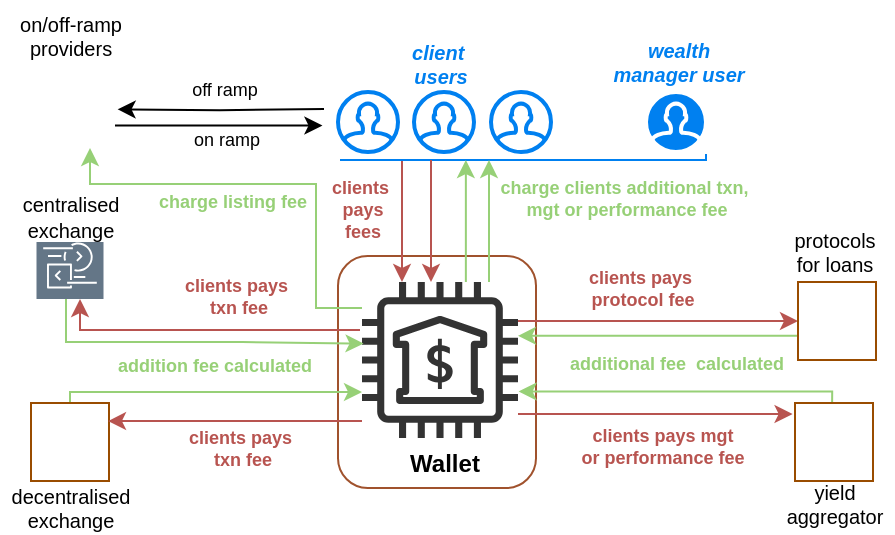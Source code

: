 <mxfile version="24.8.0" pages="7">
  <diagram id="QcLsKUMuKHz0nEROdZWj" name="revenue">
    <mxGraphModel dx="797" dy="1629" grid="0" gridSize="10" guides="1" tooltips="1" connect="1" arrows="1" fold="1" page="1" pageScale="1" pageWidth="827" pageHeight="1169" math="0" shadow="0">
      <root>
        <mxCell id="0" />
        <mxCell id="1" parent="0" />
        <mxCell id="SIoKPEtFllsg_iDvEtWE-5" value="" style="rounded=1;whiteSpace=wrap;html=1;strokeColor=#A0522D;" parent="1" vertex="1">
          <mxGeometry x="298" y="-239" width="99" height="116" as="geometry" />
        </mxCell>
        <mxCell id="SIoKPEtFllsg_iDvEtWE-2" value="" style="sketch=0;outlineConnect=0;fillColor=#333333;strokeColor=#432D57;dashed=0;verticalLabelPosition=bottom;verticalAlign=top;align=center;html=1;fontSize=12;fontStyle=0;aspect=fixed;pointerEvents=1;shape=mxgraph.aws4.bank;fontColor=#ffffff;" parent="1" vertex="1">
          <mxGeometry x="310" y="-226" width="78" height="78" as="geometry" />
        </mxCell>
        <mxCell id="SIoKPEtFllsg_iDvEtWE-48" style="edgeStyle=orthogonalEdgeStyle;rounded=0;orthogonalLoop=1;jettySize=auto;html=1;exitX=1;exitY=0.75;exitDx=0;exitDy=0;entryX=-0.038;entryY=0.827;entryDx=0;entryDy=0;entryPerimeter=0;" parent="1" source="SIoKPEtFllsg_iDvEtWE-8" edge="1">
          <mxGeometry relative="1" as="geometry">
            <mxPoint x="290.221" y="-304.234" as="targetPoint" />
          </mxGeometry>
        </mxCell>
        <mxCell id="SIoKPEtFllsg_iDvEtWE-50" value="on ramp" style="edgeLabel;html=1;align=center;verticalAlign=middle;resizable=0;points=[];fontSize=9;" parent="SIoKPEtFllsg_iDvEtWE-48" vertex="1" connectable="0">
          <mxGeometry x="0.183" relative="1" as="geometry">
            <mxPoint x="-6" y="7" as="offset" />
          </mxGeometry>
        </mxCell>
        <mxCell id="SIoKPEtFllsg_iDvEtWE-54" style="edgeStyle=orthogonalEdgeStyle;rounded=0;orthogonalLoop=1;jettySize=auto;html=1;strokeColor=#97D077;startArrow=classic;startFill=1;endArrow=none;endFill=0;" parent="1" source="SIoKPEtFllsg_iDvEtWE-8" target="SIoKPEtFllsg_iDvEtWE-2" edge="1">
          <mxGeometry relative="1" as="geometry">
            <Array as="points">
              <mxPoint x="174" y="-275" />
              <mxPoint x="287" y="-275" />
              <mxPoint x="287" y="-213" />
            </Array>
          </mxGeometry>
        </mxCell>
        <mxCell id="SIoKPEtFllsg_iDvEtWE-55" value="&lt;font color=&quot;#97d077&quot; style=&quot;font-size: 9px;&quot;&gt;&lt;b style=&quot;font-size: 9px;&quot;&gt;charge&amp;nbsp;&lt;/b&gt;&lt;/font&gt;&lt;b style=&quot;color: rgb(151, 208, 119);&quot;&gt;listing fee&lt;/b&gt;" style="edgeLabel;html=1;align=center;verticalAlign=middle;resizable=0;points=[];fontSize=9;" parent="SIoKPEtFllsg_iDvEtWE-54" vertex="1" connectable="0">
          <mxGeometry x="0.146" y="1" relative="1" as="geometry">
            <mxPoint x="-35" y="10" as="offset" />
          </mxGeometry>
        </mxCell>
        <mxCell id="SIoKPEtFllsg_iDvEtWE-8" value="" style="shape=image;html=1;verticalAlign=top;verticalLabelPosition=bottom;labelBackgroundColor=#ffffff;imageAspect=0;aspect=fixed;image=https://cdn4.iconfinder.com/data/icons/48-bubbles/48/04.Bank-128.png" parent="1" vertex="1">
          <mxGeometry x="141.5" y="-338" width="45" height="45" as="geometry" />
        </mxCell>
        <mxCell id="SIoKPEtFllsg_iDvEtWE-20" value="" style="sketch=0;points=[[0,0,0],[0.25,0,0],[0.5,0,0],[0.75,0,0],[1,0,0],[0,1,0],[0.25,1,0],[0.5,1,0],[0.75,1,0],[1,1,0],[0,0.25,0],[0,0.5,0],[0,0.75,0],[1,0.25,0],[1,0.5,0],[1,0.75,0]];outlineConnect=0;fontColor=#ffffff;fillColor=#647687;strokeColor=#FFFFFF;dashed=0;verticalLabelPosition=bottom;verticalAlign=top;align=center;html=1;fontSize=12;fontStyle=0;aspect=fixed;shape=mxgraph.aws4.resourceIcon;resIcon=mxgraph.aws4.data_exchange;" parent="1" vertex="1">
          <mxGeometry x="147.25" y="-251" width="33.5" height="33.5" as="geometry" />
        </mxCell>
        <mxCell id="jSkQstID_xtaI9SZuhtN-40" style="edgeStyle=orthogonalEdgeStyle;rounded=0;orthogonalLoop=1;jettySize=auto;html=1;startArrow=none;startFill=0;endArrow=classic;endFill=1;strokeColor=#B85450;" edge="1" parent="1" target="SIoKPEtFllsg_iDvEtWE-2">
          <mxGeometry relative="1" as="geometry">
            <mxPoint x="330" y="-287" as="sourcePoint" />
            <Array as="points">
              <mxPoint x="330" y="-287" />
            </Array>
          </mxGeometry>
        </mxCell>
        <mxCell id="jSkQstID_xtaI9SZuhtN-36" style="edgeStyle=orthogonalEdgeStyle;rounded=0;orthogonalLoop=1;jettySize=auto;html=1;startArrow=classic;startFill=1;endArrow=none;endFill=0;strokeColor=#B85450;exitX=-0.031;exitY=0.142;exitDx=0;exitDy=0;exitPerimeter=0;" edge="1" parent="1" source="SIoKPEtFllsg_iDvEtWE-34" target="SIoKPEtFllsg_iDvEtWE-2">
          <mxGeometry relative="1" as="geometry">
            <mxPoint x="504" y="-95" as="sourcePoint" />
            <Array as="points">
              <mxPoint x="452" y="-160" />
              <mxPoint x="452" y="-160" />
            </Array>
          </mxGeometry>
        </mxCell>
        <mxCell id="jSkQstID_xtaI9SZuhtN-38" value="&lt;font color=&quot;#b85450&quot; style=&quot;font-size: 9px;&quot;&gt;&lt;b style=&quot;font-size: 9px;&quot;&gt;clients pays&lt;/b&gt;&lt;/font&gt;&lt;b style=&quot;color: rgb(184, 84, 80); font-size: 9px;&quot;&gt;&amp;nbsp;&lt;/b&gt;&lt;b style=&quot;color: rgb(184, 84, 80);&quot;&gt;mgt&lt;/b&gt;&lt;div&gt;&lt;b style=&quot;color: rgb(184, 84, 80);&quot;&gt;or performance&lt;/b&gt;&lt;b style=&quot;color: rgb(184, 84, 80);&quot;&gt;&amp;nbsp;fee&lt;/b&gt;&lt;/div&gt;" style="edgeLabel;html=1;align=center;verticalAlign=middle;resizable=0;points=[];fontSize=9;" vertex="1" connectable="0" parent="jSkQstID_xtaI9SZuhtN-36">
          <mxGeometry x="0.248" y="1" relative="1" as="geometry">
            <mxPoint x="20" y="15" as="offset" />
          </mxGeometry>
        </mxCell>
        <mxCell id="SIoKPEtFllsg_iDvEtWE-34" value="yield&lt;div style=&quot;font-size: 10px;&quot;&gt;aggregator&lt;/div&gt;" style="shape=image;html=1;verticalAlign=top;verticalLabelPosition=bottom;labelBackgroundColor=#ffffff;imageAspect=0;aspect=fixed;image=https://cdn4.iconfinder.com/data/icons/computer-and-web-2/500/Survey-128.png;imageBorder=#994C00;spacingTop=-7;fontSize=10;" parent="1" vertex="1">
          <mxGeometry x="526.5" y="-165.5" width="39" height="39" as="geometry" />
        </mxCell>
        <mxCell id="jSkQstID_xtaI9SZuhtN-33" style="edgeStyle=orthogonalEdgeStyle;rounded=0;orthogonalLoop=1;jettySize=auto;html=1;startArrow=classic;startFill=1;endArrow=none;endFill=0;strokeColor=#B85450;" edge="1" parent="1" source="SIoKPEtFllsg_iDvEtWE-35" target="SIoKPEtFllsg_iDvEtWE-2">
          <mxGeometry relative="1" as="geometry">
            <Array as="points">
              <mxPoint x="411" y="-207" />
              <mxPoint x="411" y="-207" />
            </Array>
          </mxGeometry>
        </mxCell>
        <mxCell id="mvOBAzUROKTbR41QECz8-1" style="edgeStyle=orthogonalEdgeStyle;rounded=0;orthogonalLoop=1;jettySize=auto;html=1;exitX=-0.003;exitY=0.689;exitDx=0;exitDy=0;strokeColor=#97D077;exitPerimeter=0;" edge="1" parent="1" source="SIoKPEtFllsg_iDvEtWE-35" target="SIoKPEtFllsg_iDvEtWE-2">
          <mxGeometry relative="1" as="geometry">
            <Array as="points">
              <mxPoint x="426" y="-200" />
              <mxPoint x="426" y="-200" />
            </Array>
          </mxGeometry>
        </mxCell>
        <mxCell id="SIoKPEtFllsg_iDvEtWE-35" value="" style="shape=image;html=1;verticalAlign=top;verticalLabelPosition=bottom;labelBackgroundColor=#ffffff;imageAspect=0;aspect=fixed;image=https://cdn4.iconfinder.com/data/icons/computer-and-web-2/500/Survey-128.png;imageBorder=#994C00;" parent="1" vertex="1">
          <mxGeometry x="528" y="-226" width="39" height="39" as="geometry" />
        </mxCell>
        <mxCell id="SIoKPEtFllsg_iDvEtWE-47" style="edgeStyle=orthogonalEdgeStyle;rounded=0;orthogonalLoop=1;jettySize=auto;html=1;entryX=1.029;entryY=0.57;entryDx=0;entryDy=0;entryPerimeter=0;" parent="1" target="SIoKPEtFllsg_iDvEtWE-8" edge="1">
          <mxGeometry relative="1" as="geometry">
            <mxPoint x="291" y="-312.439" as="sourcePoint" />
          </mxGeometry>
        </mxCell>
        <mxCell id="SIoKPEtFllsg_iDvEtWE-49" value="off ramp" style="edgeLabel;html=1;align=center;verticalAlign=middle;resizable=0;points=[];fontSize=9;" parent="SIoKPEtFllsg_iDvEtWE-47" vertex="1" connectable="0">
          <mxGeometry x="0.084" relative="1" as="geometry">
            <mxPoint x="5" y="-10" as="offset" />
          </mxGeometry>
        </mxCell>
        <mxCell id="jSkQstID_xtaI9SZuhtN-110" style="edgeStyle=orthogonalEdgeStyle;rounded=0;orthogonalLoop=1;jettySize=auto;html=1;strokeColor=#97D077;" edge="1" parent="1" source="SIoKPEtFllsg_iDvEtWE-56" target="SIoKPEtFllsg_iDvEtWE-2">
          <mxGeometry relative="1" as="geometry">
            <Array as="points">
              <mxPoint x="164" y="-171" />
            </Array>
          </mxGeometry>
        </mxCell>
        <mxCell id="jSkQstID_xtaI9SZuhtN-113" value="&lt;b style=&quot;color: rgb(151, 208, 119); font-size: 9px;&quot;&gt;addition&amp;nbsp;&lt;/b&gt;&lt;b style=&quot;color: rgb(151, 208, 119);&quot;&gt;fee calculated&lt;/b&gt;" style="edgeLabel;html=1;align=center;verticalAlign=middle;resizable=0;points=[];fontSize=9;" vertex="1" connectable="0" parent="jSkQstID_xtaI9SZuhtN-110">
          <mxGeometry x="0.278" y="1" relative="1" as="geometry">
            <mxPoint x="-20" y="-12" as="offset" />
          </mxGeometry>
        </mxCell>
        <mxCell id="SIoKPEtFllsg_iDvEtWE-56" value="decentralised&lt;div style=&quot;font-size: 10px;&quot;&gt;exchange&lt;/div&gt;" style="shape=image;html=1;verticalAlign=top;verticalLabelPosition=bottom;labelBackgroundColor=#ffffff;imageAspect=0;aspect=fixed;image=https://cdn4.iconfinder.com/data/icons/computer-and-web-2/500/Survey-128.png;imageBorder=#994C00;spacingTop=-5;fontSize=10;" parent="1" vertex="1">
          <mxGeometry x="144.5" y="-165.5" width="39" height="39" as="geometry" />
        </mxCell>
        <mxCell id="SIoKPEtFllsg_iDvEtWE-63" style="edgeStyle=orthogonalEdgeStyle;rounded=0;orthogonalLoop=1;jettySize=auto;html=1;fillColor=#f8cecc;strokeColor=#b85450;entryX=0.987;entryY=0.232;entryDx=0;entryDy=0;entryPerimeter=0;" parent="1" source="SIoKPEtFllsg_iDvEtWE-2" target="SIoKPEtFllsg_iDvEtWE-56" edge="1">
          <mxGeometry relative="1" as="geometry">
            <Array as="points">
              <mxPoint x="204" y="-156" />
            </Array>
            <mxPoint x="204" y="-156" as="targetPoint" />
          </mxGeometry>
        </mxCell>
        <mxCell id="jSkQstID_xtaI9SZuhtN-2" value="&lt;font color=&quot;#b85450&quot; style=&quot;font-size: 9px;&quot;&gt;&lt;b style=&quot;font-size: 9px;&quot;&gt;clients pays&amp;nbsp;&lt;/b&gt;&lt;/font&gt;&lt;div&gt;&lt;b style=&quot;color: rgb(184, 84, 80);&quot;&gt;txn fee&lt;/b&gt;&lt;/div&gt;" style="edgeLabel;html=1;align=center;verticalAlign=middle;resizable=0;points=[];fontSize=9;" vertex="1" connectable="0" parent="SIoKPEtFllsg_iDvEtWE-63">
          <mxGeometry x="-0.308" relative="1" as="geometry">
            <mxPoint x="-16" y="13" as="offset" />
          </mxGeometry>
        </mxCell>
        <mxCell id="SIoKPEtFllsg_iDvEtWE-68" style="edgeStyle=orthogonalEdgeStyle;rounded=0;orthogonalLoop=1;jettySize=auto;html=1;startArrow=classic;startFill=1;endArrow=none;endFill=0;strokeColor=#B85450;" parent="1" source="SIoKPEtFllsg_iDvEtWE-20" edge="1">
          <mxGeometry relative="1" as="geometry">
            <mxPoint x="179" y="-212" as="sourcePoint" />
            <mxPoint x="309" y="-202" as="targetPoint" />
            <Array as="points">
              <mxPoint x="169" y="-202" />
            </Array>
          </mxGeometry>
        </mxCell>
        <mxCell id="jSkQstID_xtaI9SZuhtN-3" value="&lt;font color=&quot;#b85450&quot; style=&quot;font-size: 9px;&quot;&gt;&lt;b style=&quot;font-size: 9px;&quot;&gt;clients pays&amp;nbsp;&lt;/b&gt;&lt;/font&gt;&lt;div style=&quot;font-size: 9px;&quot;&gt;&lt;font color=&quot;#b85450&quot; style=&quot;font-size: 9px;&quot;&gt;&lt;b style=&quot;font-size: 9px;&quot;&gt;txn fee&lt;/b&gt;&lt;/font&gt;&lt;/div&gt;" style="edgeLabel;html=1;align=center;verticalAlign=middle;resizable=0;points=[];fontSize=9;" vertex="1" connectable="0" parent="SIoKPEtFllsg_iDvEtWE-68">
          <mxGeometry x="0.29" y="1" relative="1" as="geometry">
            <mxPoint x="-6" y="-16" as="offset" />
          </mxGeometry>
        </mxCell>
        <mxCell id="LlkiGG_l6i4G1gKVPcp_-1" value="" style="html=1;verticalLabelPosition=bottom;align=center;labelBackgroundColor=#ffffff;verticalAlign=bottom;strokeWidth=2;strokeColor=#0080F0;shadow=0;dashed=0;shape=mxgraph.ios7.icons.user;spacingBottom=-6;" parent="1" vertex="1">
          <mxGeometry x="298" y="-321" width="30" height="30" as="geometry" />
        </mxCell>
        <mxCell id="LlkiGG_l6i4G1gKVPcp_-2" value="" style="html=1;verticalLabelPosition=bottom;align=center;labelBackgroundColor=#ffffff;verticalAlign=top;strokeWidth=2;strokeColor=#FFFFFF;shadow=0;dashed=0;shape=mxgraph.ios7.icons.user;fillColor=#0080F0;" parent="1" vertex="1">
          <mxGeometry x="452" y="-321" width="30" height="30" as="geometry" />
        </mxCell>
        <mxCell id="jSkQstID_xtaI9SZuhtN-43" value="" style="html=1;verticalLabelPosition=bottom;align=center;labelBackgroundColor=#ffffff;verticalAlign=bottom;strokeWidth=2;strokeColor=#0080F0;shadow=0;dashed=0;shape=mxgraph.ios7.icons.user;spacingBottom=-6;" vertex="1" parent="1">
          <mxGeometry x="336" y="-321" width="30" height="30" as="geometry" />
        </mxCell>
        <mxCell id="jSkQstID_xtaI9SZuhtN-44" value="" style="html=1;verticalLabelPosition=bottom;align=center;labelBackgroundColor=#ffffff;verticalAlign=bottom;strokeWidth=2;strokeColor=#0080F0;shadow=0;dashed=0;shape=mxgraph.ios7.icons.user;spacingBottom=-6;" vertex="1" parent="1">
          <mxGeometry x="374.5" y="-321" width="30" height="30" as="geometry" />
        </mxCell>
        <mxCell id="jSkQstID_xtaI9SZuhtN-54" style="edgeStyle=orthogonalEdgeStyle;rounded=0;orthogonalLoop=1;jettySize=auto;html=1;startArrow=none;startFill=0;endArrow=none;endFill=0;strokeColor=#0080F0;" edge="1" parent="1">
          <mxGeometry relative="1" as="geometry">
            <mxPoint x="299" y="-287" as="sourcePoint" />
            <mxPoint x="482" y="-290" as="targetPoint" />
            <Array as="points">
              <mxPoint x="299" y="-287" />
            </Array>
          </mxGeometry>
        </mxCell>
        <mxCell id="jSkQstID_xtaI9SZuhtN-57" value="&lt;b style=&quot;font-size: 10px;&quot;&gt;&lt;i style=&quot;font-size: 10px;&quot;&gt;&lt;font color=&quot;#0080f0&quot; style=&quot;font-size: 10px;&quot;&gt;client&amp;nbsp;&lt;/font&gt;&lt;/i&gt;&lt;/b&gt;&lt;div style=&quot;font-size: 10px;&quot;&gt;&lt;b style=&quot;font-size: 10px;&quot;&gt;&lt;i style=&quot;font-size: 10px;&quot;&gt;&lt;font color=&quot;#0080f0&quot; style=&quot;font-size: 10px;&quot;&gt;users&lt;/font&gt;&lt;/i&gt;&lt;/b&gt;&lt;/div&gt;" style="text;html=1;align=center;verticalAlign=middle;resizable=0;points=[];autosize=1;strokeColor=none;fillColor=none;fontSize=10;" vertex="1" parent="1">
          <mxGeometry x="325.5" y="-353" width="47" height="36" as="geometry" />
        </mxCell>
        <mxCell id="jSkQstID_xtaI9SZuhtN-58" style="edgeStyle=orthogonalEdgeStyle;rounded=0;orthogonalLoop=1;jettySize=auto;html=1;startArrow=classic;startFill=1;endArrow=none;endFill=0;strokeColor=#97D077;" edge="1" parent="1">
          <mxGeometry relative="1" as="geometry">
            <mxPoint x="361.93" y="-287" as="sourcePoint" />
            <mxPoint x="361.93" y="-226" as="targetPoint" />
            <Array as="points">
              <mxPoint x="361.93" y="-287" />
            </Array>
          </mxGeometry>
        </mxCell>
        <mxCell id="jSkQstID_xtaI9SZuhtN-59" style="edgeStyle=orthogonalEdgeStyle;rounded=0;orthogonalLoop=1;jettySize=auto;html=1;startArrow=classic;startFill=1;endArrow=none;endFill=0;strokeColor=#97D077;" edge="1" parent="1">
          <mxGeometry relative="1" as="geometry">
            <mxPoint x="373.5" y="-287" as="sourcePoint" />
            <mxPoint x="373.5" y="-226" as="targetPoint" />
            <Array as="points">
              <mxPoint x="373.5" y="-287" />
            </Array>
          </mxGeometry>
        </mxCell>
        <mxCell id="jSkQstID_xtaI9SZuhtN-62" value="&lt;b style=&quot;font-size: 10px;&quot;&gt;&lt;i style=&quot;font-size: 10px;&quot;&gt;&lt;font color=&quot;#0080f0&quot; style=&quot;font-size: 10px;&quot;&gt;wealth&lt;/font&gt;&lt;/i&gt;&lt;/b&gt;&lt;div style=&quot;font-size: 10px;&quot;&gt;&lt;font style=&quot;font-size: 10px;&quot; color=&quot;#0080f0&quot;&gt;&lt;b style=&quot;font-size: 10px;&quot;&gt;&lt;i style=&quot;font-size: 10px;&quot;&gt;manager user&lt;/i&gt;&lt;/b&gt;&lt;/font&gt;&lt;/div&gt;" style="text;html=1;align=center;verticalAlign=middle;resizable=0;points=[];autosize=1;strokeColor=none;fillColor=none;fontSize=10;" vertex="1" parent="1">
          <mxGeometry x="425.5" y="-354" width="84" height="36" as="geometry" />
        </mxCell>
        <mxCell id="jSkQstID_xtaI9SZuhtN-63" value="&lt;span style=&quot;background-color: rgb(255, 255, 255); font-size: 10px;&quot;&gt;on/off-ramp&lt;/span&gt;&lt;div style=&quot;font-size: 10px;&quot;&gt;&lt;span style=&quot;background-color: rgb(255, 255, 255); font-size: 10px;&quot;&gt;providers&lt;/span&gt;&lt;/div&gt;" style="text;html=1;align=center;verticalAlign=middle;resizable=0;points=[];autosize=1;strokeColor=none;fillColor=none;fontSize=10;" vertex="1" parent="1">
          <mxGeometry x="129.5" y="-367" width="69" height="36" as="geometry" />
        </mxCell>
        <mxCell id="jSkQstID_xtaI9SZuhtN-64" value="&lt;span style=&quot;background-color: rgb(255, 255, 255); font-size: 10px;&quot;&gt;&lt;font style=&quot;font-size: 10px;&quot;&gt;centralised&lt;/font&gt;&lt;/span&gt;&lt;div style=&quot;font-size: 10px;&quot;&gt;&lt;span style=&quot;background-color: rgb(255, 255, 255);&quot;&gt;&lt;font style=&quot;font-size: 10px;&quot;&gt;exchange&lt;/font&gt;&lt;/span&gt;&lt;/div&gt;" style="text;html=1;align=center;verticalAlign=middle;resizable=0;points=[];autosize=1;strokeColor=none;fillColor=none;" vertex="1" parent="1">
          <mxGeometry x="131" y="-278" width="66" height="38" as="geometry" />
        </mxCell>
        <mxCell id="jSkQstID_xtaI9SZuhtN-65" value="&lt;font color=&quot;#b85450&quot; style=&quot;font-size: 9px;&quot;&gt;&lt;b style=&quot;font-size: 9px;&quot;&gt;clients pays&amp;nbsp;&lt;/b&gt;&lt;/font&gt;&lt;div style=&quot;font-size: 9px;&quot;&gt;&lt;b style=&quot;color: rgb(184, 84, 80); font-size: 9px;&quot;&gt;protocol&amp;nbsp;&lt;/b&gt;&lt;b style=&quot;color: rgb(184, 84, 80); font-size: 9px;&quot;&gt;fee&lt;/b&gt;&lt;/div&gt;" style="edgeLabel;html=1;align=center;verticalAlign=middle;resizable=0;points=[];fontSize=9;" vertex="1" connectable="0" parent="1">
          <mxGeometry x="449.996" y="-223.25" as="geometry" />
        </mxCell>
        <mxCell id="jSkQstID_xtaI9SZuhtN-107" value="&lt;font style=&quot;font-size: 9px;&quot;&gt;&lt;font color=&quot;#97d077&quot; style=&quot;font-size: 9px;&quot;&gt;&lt;b style=&quot;font-size: 9px;&quot;&gt;charge clients&amp;nbsp;&lt;/b&gt;&lt;/font&gt;&lt;b style=&quot;color: rgb(151, 208, 119); font-size: 9px;&quot;&gt;additional&amp;nbsp;&lt;/b&gt;&lt;b style=&quot;color: rgb(151, 208, 119); font-size: 9px;&quot;&gt;txn,&amp;nbsp;&lt;/b&gt;&lt;/font&gt;&lt;div style=&quot;font-size: 9px;&quot;&gt;&lt;b style=&quot;color: rgb(151, 208, 119); font-size: 9px;&quot;&gt;&lt;font style=&quot;font-size: 9px;&quot;&gt;mgt or performance fee&lt;/font&gt;&lt;/b&gt;&lt;/div&gt;" style="text;html=1;align=center;verticalAlign=middle;resizable=0;points=[];autosize=1;strokeColor=none;fillColor=none;fontSize=9;" vertex="1" parent="1">
          <mxGeometry x="369" y="-285" width="145" height="34" as="geometry" />
        </mxCell>
        <mxCell id="jSkQstID_xtaI9SZuhtN-108" style="edgeStyle=orthogonalEdgeStyle;rounded=0;orthogonalLoop=1;jettySize=auto;html=1;startArrow=none;startFill=0;endArrow=classic;endFill=1;strokeColor=#B85450;" edge="1" parent="1">
          <mxGeometry relative="1" as="geometry">
            <mxPoint x="344.5" y="-287" as="sourcePoint" />
            <mxPoint x="344.5" y="-226" as="targetPoint" />
            <Array as="points">
              <mxPoint x="344.5" y="-287" />
            </Array>
          </mxGeometry>
        </mxCell>
        <mxCell id="jSkQstID_xtaI9SZuhtN-109" value="&lt;font color=&quot;#b85450&quot; style=&quot;font-size: 9px;&quot;&gt;&lt;b style=&quot;font-size: 9px;&quot;&gt;clients&amp;nbsp;&lt;/b&gt;&lt;/font&gt;&lt;div style=&quot;font-size: 9px;&quot;&gt;&lt;font color=&quot;#b85450&quot; style=&quot;font-size: 9px;&quot;&gt;&lt;b style=&quot;font-size: 9px;&quot;&gt;pays&lt;/b&gt;&lt;/font&gt;&lt;div style=&quot;font-size: 9px;&quot;&gt;&lt;b style=&quot;color: rgb(184, 84, 80); font-size: 9px;&quot;&gt;fees&lt;/b&gt;&lt;/div&gt;&lt;/div&gt;" style="edgeLabel;html=1;align=center;verticalAlign=middle;resizable=0;points=[];fontSize=9;" vertex="1" connectable="0" parent="1">
          <mxGeometry x="309.999" y="-262.0" as="geometry" />
        </mxCell>
        <mxCell id="jSkQstID_xtaI9SZuhtN-111" style="edgeStyle=orthogonalEdgeStyle;rounded=0;orthogonalLoop=1;jettySize=auto;html=1;entryX=1.004;entryY=0.702;entryDx=0;entryDy=0;entryPerimeter=0;strokeColor=#97D077;exitX=0.476;exitY=-0.014;exitDx=0;exitDy=0;exitPerimeter=0;" edge="1" parent="1" source="SIoKPEtFllsg_iDvEtWE-34" target="SIoKPEtFllsg_iDvEtWE-2">
          <mxGeometry relative="1" as="geometry">
            <Array as="points">
              <mxPoint x="545" y="-171" />
            </Array>
          </mxGeometry>
        </mxCell>
        <mxCell id="jSkQstID_xtaI9SZuhtN-112" value="&lt;font color=&quot;#97d077&quot; style=&quot;font-size: 9px;&quot;&gt;&lt;b style=&quot;font-size: 9px;&quot;&gt;additional fee&amp;nbsp;&amp;nbsp;&lt;/b&gt;&lt;/font&gt;&lt;b style=&quot;color: rgb(151, 208, 119);&quot;&gt;calculated&lt;/b&gt;" style="edgeLabel;html=1;align=center;verticalAlign=middle;resizable=0;points=[];fontSize=9;" vertex="1" connectable="0" parent="jSkQstID_xtaI9SZuhtN-111">
          <mxGeometry x="0.377" y="-1" relative="1" as="geometry">
            <mxPoint x="28" y="-13" as="offset" />
          </mxGeometry>
        </mxCell>
        <mxCell id="mvOBAzUROKTbR41QECz8-2" style="edgeStyle=orthogonalEdgeStyle;rounded=0;orthogonalLoop=1;jettySize=auto;html=1;entryX=0.01;entryY=0.395;entryDx=0;entryDy=0;entryPerimeter=0;strokeColor=#97D077;" edge="1" parent="1" source="SIoKPEtFllsg_iDvEtWE-20" target="SIoKPEtFllsg_iDvEtWE-2">
          <mxGeometry relative="1" as="geometry">
            <Array as="points">
              <mxPoint x="162" y="-196" />
              <mxPoint x="250" y="-196" />
            </Array>
          </mxGeometry>
        </mxCell>
        <mxCell id="mvOBAzUROKTbR41QECz8-3" value="&lt;span style=&quot;background-color: rgb(255, 255, 255); font-size: 10px;&quot;&gt;protocols&lt;/span&gt;&lt;div style=&quot;font-size: 10px;&quot;&gt;&lt;span style=&quot;background-color: rgb(255, 255, 255); font-size: 10px;&quot;&gt;for loans&lt;/span&gt;&lt;/div&gt;" style="text;html=1;align=center;verticalAlign=middle;resizable=0;points=[];autosize=1;strokeColor=none;fillColor=none;fontSize=10;" vertex="1" parent="1">
          <mxGeometry x="516.5" y="-259.25" width="59" height="36" as="geometry" />
        </mxCell>
        <mxCell id="mvOBAzUROKTbR41QECz8-4" value="&lt;span style=&quot;background-color: rgb(255, 255, 255);&quot;&gt;&lt;b&gt;Wallet&lt;/b&gt;&lt;/span&gt;" style="text;html=1;align=center;verticalAlign=middle;resizable=0;points=[];autosize=1;strokeColor=none;fillColor=none;" vertex="1" parent="1">
          <mxGeometry x="324.5" y="-148" width="53" height="26" as="geometry" />
        </mxCell>
      </root>
    </mxGraphModel>
  </diagram>
  <diagram name="architecture" id="YXDQPZ1RAeT50rto0kDh">
    <mxGraphModel dx="3348" dy="3069" grid="0" gridSize="10" guides="1" tooltips="1" connect="1" arrows="1" fold="1" page="1" pageScale="1" pageWidth="827" pageHeight="1169" math="0" shadow="0">
      <root>
        <mxCell id="0" />
        <mxCell id="1" parent="0" />
        <mxCell id="z6geWVlJQv_1Q-CfxisJ-80" value="" style="rounded=0;whiteSpace=wrap;html=1;opacity=10;fillColor=#1ba1e2;strokeColor=#006EAF;fontColor=#ffffff;" parent="1" vertex="1">
          <mxGeometry x="1030" y="-28" width="450" height="320" as="geometry" />
        </mxCell>
        <mxCell id="z6geWVlJQv_1Q-CfxisJ-1" value="&lt;font style=&quot;font-size: 25px;&quot;&gt;&lt;b&gt;Custody System&lt;/b&gt;&lt;/font&gt;" style="shape=umlFrame;whiteSpace=wrap;html=1;width=140;height=60;boundedLbl=1;verticalAlign=middle;align=left;spacingLeft=5;strokeWidth=2;" parent="1" vertex="1">
          <mxGeometry x="662" y="356" width="647" height="299" as="geometry" />
        </mxCell>
        <mxCell id="z6geWVlJQv_1Q-CfxisJ-2" value="&lt;font style=&quot;font-size: 18px;&quot;&gt;Database&lt;/font&gt;" style="shape=datastore;whiteSpace=wrap;html=1;" parent="1" vertex="1">
          <mxGeometry x="674" y="535" width="100" height="90" as="geometry" />
        </mxCell>
        <mxCell id="z6geWVlJQv_1Q-CfxisJ-3" value="" style="shape=actor;whiteSpace=wrap;html=1;strokeWidth=2;" parent="1" vertex="1">
          <mxGeometry x="589" y="345" width="40" height="60" as="geometry" />
        </mxCell>
        <mxCell id="z6geWVlJQv_1Q-CfxisJ-4" value="&lt;font style=&quot;font-size: 25px;&quot;&gt;&lt;b&gt;Client&lt;br&gt;User&lt;/b&gt;&lt;br&gt;&lt;/font&gt;" style="text;html=1;align=center;verticalAlign=middle;resizable=0;points=[];autosize=1;strokeColor=none;fillColor=none;" parent="1" vertex="1">
          <mxGeometry x="563" y="396" width="90" height="70" as="geometry" />
        </mxCell>
        <mxCell id="z6geWVlJQv_1Q-CfxisJ-5" style="edgeStyle=orthogonalEdgeStyle;rounded=0;orthogonalLoop=1;jettySize=auto;html=1;exitX=1;exitY=0.5;exitDx=0;exitDy=0;entryX=0;entryY=0.5;entryDx=0;entryDy=0;strokeWidth=1;endArrow=async;endFill=0;strokeColor=none;" parent="1" source="z6geWVlJQv_1Q-CfxisJ-8" edge="1">
          <mxGeometry relative="1" as="geometry">
            <mxPoint x="1399" y="510.0" as="targetPoint" />
          </mxGeometry>
        </mxCell>
        <mxCell id="z6geWVlJQv_1Q-CfxisJ-8" value="&lt;font style=&quot;font-size: 18px;&quot;&gt;&amp;lt;&amp;lt;Component&amp;gt;&amp;gt;&lt;br&gt;&lt;b&gt;Backend&lt;/b&gt;&lt;/font&gt;" style="html=1;align=center;verticalAlign=middle;dashed=0;" parent="1" vertex="1">
          <mxGeometry x="907" y="435" width="137" height="60" as="geometry" />
        </mxCell>
        <mxCell id="z6geWVlJQv_1Q-CfxisJ-9" value="&lt;font style=&quot;font-size: 18px;&quot;&gt;&amp;lt;&amp;lt;Component&amp;gt;&amp;gt;&lt;br&gt;&lt;b&gt;Frontend&lt;/b&gt;&lt;/font&gt;" style="html=1;align=center;verticalAlign=middle;dashed=0;" parent="1" vertex="1">
          <mxGeometry x="674" y="435" width="140" height="60" as="geometry" />
        </mxCell>
        <mxCell id="z6geWVlJQv_1Q-CfxisJ-10" value="" style="rounded=0;orthogonalLoop=1;jettySize=auto;html=1;endArrow=none;endFill=0;sketch=0;sourcePerimeterSpacing=0;targetPerimeterSpacing=0;exitX=0.25;exitY=1;exitDx=0;exitDy=0;" parent="1" source="z6geWVlJQv_1Q-CfxisJ-8" target="z6geWVlJQv_1Q-CfxisJ-13" edge="1">
          <mxGeometry relative="1" as="geometry">
            <mxPoint x="1309" y="445" as="sourcePoint" />
          </mxGeometry>
        </mxCell>
        <mxCell id="z6geWVlJQv_1Q-CfxisJ-11" value="&lt;font style=&quot;font-size: 17px;&quot;&gt;Data &lt;br&gt;Request&lt;/font&gt;" style="edgeLabel;html=1;align=center;verticalAlign=middle;resizable=0;points=[];" parent="z6geWVlJQv_1Q-CfxisJ-10" connectable="0" vertex="1">
          <mxGeometry x="0.2" y="-2" relative="1" as="geometry">
            <mxPoint as="offset" />
          </mxGeometry>
        </mxCell>
        <mxCell id="z6geWVlJQv_1Q-CfxisJ-12" value="" style="rounded=0;orthogonalLoop=1;jettySize=auto;html=1;endArrow=halfCircle;endFill=0;entryX=0.5;entryY=0.5;endSize=6;strokeWidth=1;sketch=0;exitX=0.988;exitY=0.647;exitDx=0;exitDy=0;exitPerimeter=0;" parent="1" source="z6geWVlJQv_1Q-CfxisJ-2" target="z6geWVlJQv_1Q-CfxisJ-13" edge="1">
          <mxGeometry relative="1" as="geometry">
            <mxPoint x="1349" y="445" as="sourcePoint" />
          </mxGeometry>
        </mxCell>
        <mxCell id="z6geWVlJQv_1Q-CfxisJ-13" value="" style="ellipse;whiteSpace=wrap;html=1;align=center;aspect=fixed;resizable=0;points=[];outlineConnect=0;sketch=0;" parent="1" vertex="1">
          <mxGeometry x="814" y="585" width="10" height="10" as="geometry" />
        </mxCell>
        <mxCell id="z6geWVlJQv_1Q-CfxisJ-14" value="" style="rounded=0;orthogonalLoop=1;jettySize=auto;html=1;endArrow=none;endFill=0;sketch=0;sourcePerimeterSpacing=0;targetPerimeterSpacing=0;exitX=1;exitY=0.5;exitDx=0;exitDy=0;" parent="1" source="z6geWVlJQv_1Q-CfxisJ-9" target="z6geWVlJQv_1Q-CfxisJ-17" edge="1">
          <mxGeometry relative="1" as="geometry">
            <mxPoint x="1309" y="445" as="sourcePoint" />
          </mxGeometry>
        </mxCell>
        <mxCell id="z6geWVlJQv_1Q-CfxisJ-15" value="&lt;font style=&quot;font-size: 17px;&quot;&gt;API&lt;br&gt;Request&lt;/font&gt;" style="edgeLabel;html=1;align=center;verticalAlign=middle;resizable=0;points=[];labelBackgroundColor=none;" parent="z6geWVlJQv_1Q-CfxisJ-14" connectable="0" vertex="1">
          <mxGeometry x="-0.1" y="1" relative="1" as="geometry">
            <mxPoint x="8" y="1" as="offset" />
          </mxGeometry>
        </mxCell>
        <mxCell id="z6geWVlJQv_1Q-CfxisJ-16" value="" style="rounded=0;orthogonalLoop=1;jettySize=auto;html=1;endArrow=halfCircle;endFill=0;entryX=0.5;entryY=0.5;endSize=6;strokeWidth=1;sketch=0;exitX=0;exitY=0.5;exitDx=0;exitDy=0;" parent="1" source="z6geWVlJQv_1Q-CfxisJ-8" target="z6geWVlJQv_1Q-CfxisJ-17" edge="1">
          <mxGeometry relative="1" as="geometry">
            <mxPoint x="1349" y="445" as="sourcePoint" />
          </mxGeometry>
        </mxCell>
        <mxCell id="z6geWVlJQv_1Q-CfxisJ-17" value="" style="ellipse;whiteSpace=wrap;html=1;align=center;aspect=fixed;resizable=0;points=[];outlineConnect=0;sketch=0;" parent="1" vertex="1">
          <mxGeometry x="884" y="460" width="10" height="10" as="geometry" />
        </mxCell>
        <mxCell id="z6geWVlJQv_1Q-CfxisJ-34" value="" style="html=1;align=center;verticalAlign=middle;dashed=0;rotation=-90;strokeWidth=2;" parent="1" vertex="1">
          <mxGeometry x="1165" y="375" width="110" height="151" as="geometry" />
        </mxCell>
        <mxCell id="z6geWVlJQv_1Q-CfxisJ-35" value="&lt;font style=&quot;font-size: 18px;&quot;&gt;&amp;lt;&amp;lt;Component&amp;gt;&amp;gt;&lt;br style=&quot;border-color: var(--border-color);&quot;&gt;&lt;/font&gt;&lt;br style=&quot;border-color: var(--border-color); font-size: 18px;&quot;&gt;&lt;b style=&quot;border-color: var(--border-color);&quot;&gt;&lt;font style=&quot;font-size: 18px;&quot;&gt;MPC Server&lt;/font&gt;&lt;/b&gt;" style="text;html=1;align=center;verticalAlign=middle;resizable=0;points=[];autosize=1;strokeColor=none;fillColor=none;" parent="1" vertex="1">
          <mxGeometry x="1140" y="386" width="160" height="70" as="geometry" />
        </mxCell>
        <mxCell id="z6geWVlJQv_1Q-CfxisJ-37" style="edgeStyle=orthogonalEdgeStyle;rounded=0;orthogonalLoop=1;jettySize=auto;html=1;exitX=0.75;exitY=0;exitDx=0;exitDy=0;" parent="1" source="z6geWVlJQv_1Q-CfxisJ-8" edge="1">
          <mxGeometry relative="1" as="geometry">
            <mxPoint x="1145" y="429" as="targetPoint" />
            <Array as="points">
              <mxPoint x="1010" y="428" />
              <mxPoint x="1145" y="428" />
            </Array>
          </mxGeometry>
        </mxCell>
        <mxCell id="z6geWVlJQv_1Q-CfxisJ-38" value="&lt;font style=&quot;font-size: 17px;&quot;&gt;Transaction&lt;br&gt;Message&lt;/font&gt;" style="edgeLabel;html=1;align=center;verticalAlign=middle;resizable=0;points=[];labelBackgroundColor=none;" parent="z6geWVlJQv_1Q-CfxisJ-37" vertex="1" connectable="0">
          <mxGeometry x="0.114" y="-1" relative="1" as="geometry">
            <mxPoint x="-13" y="-24" as="offset" />
          </mxGeometry>
        </mxCell>
        <mxCell id="z6geWVlJQv_1Q-CfxisJ-40" style="edgeStyle=orthogonalEdgeStyle;rounded=0;orthogonalLoop=1;jettySize=auto;html=1;entryX=1;entryY=0.5;entryDx=0;entryDy=0;" parent="1" target="z6geWVlJQv_1Q-CfxisJ-8" edge="1">
          <mxGeometry relative="1" as="geometry">
            <mxPoint x="1164" y="465" as="sourcePoint" />
            <mxPoint x="1093.05" y="464.42" as="targetPoint" />
          </mxGeometry>
        </mxCell>
        <mxCell id="z6geWVlJQv_1Q-CfxisJ-41" value="&lt;span style=&quot;font-size: 17px;&quot;&gt;Signed&lt;br&gt;Transaction&lt;/span&gt;" style="edgeLabel;html=1;align=center;verticalAlign=middle;resizable=0;points=[];labelBackgroundColor=none;" parent="z6geWVlJQv_1Q-CfxisJ-40" vertex="1" connectable="0">
          <mxGeometry x="0.195" relative="1" as="geometry">
            <mxPoint x="3" y="-1" as="offset" />
          </mxGeometry>
        </mxCell>
        <mxCell id="z6geWVlJQv_1Q-CfxisJ-42" value="Signature &#xa;Generation" style="shape=module;align=left;spacingLeft=20;align=center;verticalAlign=top;fontSize=17;" parent="1" vertex="1">
          <mxGeometry x="1145" y="451" width="105" height="50" as="geometry" />
        </mxCell>
        <mxCell id="z6geWVlJQv_1Q-CfxisJ-58" value="&lt;font style=&quot;font-size: 25px;&quot;&gt;&lt;b&gt;Blockchain&lt;/b&gt;&lt;/font&gt;" style="shape=umlFrame;whiteSpace=wrap;html=1;width=140;height=30;boundedLbl=1;verticalAlign=middle;align=left;spacingLeft=5;strokeWidth=2;" parent="1" vertex="1">
          <mxGeometry x="670" y="675" width="461" height="235" as="geometry" />
        </mxCell>
        <mxCell id="z6geWVlJQv_1Q-CfxisJ-59" value="" style="rounded=1;whiteSpace=wrap;html=1;" parent="1" vertex="1">
          <mxGeometry x="737.5" y="866.25" width="370" height="40" as="geometry" />
        </mxCell>
        <mxCell id="z6geWVlJQv_1Q-CfxisJ-60" value="&lt;font style=&quot;font-size: 18px;&quot;&gt;&amp;lt;&amp;lt;Component&amp;gt;&amp;gt;&lt;br&gt;&lt;b&gt;Gateway&lt;/b&gt;&lt;/font&gt;" style="html=1;align=center;verticalAlign=middle;dashed=0;" parent="1" vertex="1">
          <mxGeometry x="830" y="665" width="140" height="65" as="geometry" />
        </mxCell>
        <mxCell id="z6geWVlJQv_1Q-CfxisJ-61" value="" style="rounded=1;whiteSpace=wrap;html=1;" parent="1" vertex="1">
          <mxGeometry x="739.5" y="770" width="370" height="40" as="geometry" />
        </mxCell>
        <mxCell id="z6geWVlJQv_1Q-CfxisJ-62" value="&lt;font style=&quot;font-size: 18px;&quot;&gt;&amp;lt;&amp;lt;Component&amp;gt;&amp;gt;&lt;br&gt;&lt;b&gt;Indexing&lt;br&gt;Service&lt;/b&gt;&lt;/font&gt;" style="html=1;align=center;verticalAlign=middle;dashed=0;" parent="1" vertex="1">
          <mxGeometry x="980" y="665" width="145" height="65" as="geometry" />
        </mxCell>
        <mxCell id="z6geWVlJQv_1Q-CfxisJ-63" value="" style="rounded=1;whiteSpace=wrap;html=1;" parent="1" vertex="1">
          <mxGeometry x="737.5" y="821.25" width="370" height="40" as="geometry" />
        </mxCell>
        <mxCell id="z6geWVlJQv_1Q-CfxisJ-64" value="&lt;font style=&quot;font-size: 20px;&quot;&gt;DeFi&lt;/font&gt;" style="shape=umlFrame;whiteSpace=wrap;html=1;width=85;height=25;boundedLbl=1;verticalAlign=middle;align=left;spacingLeft=5;" parent="1" vertex="1">
          <mxGeometry x="824.5" y="730" width="295" height="180" as="geometry" />
        </mxCell>
        <mxCell id="z6geWVlJQv_1Q-CfxisJ-65" value="&lt;font style=&quot;font-size: 18px;&quot;&gt;Ethereum&lt;/font&gt;" style="text;html=1;align=center;verticalAlign=middle;resizable=0;points=[];autosize=1;strokeColor=none;fillColor=none;" parent="1" vertex="1">
          <mxGeometry x="734.5" y="770" width="100" height="40" as="geometry" />
        </mxCell>
        <mxCell id="z6geWVlJQv_1Q-CfxisJ-66" value="&lt;font style=&quot;font-size: 18px;&quot;&gt;Ripple&lt;/font&gt;" style="text;html=1;align=center;verticalAlign=middle;resizable=0;points=[];autosize=1;strokeColor=none;fillColor=none;" parent="1" vertex="1">
          <mxGeometry x="908" y="820" width="80" height="40" as="geometry" />
        </mxCell>
        <mxCell id="z6geWVlJQv_1Q-CfxisJ-67" value="&lt;font style=&quot;font-size: 18px;&quot;&gt;«Component»&lt;br&gt;&lt;b&gt;Decentralised &lt;br&gt;Exchange&lt;/b&gt;&lt;/font&gt;" style="html=1;dropTarget=0;" parent="1" vertex="1">
          <mxGeometry x="834.5" y="762.5" width="125" height="147.5" as="geometry" />
        </mxCell>
        <mxCell id="z6geWVlJQv_1Q-CfxisJ-68" value="" style="shape=module;jettyWidth=8;jettyHeight=4;" parent="z6geWVlJQv_1Q-CfxisJ-67" vertex="1">
          <mxGeometry x="1" width="20" height="20" relative="1" as="geometry">
            <mxPoint x="-27" y="7" as="offset" />
          </mxGeometry>
        </mxCell>
        <mxCell id="z6geWVlJQv_1Q-CfxisJ-69" value="&lt;font style=&quot;font-size: 18px;&quot;&gt;«Component»&lt;br&gt;&lt;b&gt;Lending&lt;/b&gt;&lt;/font&gt;" style="html=1;dropTarget=0;" parent="1" vertex="1">
          <mxGeometry x="979.5" y="760" width="120" height="150" as="geometry" />
        </mxCell>
        <mxCell id="z6geWVlJQv_1Q-CfxisJ-70" value="" style="shape=module;jettyWidth=8;jettyHeight=4;" parent="z6geWVlJQv_1Q-CfxisJ-69" vertex="1">
          <mxGeometry x="1" width="20" height="20" relative="1" as="geometry">
            <mxPoint x="-27" y="7" as="offset" />
          </mxGeometry>
        </mxCell>
        <mxCell id="z6geWVlJQv_1Q-CfxisJ-71" value="" style="rounded=0;orthogonalLoop=1;jettySize=auto;html=1;endArrow=none;endFill=0;sketch=0;sourcePerimeterSpacing=0;targetPerimeterSpacing=0;strokeWidth=1;exitX=0.476;exitY=0.996;exitDx=0;exitDy=0;exitPerimeter=0;" parent="1" source="z6geWVlJQv_1Q-CfxisJ-8" target="z6geWVlJQv_1Q-CfxisJ-73" edge="1">
          <mxGeometry relative="1" as="geometry">
            <mxPoint x="876.5" y="660" as="sourcePoint" />
          </mxGeometry>
        </mxCell>
        <mxCell id="z6geWVlJQv_1Q-CfxisJ-72" value="" style="rounded=0;orthogonalLoop=1;jettySize=auto;html=1;endArrow=halfCircle;endFill=0;entryX=0.5;entryY=0.5;endSize=6;strokeWidth=1;sketch=0;exitX=0.367;exitY=-0.012;exitDx=0;exitDy=0;exitPerimeter=0;" parent="1" source="z6geWVlJQv_1Q-CfxisJ-60" target="z6geWVlJQv_1Q-CfxisJ-73" edge="1">
          <mxGeometry relative="1" as="geometry">
            <mxPoint x="756.5" y="640" as="sourcePoint" />
          </mxGeometry>
        </mxCell>
        <mxCell id="z6geWVlJQv_1Q-CfxisJ-73" value="" style="ellipse;whiteSpace=wrap;html=1;align=center;aspect=fixed;resizable=0;points=[];outlineConnect=0;sketch=0;" parent="1" vertex="1">
          <mxGeometry x="894" y="615" width="10" height="10" as="geometry" />
        </mxCell>
        <mxCell id="z6geWVlJQv_1Q-CfxisJ-74" value="&lt;font style=&quot;font-size: 18px;&quot;&gt;Hedera&lt;/font&gt;" style="text;html=1;align=center;verticalAlign=middle;resizable=0;points=[];autosize=1;strokeColor=none;fillColor=none;" parent="1" vertex="1">
          <mxGeometry x="733.5" y="866.25" width="80" height="40" as="geometry" />
        </mxCell>
        <mxCell id="z6geWVlJQv_1Q-CfxisJ-75" value="" style="shape=actor;whiteSpace=wrap;html=1;strokeWidth=2;" parent="1" vertex="1">
          <mxGeometry x="589" y="505" width="40" height="60" as="geometry" />
        </mxCell>
        <mxCell id="z6geWVlJQv_1Q-CfxisJ-76" value="&lt;font style=&quot;font-size: 25px;&quot;&gt;&lt;b&gt;Wealth&lt;br&gt;Manager&lt;br&gt;User&lt;/b&gt;&lt;br&gt;&lt;/font&gt;" style="text;html=1;align=center;verticalAlign=middle;resizable=0;points=[];autosize=1;strokeColor=none;fillColor=none;labelBackgroundColor=default;" parent="1" vertex="1">
          <mxGeometry x="544" y="563" width="130" height="100" as="geometry" />
        </mxCell>
        <mxCell id="z6geWVlJQv_1Q-CfxisJ-77" value="&lt;font style=&quot;font-size: 17px;&quot;&gt;Interaction&lt;/font&gt;" style="text;html=1;align=center;verticalAlign=middle;resizable=0;points=[];autosize=1;strokeColor=none;fillColor=none;" parent="1" vertex="1">
          <mxGeometry x="554" y="450" width="100" height="30" as="geometry" />
        </mxCell>
        <mxCell id="z6geWVlJQv_1Q-CfxisJ-78" style="edgeStyle=orthogonalEdgeStyle;rounded=0;orthogonalLoop=1;jettySize=auto;html=1;exitX=0.5;exitY=0;exitDx=0;exitDy=0;entryX=0.005;entryY=0.693;entryDx=0;entryDy=0;entryPerimeter=0;" parent="1" source="z6geWVlJQv_1Q-CfxisJ-75" target="z6geWVlJQv_1Q-CfxisJ-9" edge="1">
          <mxGeometry relative="1" as="geometry" />
        </mxCell>
        <mxCell id="z6geWVlJQv_1Q-CfxisJ-79" style="edgeStyle=orthogonalEdgeStyle;rounded=0;orthogonalLoop=1;jettySize=auto;html=1;exitX=0.5;exitY=1;exitDx=0;exitDy=0;entryX=-0.002;entryY=0.352;entryDx=0;entryDy=0;entryPerimeter=0;" parent="1" source="z6geWVlJQv_1Q-CfxisJ-3" target="z6geWVlJQv_1Q-CfxisJ-9" edge="1">
          <mxGeometry relative="1" as="geometry" />
        </mxCell>
        <mxCell id="J1YVrzH4DIB8Wng9MzGZ-18" value="" style="group;rotation=90;" vertex="1" connectable="0" parent="1">
          <mxGeometry x="1480" y="481" width="171.5" height="250" as="geometry" />
        </mxCell>
        <mxCell id="J1YVrzH4DIB8Wng9MzGZ-1" value="&lt;b&gt;&lt;font style=&quot;font-size: 17px;&quot;&gt;Wealth &lt;br&gt;Manager&lt;br&gt;&lt;br&gt;&lt;/font&gt;&lt;/b&gt;" style="html=1;dashed=0;rounded=1;absoluteArcSize=1;arcSize=26;verticalAlign=middle;align=center;rotation=90;" vertex="1" parent="J1YVrzH4DIB8Wng9MzGZ-18">
          <mxGeometry x="111" y="111" width="140" height="60" as="geometry" />
        </mxCell>
        <mxCell id="J1YVrzH4DIB8Wng9MzGZ-2" value="*" style="text;resizeWidth=0;resizeHeight=0;points=[];part=1;verticalAlign=middle;align=center;rotation=90;" vertex="1" parent="J1YVrzH4DIB8Wng9MzGZ-1">
          <mxGeometry x="1" y="0.5" width="20" height="20" relative="1" as="geometry">
            <mxPoint x="-20" y="-10" as="offset" />
          </mxGeometry>
        </mxCell>
        <mxCell id="J1YVrzH4DIB8Wng9MzGZ-3" value="" style="points=[[0,0.5,0],[0.24,0,0],[0.5,0.28,0],[0.995,0.475,0],[0.5,0.72,0],[0.24,1,0]];verticalLabelPosition=bottom;sketch=0;html=1;verticalAlign=top;aspect=fixed;align=center;pointerEvents=1;shape=mxgraph.cisco19.key;fillColor=#000000;strokeColor=none;rotation=90;" vertex="1" parent="J1YVrzH4DIB8Wng9MzGZ-1">
          <mxGeometry x="44" y="26" width="19.442" height="8.75" as="geometry" />
        </mxCell>
        <mxCell id="J1YVrzH4DIB8Wng9MzGZ-4" value="&lt;font style=&quot;font-size: 15px;&quot;&gt;Client 1&lt;/font&gt;" style="html=1;dashed=0;rounded=1;absoluteArcSize=1;arcSize=20;verticalAlign=middle;align=center;rotation=90;" vertex="1" parent="J1YVrzH4DIB8Wng9MzGZ-18">
          <mxGeometry x="66" y="118" width="100" height="50" as="geometry" />
        </mxCell>
        <mxCell id="J1YVrzH4DIB8Wng9MzGZ-5" value="*" style="text;resizeWidth=0;resizeHeight=0;points=[];part=1;verticalAlign=middle;align=center;rotation=90;" vertex="1" parent="J1YVrzH4DIB8Wng9MzGZ-4">
          <mxGeometry x="1" y="0.5" width="20" height="20" relative="1" as="geometry">
            <mxPoint x="-20" y="-10" as="offset" />
          </mxGeometry>
        </mxCell>
        <mxCell id="J1YVrzH4DIB8Wng9MzGZ-6" value="" style="points=[[0,0.5,0],[0.24,0,0],[0.5,0.28,0],[0.995,0.475,0],[0.5,0.72,0],[0.24,1,0]];verticalLabelPosition=bottom;sketch=0;html=1;verticalAlign=top;aspect=fixed;align=center;pointerEvents=1;shape=mxgraph.cisco19.key;fillColor=#000000;strokeColor=none;rotation=90;" vertex="1" parent="J1YVrzH4DIB8Wng9MzGZ-4">
          <mxGeometry x="24" y="20" width="22.22" height="10" as="geometry" />
        </mxCell>
        <mxCell id="J1YVrzH4DIB8Wng9MzGZ-7" value="&lt;font style=&quot;font-size: 15px;&quot;&gt;Client 2&lt;/font&gt;" style="html=1;dashed=0;rounded=1;absoluteArcSize=1;arcSize=20;verticalAlign=middle;align=center;rotation=90;" vertex="1" parent="J1YVrzH4DIB8Wng9MzGZ-18">
          <mxGeometry x="-2" y="121" width="100" height="45" as="geometry" />
        </mxCell>
        <mxCell id="J1YVrzH4DIB8Wng9MzGZ-8" value="*" style="text;resizeWidth=0;resizeHeight=0;points=[];part=1;verticalAlign=middle;align=center;rotation=90;" vertex="1" parent="J1YVrzH4DIB8Wng9MzGZ-7">
          <mxGeometry x="1" y="0.5" width="20" height="20" relative="1" as="geometry">
            <mxPoint x="-20" y="-10" as="offset" />
          </mxGeometry>
        </mxCell>
        <mxCell id="J1YVrzH4DIB8Wng9MzGZ-9" value="" style="points=[[0,0.5,0],[0.24,0,0],[0.5,0.28,0],[0.995,0.475,0],[0.5,0.72,0],[0.24,1,0]];verticalLabelPosition=bottom;sketch=0;html=1;verticalAlign=top;aspect=fixed;align=center;pointerEvents=1;shape=mxgraph.cisco19.key;fillColor=#000000;strokeColor=none;rotation=90;" vertex="1" parent="J1YVrzH4DIB8Wng9MzGZ-7">
          <mxGeometry x="62" y="6" width="3.87" height="1.741" as="geometry" />
        </mxCell>
        <mxCell id="J1YVrzH4DIB8Wng9MzGZ-10" value="" style="points=[[0,0.5,0],[0.24,0,0],[0.5,0.28,0],[0.995,0.475,0],[0.5,0.72,0],[0.24,1,0]];verticalLabelPosition=bottom;sketch=0;html=1;verticalAlign=top;aspect=fixed;align=center;pointerEvents=1;shape=mxgraph.cisco19.key;fillColor=#000000;strokeColor=none;rotation=90;" vertex="1" parent="J1YVrzH4DIB8Wng9MzGZ-7">
          <mxGeometry x="24" y="17" width="21.591" height="9.716" as="geometry" />
        </mxCell>
        <mxCell id="J1YVrzH4DIB8Wng9MzGZ-11" value="&lt;font style=&quot;font-size: 15px;&quot;&gt;Client t&lt;/font&gt;" style="html=1;dashed=0;rounded=1;absoluteArcSize=1;arcSize=20;verticalAlign=middle;align=center;rotation=90;" vertex="1" parent="J1YVrzH4DIB8Wng9MzGZ-18">
          <mxGeometry x="-62" y="116" width="95" height="50" as="geometry" />
        </mxCell>
        <mxCell id="J1YVrzH4DIB8Wng9MzGZ-12" value="*" style="text;resizeWidth=0;resizeHeight=0;points=[];part=1;verticalAlign=middle;align=center;rotation=90;" vertex="1" parent="J1YVrzH4DIB8Wng9MzGZ-11">
          <mxGeometry x="1" y="0.5" width="20" height="20" relative="1" as="geometry">
            <mxPoint x="-20" y="-10" as="offset" />
          </mxGeometry>
        </mxCell>
        <mxCell id="J1YVrzH4DIB8Wng9MzGZ-13" value="" style="points=[[0,0.5,0],[0.24,0,0],[0.5,0.28,0],[0.995,0.475,0],[0.5,0.72,0],[0.24,1,0]];verticalLabelPosition=bottom;sketch=0;html=1;verticalAlign=top;aspect=fixed;align=center;pointerEvents=1;shape=mxgraph.cisco19.key;fillColor=#000000;strokeColor=none;rotation=90;" vertex="1" parent="J1YVrzH4DIB8Wng9MzGZ-11">
          <mxGeometry x="22" y="20" width="21.591" height="9.716" as="geometry" />
        </mxCell>
        <mxCell id="J1YVrzH4DIB8Wng9MzGZ-14" style="edgeStyle=orthogonalEdgeStyle;rounded=0;orthogonalLoop=1;jettySize=auto;html=1;exitX=0.25;exitY=1;exitDx=0;exitDy=0;endArrow=none;endFill=0;" edge="1" parent="J1YVrzH4DIB8Wng9MzGZ-18" target="J1YVrzH4DIB8Wng9MzGZ-4">
          <mxGeometry relative="1" as="geometry">
            <mxPoint x="133" y="39" as="sourcePoint" />
          </mxGeometry>
        </mxCell>
        <mxCell id="J1YVrzH4DIB8Wng9MzGZ-15" style="edgeStyle=orthogonalEdgeStyle;rounded=0;orthogonalLoop=1;jettySize=auto;html=1;exitX=0.25;exitY=1;exitDx=0;exitDy=0;entryX=0;entryY=0.5;entryDx=0;entryDy=0;endArrow=none;endFill=0;" edge="1" parent="J1YVrzH4DIB8Wng9MzGZ-18" target="J1YVrzH4DIB8Wng9MzGZ-1">
          <mxGeometry relative="1" as="geometry">
            <mxPoint x="133" y="39" as="sourcePoint" />
          </mxGeometry>
        </mxCell>
        <mxCell id="J1YVrzH4DIB8Wng9MzGZ-16" style="edgeStyle=orthogonalEdgeStyle;rounded=0;orthogonalLoop=1;jettySize=auto;html=1;exitX=0.25;exitY=1;exitDx=0;exitDy=0;entryX=0.008;entryY=0.652;entryDx=0;entryDy=0;entryPerimeter=0;endArrow=none;endFill=0;" edge="1" parent="J1YVrzH4DIB8Wng9MzGZ-18" target="J1YVrzH4DIB8Wng9MzGZ-7">
          <mxGeometry relative="1" as="geometry">
            <mxPoint x="133" y="39" as="sourcePoint" />
          </mxGeometry>
        </mxCell>
        <mxCell id="J1YVrzH4DIB8Wng9MzGZ-17" style="edgeStyle=orthogonalEdgeStyle;rounded=0;orthogonalLoop=1;jettySize=auto;html=1;exitX=0.25;exitY=1;exitDx=0;exitDy=0;entryX=0.001;entryY=0.642;entryDx=0;entryDy=0;entryPerimeter=0;endArrow=none;endFill=0;" edge="1" parent="J1YVrzH4DIB8Wng9MzGZ-18" target="J1YVrzH4DIB8Wng9MzGZ-11">
          <mxGeometry relative="1" as="geometry">
            <mxPoint x="133" y="39" as="sourcePoint" />
          </mxGeometry>
        </mxCell>
      </root>
    </mxGraphModel>
  </diagram>
  <diagram id="uLmXAzAxfpXVJ6ObRv6V" name="txn-sign-tech">
    <mxGraphModel dx="2015" dy="963" grid="0" gridSize="10" guides="1" tooltips="1" connect="1" arrows="1" fold="1" page="1" pageScale="1" pageWidth="827" pageHeight="1169" math="0" shadow="0">
      <root>
        <mxCell id="0" />
        <mxCell id="1" parent="0" />
        <mxCell id="POlVVjlNU5XaI5uyBXdq-1" value="" style="rounded=1;whiteSpace=wrap;html=1;dashed=1;dashPattern=8 8;strokeWidth=2;" vertex="1" parent="1">
          <mxGeometry x="696" y="500" width="430" height="340" as="geometry" />
        </mxCell>
        <mxCell id="POlVVjlNU5XaI5uyBXdq-2" style="edgeStyle=orthogonalEdgeStyle;rounded=0;orthogonalLoop=1;jettySize=auto;html=1;exitX=0.5;exitY=1;exitDx=0;exitDy=0;entryX=0;entryY=0.5;entryDx=0;entryDy=0;" edge="1" parent="1" source="POlVVjlNU5XaI5uyBXdq-3">
          <mxGeometry relative="1" as="geometry">
            <mxPoint x="566" y="670" as="targetPoint" />
            <Array as="points">
              <mxPoint x="606" y="630" />
              <mxPoint x="546" y="630" />
              <mxPoint x="546" y="670" />
            </Array>
          </mxGeometry>
        </mxCell>
        <mxCell id="POlVVjlNU5XaI5uyBXdq-3" value="" style="shape=actor;whiteSpace=wrap;html=1;strokeWidth=2;" vertex="1" parent="1">
          <mxGeometry x="586" y="560" width="40" height="60" as="geometry" />
        </mxCell>
        <mxCell id="POlVVjlNU5XaI5uyBXdq-4" style="edgeStyle=orthogonalEdgeStyle;rounded=0;orthogonalLoop=1;jettySize=auto;html=1;exitX=0.5;exitY=0;exitDx=0;exitDy=0;entryX=0;entryY=0.5;entryDx=0;entryDy=0;" edge="1" parent="1" source="POlVVjlNU5XaI5uyBXdq-6" target="POlVVjlNU5XaI5uyBXdq-27">
          <mxGeometry relative="1" as="geometry">
            <mxPoint x="566" y="670" as="targetPoint" />
            <Array as="points">
              <mxPoint x="606" y="710" />
              <mxPoint x="546" y="710" />
              <mxPoint x="546" y="670" />
            </Array>
          </mxGeometry>
        </mxCell>
        <mxCell id="POlVVjlNU5XaI5uyBXdq-5" value="&lt;font style=&quot;font-size: 14px;&quot;&gt;Verify Key&lt;br&gt;Shard Validity&lt;/font&gt;" style="edgeLabel;html=1;align=center;verticalAlign=middle;resizable=0;points=[];rotation=0;" vertex="1" connectable="0" parent="POlVVjlNU5XaI5uyBXdq-4">
          <mxGeometry x="0.035" y="2" relative="1" as="geometry">
            <mxPoint x="-38" y="-37" as="offset" />
          </mxGeometry>
        </mxCell>
        <mxCell id="POlVVjlNU5XaI5uyBXdq-6" value="" style="shape=actor;whiteSpace=wrap;html=1;strokeWidth=2;" vertex="1" parent="1">
          <mxGeometry x="586" y="720" width="40" height="60" as="geometry" />
        </mxCell>
        <mxCell id="POlVVjlNU5XaI5uyBXdq-7" style="edgeStyle=orthogonalEdgeStyle;rounded=0;orthogonalLoop=1;jettySize=auto;html=1;exitX=0.5;exitY=0;exitDx=0;exitDy=0;entryX=0.5;entryY=0;entryDx=0;entryDy=0;" edge="1" parent="1" source="POlVVjlNU5XaI5uyBXdq-11" target="POlVVjlNU5XaI5uyBXdq-3">
          <mxGeometry relative="1" as="geometry">
            <Array as="points">
              <mxPoint x="781" y="490" />
              <mxPoint x="606" y="490" />
            </Array>
          </mxGeometry>
        </mxCell>
        <mxCell id="POlVVjlNU5XaI5uyBXdq-8" value="&lt;font style=&quot;font-size: 14px;&quot;&gt;Verify Transaction&lt;br style=&quot;border-color: var(--border-color);&quot;&gt;Participants&lt;/font&gt;" style="edgeLabel;html=1;align=center;verticalAlign=middle;resizable=0;points=[];" vertex="1" connectable="0" parent="POlVVjlNU5XaI5uyBXdq-7">
          <mxGeometry x="-0.042" y="1" relative="1" as="geometry">
            <mxPoint x="-32" y="-1" as="offset" />
          </mxGeometry>
        </mxCell>
        <mxCell id="POlVVjlNU5XaI5uyBXdq-9" style="edgeStyle=orthogonalEdgeStyle;rounded=0;orthogonalLoop=1;jettySize=auto;html=1;exitX=0.5;exitY=1;exitDx=0;exitDy=0;entryX=0.5;entryY=1;entryDx=0;entryDy=0;" edge="1" parent="1" source="POlVVjlNU5XaI5uyBXdq-11" target="POlVVjlNU5XaI5uyBXdq-6">
          <mxGeometry relative="1" as="geometry">
            <Array as="points">
              <mxPoint x="781" y="850" />
              <mxPoint x="606" y="850" />
            </Array>
          </mxGeometry>
        </mxCell>
        <mxCell id="POlVVjlNU5XaI5uyBXdq-10" value="&lt;font style=&quot;font-size: 14px;&quot;&gt;Verify Transaction&lt;br&gt;Participants&lt;/font&gt;" style="edgeLabel;html=1;align=center;verticalAlign=middle;resizable=0;points=[];" vertex="1" connectable="0" parent="POlVVjlNU5XaI5uyBXdq-9">
          <mxGeometry x="-0.005" y="1" relative="1" as="geometry">
            <mxPoint x="-31" as="offset" />
          </mxGeometry>
        </mxCell>
        <mxCell id="POlVVjlNU5XaI5uyBXdq-11" value="CUCKOO&#xa;FILTER" style="rounded=1;align=center;verticalAlign=middle;dashed=0;absoluteArcSize=0;fontSize=18;fontStyle=1;strokeWidth=1;" vertex="1" parent="1">
          <mxGeometry x="736" y="560" width="100" height="220" as="geometry" />
        </mxCell>
        <mxCell id="POlVVjlNU5XaI5uyBXdq-12" value="&lt;font style=&quot;font-size: 14px;&quot;&gt;Sign Transaction&lt;/font&gt;" style="edgeStyle=orthogonalEdgeStyle;rounded=0;orthogonalLoop=1;jettySize=auto;html=1;exitX=0.9;exitY=0.5;exitDx=0;exitDy=0;exitPerimeter=0;entryX=0.026;entryY=0.138;entryDx=0;entryDy=0;entryPerimeter=0;strokeWidth=4;" edge="1" parent="1" source="POlVVjlNU5XaI5uyBXdq-3" target="POlVVjlNU5XaI5uyBXdq-11">
          <mxGeometry x="-0.248" y="-10" relative="1" as="geometry">
            <mxPoint as="offset" />
          </mxGeometry>
        </mxCell>
        <mxCell id="POlVVjlNU5XaI5uyBXdq-13" style="edgeStyle=orthogonalEdgeStyle;rounded=0;orthogonalLoop=1;jettySize=auto;html=1;exitX=0.9;exitY=0.5;exitDx=0;exitDy=0;exitPerimeter=0;entryX=-0.012;entryY=0.862;entryDx=0;entryDy=0;entryPerimeter=0;strokeWidth=4;" edge="1" parent="1" source="POlVVjlNU5XaI5uyBXdq-6" target="POlVVjlNU5XaI5uyBXdq-11">
          <mxGeometry relative="1" as="geometry" />
        </mxCell>
        <mxCell id="POlVVjlNU5XaI5uyBXdq-14" value="&lt;font style=&quot;font-size: 14px;&quot;&gt;Sign Transaction&lt;/font&gt;" style="edgeLabel;html=1;align=center;verticalAlign=middle;resizable=0;points=[];" vertex="1" connectable="0" parent="POlVVjlNU5XaI5uyBXdq-13">
          <mxGeometry x="-0.268" y="1" relative="1" as="geometry">
            <mxPoint x="3" y="15" as="offset" />
          </mxGeometry>
        </mxCell>
        <mxCell id="POlVVjlNU5XaI5uyBXdq-15" style="edgeStyle=orthogonalEdgeStyle;rounded=0;orthogonalLoop=1;jettySize=auto;html=1;exitX=1;exitY=0.5;exitDx=0;exitDy=0;strokeWidth=5;" edge="1" parent="1" source="POlVVjlNU5XaI5uyBXdq-24">
          <mxGeometry relative="1" as="geometry">
            <mxPoint x="1206" y="670" as="targetPoint" />
            <Array as="points">
              <mxPoint x="1176" y="670" />
              <mxPoint x="1176" y="670" />
            </Array>
          </mxGeometry>
        </mxCell>
        <mxCell id="POlVVjlNU5XaI5uyBXdq-16" value="&lt;font style=&quot;font-size: 14px;&quot;&gt;&lt;b&gt;Single Signed&amp;nbsp;&lt;br&gt;Transaction Generated&lt;/b&gt;&lt;/font&gt;" style="edgeLabel;html=1;align=center;verticalAlign=middle;resizable=0;points=[];" vertex="1" connectable="0" parent="POlVVjlNU5XaI5uyBXdq-15">
          <mxGeometry x="-0.023" y="-2" relative="1" as="geometry">
            <mxPoint x="31" y="28" as="offset" />
          </mxGeometry>
        </mxCell>
        <mxCell id="POlVVjlNU5XaI5uyBXdq-17" style="edgeStyle=orthogonalEdgeStyle;rounded=0;orthogonalLoop=1;jettySize=auto;html=1;exitX=0;exitY=0.5;exitDx=0;exitDy=0;entryX=1;entryY=0.5;entryDx=0;entryDy=0;" edge="1" parent="1" source="POlVVjlNU5XaI5uyBXdq-24" target="POlVVjlNU5XaI5uyBXdq-11">
          <mxGeometry relative="1" as="geometry" />
        </mxCell>
        <mxCell id="POlVVjlNU5XaI5uyBXdq-18" value="&lt;font style=&quot;font-size: 14px;&quot;&gt;Retrieve&amp;nbsp;&lt;br&gt;Signatures&lt;/font&gt;" style="edgeLabel;html=1;align=center;verticalAlign=middle;resizable=0;points=[];" vertex="1" connectable="0" parent="POlVVjlNU5XaI5uyBXdq-17">
          <mxGeometry x="-0.021" y="1" relative="1" as="geometry">
            <mxPoint x="-1" y="-21" as="offset" />
          </mxGeometry>
        </mxCell>
        <mxCell id="POlVVjlNU5XaI5uyBXdq-19" value="" style="edgeStyle=orthogonalEdgeStyle;rounded=0;orthogonalLoop=1;jettySize=auto;html=1;" edge="1" parent="1">
          <mxGeometry relative="1" as="geometry">
            <mxPoint x="936" y="671" as="sourcePoint" />
            <mxPoint x="836" y="671" as="targetPoint" />
          </mxGeometry>
        </mxCell>
        <mxCell id="POlVVjlNU5XaI5uyBXdq-20" style="edgeStyle=orthogonalEdgeStyle;rounded=0;orthogonalLoop=1;jettySize=auto;html=1;exitX=0.25;exitY=0;exitDx=0;exitDy=0;" edge="1" parent="1" source="POlVVjlNU5XaI5uyBXdq-24">
          <mxGeometry relative="1" as="geometry">
            <mxPoint x="586" y="605" as="targetPoint" />
            <Array as="points">
              <mxPoint x="996" y="560" />
              <mxPoint x="996" y="470" />
              <mxPoint x="566" y="470" />
              <mxPoint x="566" y="605" />
            </Array>
          </mxGeometry>
        </mxCell>
        <mxCell id="POlVVjlNU5XaI5uyBXdq-21" value="&lt;font style=&quot;font-size: 14px;&quot;&gt;Generate Key Shards&lt;/font&gt;" style="edgeLabel;html=1;align=center;verticalAlign=middle;resizable=0;points=[];" vertex="1" connectable="0" parent="POlVVjlNU5XaI5uyBXdq-20">
          <mxGeometry x="-0.265" y="1" relative="1" as="geometry">
            <mxPoint as="offset" />
          </mxGeometry>
        </mxCell>
        <mxCell id="POlVVjlNU5XaI5uyBXdq-22" style="edgeStyle=orthogonalEdgeStyle;rounded=0;orthogonalLoop=1;jettySize=auto;html=1;exitX=0.25;exitY=1;exitDx=0;exitDy=0;entryX=0;entryY=0.75;entryDx=0;entryDy=0;" edge="1" parent="1" source="POlVVjlNU5XaI5uyBXdq-24" target="POlVVjlNU5XaI5uyBXdq-6">
          <mxGeometry relative="1" as="geometry">
            <Array as="points">
              <mxPoint x="996" y="780" />
              <mxPoint x="996" y="870" />
              <mxPoint x="566" y="870" />
              <mxPoint x="566" y="765" />
            </Array>
          </mxGeometry>
        </mxCell>
        <mxCell id="POlVVjlNU5XaI5uyBXdq-23" value="&lt;font style=&quot;font-size: 14px;&quot;&gt;Generate Key Shards&lt;/font&gt;" style="edgeLabel;html=1;align=center;verticalAlign=middle;resizable=0;points=[];" vertex="1" connectable="0" parent="POlVVjlNU5XaI5uyBXdq-22">
          <mxGeometry x="-0.219" relative="1" as="geometry">
            <mxPoint as="offset" />
          </mxGeometry>
        </mxCell>
        <mxCell id="POlVVjlNU5XaI5uyBXdq-24" value="MPC&#xa;SERVER" style="rounded=1;;align=center;verticalAlign=middle;dashed=0;fontSize=18;fontStyle=1;strokeWidth=1;" vertex="1" parent="1">
          <mxGeometry x="936" y="560" width="150" height="220" as="geometry" />
        </mxCell>
        <mxCell id="POlVVjlNU5XaI5uyBXdq-25" value="&lt;font style=&quot;font-size: 18px;&quot;&gt;&lt;b&gt;CLIENT&lt;/b&gt;&lt;/font&gt;" style="text;html=1;align=center;verticalAlign=middle;resizable=0;points=[];autosize=1;strokeColor=none;fillColor=none;labelBackgroundColor=default;" vertex="1" parent="1">
          <mxGeometry x="519" y="565" width="90" height="40" as="geometry" />
        </mxCell>
        <mxCell id="POlVVjlNU5XaI5uyBXdq-26" value="&lt;font style=&quot;font-size: 18px;&quot;&gt;&lt;b&gt;WEALTH&lt;br&gt;MANAGER&lt;/b&gt;&lt;/font&gt;" style="text;html=1;align=center;verticalAlign=middle;resizable=0;points=[];autosize=1;strokeColor=none;fillColor=none;labelBackgroundColor=default;" vertex="1" parent="1">
          <mxGeometry x="490" y="708" width="120" height="60" as="geometry" />
        </mxCell>
        <mxCell id="POlVVjlNU5XaI5uyBXdq-27" value="&lt;font style=&quot;font-size: 15px;&quot;&gt;TIME-LOCKED&lt;br style=&quot;border-color: var(--border-color);&quot;&gt;&lt;span style=&quot;&quot;&gt;PUZZLE (TLP)&lt;/span&gt;&lt;/font&gt;" style="rounded=1;whiteSpace=wrap;html=1;arcSize=27;" vertex="1" parent="1">
          <mxGeometry x="576" y="640" width="110" height="60" as="geometry" />
        </mxCell>
        <mxCell id="POlVVjlNU5XaI5uyBXdq-28" value="&lt;font style=&quot;font-size: 15px;&quot;&gt;COLD&amp;nbsp;&lt;br&gt;STORAGE&lt;/font&gt;" style="rounded=1;whiteSpace=wrap;html=1;arcSize=27;" vertex="1" parent="1">
          <mxGeometry x="1156" y="490" width="90" height="60" as="geometry" />
        </mxCell>
        <mxCell id="POlVVjlNU5XaI5uyBXdq-29" style="edgeStyle=orthogonalEdgeStyle;rounded=0;orthogonalLoop=1;jettySize=auto;html=1;exitX=0.5;exitY=0;exitDx=0;exitDy=0;entryX=0.5;entryY=0;entryDx=0;entryDy=0;" edge="1" parent="1" source="POlVVjlNU5XaI5uyBXdq-24" target="POlVVjlNU5XaI5uyBXdq-28">
          <mxGeometry relative="1" as="geometry">
            <Array as="points">
              <mxPoint x="1011" y="470" />
              <mxPoint x="1201" y="470" />
            </Array>
          </mxGeometry>
        </mxCell>
        <mxCell id="POlVVjlNU5XaI5uyBXdq-30" value="&lt;font style=&quot;font-size: 14px;&quot;&gt;Generate Backup Shard&lt;/font&gt;" style="edgeLabel;html=1;align=center;verticalAlign=middle;resizable=0;points=[];" vertex="1" connectable="0" parent="POlVVjlNU5XaI5uyBXdq-29">
          <mxGeometry x="-0.127" relative="1" as="geometry">
            <mxPoint x="54" as="offset" />
          </mxGeometry>
        </mxCell>
        <mxCell id="POlVVjlNU5XaI5uyBXdq-31" value="&lt;font style=&quot;font-size: 22px;&quot;&gt;CUSTODY SYSTEM&lt;/font&gt;" style="rounded=1;whiteSpace=wrap;html=1;arcSize=50;dashed=1;dashPattern=8 8;strokeWidth=2;" vertex="1" parent="1">
          <mxGeometry x="704" y="500" width="220" height="40" as="geometry" />
        </mxCell>
      </root>
    </mxGraphModel>
  </diagram>
  <diagram id="AcdXR2CsAtGq3Bo9usu6" name="on-ramp">
    <mxGraphModel dx="1984" dy="623" grid="0" gridSize="10" guides="1" tooltips="1" connect="1" arrows="1" fold="1" page="1" pageScale="1" pageWidth="827" pageHeight="1169" math="0" shadow="0">
      <root>
        <mxCell id="0" />
        <mxCell id="1" parent="0" />
        <mxCell id="u2CAs6sIZlOocupKA9cm-111" style="edgeStyle=orthogonalEdgeStyle;rounded=0;orthogonalLoop=1;jettySize=auto;html=1;fontSize=11;entryX=0.505;entryY=0.23;entryDx=0;entryDy=0;entryPerimeter=0;" parent="1" target="u2CAs6sIZlOocupKA9cm-162" edge="1">
          <mxGeometry relative="1" as="geometry">
            <mxPoint x="-388.269" y="381" as="sourcePoint" />
            <mxPoint x="-224.36" y="381" as="targetPoint" />
            <Array as="points" />
          </mxGeometry>
        </mxCell>
        <mxCell id="u2CAs6sIZlOocupKA9cm-112" value="&lt;div&gt;Fetch incoming &lt;br&gt;&lt;/div&gt;&lt;div&gt;transactions&lt;br&gt;&lt;/div&gt;" style="edgeLabel;html=1;align=center;verticalAlign=middle;resizable=0;points=[];fontSize=11;" parent="u2CAs6sIZlOocupKA9cm-111" connectable="0" vertex="1">
          <mxGeometry x="0.275" y="-1" relative="1" as="geometry">
            <mxPoint x="-21" y="-11" as="offset" />
          </mxGeometry>
        </mxCell>
        <mxCell id="u2CAs6sIZlOocupKA9cm-113" style="edgeStyle=orthogonalEdgeStyle;rounded=0;orthogonalLoop=1;jettySize=auto;html=1;fontSize=11;exitX=1;exitY=0.5;exitDx=0;exitDy=0;" parent="1" source="u2CAs6sIZlOocupKA9cm-172" target="u2CAs6sIZlOocupKA9cm-159" edge="1">
          <mxGeometry relative="1" as="geometry">
            <Array as="points">
              <mxPoint x="-265" y="196" />
              <mxPoint x="-265" y="196" />
            </Array>
          </mxGeometry>
        </mxCell>
        <mxCell id="u2CAs6sIZlOocupKA9cm-114" value="Fetch token price (periodic)" style="edgeLabel;html=1;align=center;verticalAlign=middle;resizable=0;points=[];fontSize=11;" parent="u2CAs6sIZlOocupKA9cm-113" connectable="0" vertex="1">
          <mxGeometry x="-0.18" y="2" relative="1" as="geometry">
            <mxPoint x="40" as="offset" />
          </mxGeometry>
        </mxCell>
        <mxCell id="u2CAs6sIZlOocupKA9cm-115" style="edgeStyle=orthogonalEdgeStyle;rounded=0;orthogonalLoop=1;jettySize=auto;html=1;entryX=0.52;entryY=0.652;entryDx=0;entryDy=0;entryPerimeter=0;" parent="1" edge="1">
          <mxGeometry relative="1" as="geometry">
            <mxPoint x="-388.333" y="643" as="sourcePoint" />
            <mxPoint x="-82" y="643.012" as="targetPoint" />
            <Array as="points">
              <mxPoint x="-300" y="643" />
              <mxPoint x="-300" y="643" />
            </Array>
          </mxGeometry>
        </mxCell>
        <mxCell id="u2CAs6sIZlOocupKA9cm-116" value="&lt;span style=&quot;font-size: 12px; background-color: rgb(248, 249, 250);&quot;&gt;Fetch incoming transactions (periodic)&lt;/span&gt;" style="edgeLabel;html=1;align=center;verticalAlign=middle;resizable=0;points=[];" parent="u2CAs6sIZlOocupKA9cm-115" connectable="0" vertex="1">
          <mxGeometry x="-0.191" y="2" relative="1" as="geometry">
            <mxPoint x="10" y="-4" as="offset" />
          </mxGeometry>
        </mxCell>
        <mxCell id="u2CAs6sIZlOocupKA9cm-117" value="Backend            " style="shape=umlLifeline;perimeter=lifelinePerimeter;container=1;collapsible=0;recursiveResize=0;rounded=0;shadow=0;strokeWidth=1;" parent="1" vertex="1">
          <mxGeometry x="-449" y="102" width="122" height="1214" as="geometry" />
        </mxCell>
        <mxCell id="u2CAs6sIZlOocupKA9cm-118" value="" style="rounded=0;whiteSpace=wrap;html=1;" parent="u2CAs6sIZlOocupKA9cm-117" vertex="1">
          <mxGeometry x="54" y="107" width="14" height="73" as="geometry" />
        </mxCell>
        <mxCell id="u2CAs6sIZlOocupKA9cm-119" value="&lt;div&gt;Generate payment&lt;/div&gt;&lt;div&gt;reference (unique ID)&lt;br&gt;&lt;/div&gt;" style="rounded=0;whiteSpace=wrap;html=1;" parent="u2CAs6sIZlOocupKA9cm-117" vertex="1">
          <mxGeometry x="1" y="115" width="120" height="30" as="geometry" />
        </mxCell>
        <mxCell id="u2CAs6sIZlOocupKA9cm-120" value="" style="rounded=0;whiteSpace=wrap;html=1;" parent="u2CAs6sIZlOocupKA9cm-117" vertex="1">
          <mxGeometry x="54" y="269" width="14" height="50" as="geometry" />
        </mxCell>
        <mxCell id="u2CAs6sIZlOocupKA9cm-121" value="" style="rounded=0;whiteSpace=wrap;html=1;" parent="u2CAs6sIZlOocupKA9cm-117" vertex="1">
          <mxGeometry x="54" y="369" width="14" height="91" as="geometry" />
        </mxCell>
        <mxCell id="u2CAs6sIZlOocupKA9cm-122" value="&lt;div&gt;&lt;font color=&quot;#000000&quot;&gt;New transaction&lt;br&gt;&lt;/font&gt;&lt;/div&gt;?" style="rhombus;whiteSpace=wrap;html=1;fontColor=#000000;" parent="u2CAs6sIZlOocupKA9cm-117" vertex="1">
          <mxGeometry x="21" y="289" width="80" height="60" as="geometry" />
        </mxCell>
        <mxCell id="u2CAs6sIZlOocupKA9cm-123" value="" style="ellipse;whiteSpace=wrap;html=1;aspect=fixed;fillColor=#000000;fontColor=#ffffff;strokeColor=#3A5431;" parent="u2CAs6sIZlOocupKA9cm-117" vertex="1">
          <mxGeometry x="54.75" y="369" width="12.5" height="12.5" as="geometry" />
        </mxCell>
        <mxCell id="u2CAs6sIZlOocupKA9cm-124" value="&lt;span style=&quot;background-color: transparent;&quot;&gt;Y&lt;/span&gt;" style="endArrow=classic;html=1;rounded=0;fontColor=#000000;strokeWidth=2;exitX=0.5;exitY=1;exitDx=0;exitDy=0;entryX=0.5;entryY=0;entryDx=0;entryDy=0;" parent="u2CAs6sIZlOocupKA9cm-117" source="u2CAs6sIZlOocupKA9cm-122" target="u2CAs6sIZlOocupKA9cm-123" edge="1">
          <mxGeometry x="-0.6" y="-14" width="50" height="50" relative="1" as="geometry">
            <mxPoint x="94" y="349" as="sourcePoint" />
            <mxPoint x="144" y="299" as="targetPoint" />
            <mxPoint as="offset" />
          </mxGeometry>
        </mxCell>
        <mxCell id="u2CAs6sIZlOocupKA9cm-125" style="edgeStyle=orthogonalEdgeStyle;rounded=0;orthogonalLoop=1;jettySize=auto;html=1;fontSize=11;exitX=0.714;exitY=0.863;exitDx=0;exitDy=0;exitPerimeter=0;" parent="u2CAs6sIZlOocupKA9cm-117" edge="1">
          <mxGeometry relative="1" as="geometry">
            <mxPoint x="64.996" y="375.999" as="sourcePoint" />
            <mxPoint x="135" y="376" as="targetPoint" />
          </mxGeometry>
        </mxCell>
        <mxCell id="u2CAs6sIZlOocupKA9cm-126" value="&lt;div&gt;Fetch&lt;br&gt;&lt;/div&gt;&lt;div&gt;record&lt;/div&gt;" style="edgeLabel;html=1;align=center;verticalAlign=middle;resizable=0;points=[];" parent="u2CAs6sIZlOocupKA9cm-125" connectable="0" vertex="1">
          <mxGeometry x="0.623" relative="1" as="geometry">
            <mxPoint x="-20" y="-10" as="offset" />
          </mxGeometry>
        </mxCell>
        <mxCell id="u2CAs6sIZlOocupKA9cm-127" value="" style="endArrow=classic;html=1;rounded=0;labelBackgroundColor=none;fontColor=#00CC00;strokeWidth=1;" parent="u2CAs6sIZlOocupKA9cm-117" edge="1">
          <mxGeometry width="50" height="50" relative="1" as="geometry">
            <mxPoint x="135" y="381" as="sourcePoint" />
            <mxPoint x="69" y="381" as="targetPoint" />
          </mxGeometry>
        </mxCell>
        <mxCell id="u2CAs6sIZlOocupKA9cm-128" value="Compute fees" style="rounded=0;whiteSpace=wrap;html=1;" parent="u2CAs6sIZlOocupKA9cm-117" vertex="1">
          <mxGeometry x="16.57" y="388" width="88.86" height="20" as="geometry" />
        </mxCell>
        <mxCell id="u2CAs6sIZlOocupKA9cm-129" value="Periodic" style="text;html=1;strokeColor=none;fillColor=none;align=center;verticalAlign=middle;whiteSpace=wrap;rounded=0;fontColor=#000000;" parent="u2CAs6sIZlOocupKA9cm-117" vertex="1">
          <mxGeometry x="-6" y="241.5" width="60" height="30" as="geometry" />
        </mxCell>
        <mxCell id="u2CAs6sIZlOocupKA9cm-130" value="" style="shape=image;imageAspect=0;aspect=fixed;verticalLabelPosition=bottom;verticalAlign=top;clipPath=inset(16.67% 18.44% 13.56% 17.56% round 36%);fontColor=#000000;image=https://www.startpage.com/av/proxy-image?piurl=https%3A%2F%2Fencrypted-tbn0.gstatic.com%2Fimages%3Fq%3Dtbn%3AANd9GcQzAMbuB4pmNpfE5EVQkrsmV43HiD4kN0rmCQJj2VfOdOrRa8JI%26s&amp;sp=1653596598T3da9d1c72fa3b17945994e327397a4c436b7cb378281fce7c67b78c8744f13ae;" parent="u2CAs6sIZlOocupKA9cm-117" vertex="1">
          <mxGeometry x="49.54" y="246.5" width="22.93" height="25" as="geometry" />
        </mxCell>
        <mxCell id="u2CAs6sIZlOocupKA9cm-131" value="" style="rounded=0;whiteSpace=wrap;html=1;" parent="u2CAs6sIZlOocupKA9cm-117" vertex="1">
          <mxGeometry x="54.75" y="520" width="14" height="51" as="geometry" />
        </mxCell>
        <mxCell id="u2CAs6sIZlOocupKA9cm-132" value="" style="shape=image;imageAspect=0;aspect=fixed;verticalLabelPosition=bottom;verticalAlign=top;clipPath=inset(16.67% 18.44% 13.56% 17.56% round 36%);fontColor=#000000;image=https://www.startpage.com/av/proxy-image?piurl=https%3A%2F%2Fencrypted-tbn0.gstatic.com%2Fimages%3Fq%3Dtbn%3AANd9GcQzAMbuB4pmNpfE5EVQkrsmV43HiD4kN0rmCQJj2VfOdOrRa8JI%26s&amp;sp=1653596598T3da9d1c72fa3b17945994e327397a4c436b7cb378281fce7c67b78c8744f13ae;" parent="u2CAs6sIZlOocupKA9cm-117" vertex="1">
          <mxGeometry x="50.29" y="514" width="22.93" height="25" as="geometry" />
        </mxCell>
        <mxCell id="u2CAs6sIZlOocupKA9cm-133" value="Periodic" style="text;html=1;strokeColor=none;fillColor=none;align=center;verticalAlign=middle;whiteSpace=wrap;rounded=0;fontColor=#000000;" parent="u2CAs6sIZlOocupKA9cm-117" vertex="1">
          <mxGeometry x="-4.25" y="509" width="60" height="30" as="geometry" />
        </mxCell>
        <mxCell id="u2CAs6sIZlOocupKA9cm-134" value="" style="rounded=0;whiteSpace=wrap;html=1;" parent="u2CAs6sIZlOocupKA9cm-117" vertex="1">
          <mxGeometry x="53.25" y="638" width="14" height="90" as="geometry" />
        </mxCell>
        <mxCell id="u2CAs6sIZlOocupKA9cm-135" value="" style="rounded=0;whiteSpace=wrap;html=1;" parent="u2CAs6sIZlOocupKA9cm-117" vertex="1">
          <mxGeometry x="54.75" y="779" width="14" height="40" as="geometry" />
        </mxCell>
        <mxCell id="u2CAs6sIZlOocupKA9cm-136" value="Purchase Token" style="rounded=0;whiteSpace=wrap;html=1;" parent="u2CAs6sIZlOocupKA9cm-117" vertex="1">
          <mxGeometry y="659" width="106.18" height="20" as="geometry" />
        </mxCell>
        <mxCell id="u2CAs6sIZlOocupKA9cm-137" value="" style="shape=image;imageAspect=0;aspect=fixed;verticalLabelPosition=bottom;verticalAlign=top;clipPath=inset(16.67% 18.44% 13.56% 17.56% round 36%);fontColor=#000000;image=https://www.startpage.com/av/proxy-image?piurl=https%3A%2F%2Fencrypted-tbn0.gstatic.com%2Fimages%3Fq%3Dtbn%3AANd9GcQzAMbuB4pmNpfE5EVQkrsmV43HiD4kN0rmCQJj2VfOdOrRa8JI%26s&amp;sp=1653596598T3da9d1c72fa3b17945994e327397a4c436b7cb378281fce7c67b78c8744f13ae;" parent="u2CAs6sIZlOocupKA9cm-117" vertex="1">
          <mxGeometry x="49.54" y="769" width="22.93" height="25" as="geometry" />
        </mxCell>
        <mxCell id="u2CAs6sIZlOocupKA9cm-138" style="edgeStyle=orthogonalEdgeStyle;rounded=0;orthogonalLoop=1;jettySize=auto;html=1;exitX=0;exitY=0.5;exitDx=0;exitDy=0;entryX=0;entryY=0.5;entryDx=0;entryDy=0;" parent="u2CAs6sIZlOocupKA9cm-117" source="u2CAs6sIZlOocupKA9cm-141" target="u2CAs6sIZlOocupKA9cm-137" edge="1">
          <mxGeometry relative="1" as="geometry" />
        </mxCell>
        <mxCell id="u2CAs6sIZlOocupKA9cm-139" value="N" style="edgeLabel;html=1;align=center;verticalAlign=middle;resizable=0;points=[];" parent="u2CAs6sIZlOocupKA9cm-138" connectable="0" vertex="1">
          <mxGeometry x="-0.749" y="4" relative="1" as="geometry">
            <mxPoint x="6" as="offset" />
          </mxGeometry>
        </mxCell>
        <mxCell id="u2CAs6sIZlOocupKA9cm-140" style="edgeStyle=orthogonalEdgeStyle;rounded=0;orthogonalLoop=1;jettySize=auto;html=1;exitX=0.5;exitY=1;exitDx=0;exitDy=0;entryX=0.503;entryY=0.733;entryDx=0;entryDy=0;entryPerimeter=0;" parent="u2CAs6sIZlOocupKA9cm-117" source="u2CAs6sIZlOocupKA9cm-141" target="u2CAs6sIZlOocupKA9cm-117" edge="1">
          <mxGeometry relative="1" as="geometry" />
        </mxCell>
        <mxCell id="u2CAs6sIZlOocupKA9cm-141" value="&lt;div&gt;&lt;font color=&quot;#000000&quot;&gt;transaction&lt;br&gt;&lt;/font&gt;&lt;/div&gt;&lt;div&gt;&lt;font color=&quot;#000000&quot;&gt;done?&lt;/font&gt;&lt;/div&gt;" style="rhombus;whiteSpace=wrap;html=1;fontColor=#000000;" parent="u2CAs6sIZlOocupKA9cm-117" vertex="1">
          <mxGeometry x="20.25" y="809" width="80" height="60" as="geometry" />
        </mxCell>
        <mxCell id="u2CAs6sIZlOocupKA9cm-142" value="Y" style="text;html=1;align=center;verticalAlign=middle;resizable=0;points=[];autosize=1;strokeColor=none;fillColor=none;" parent="u2CAs6sIZlOocupKA9cm-117" vertex="1">
          <mxGeometry x="37.75" y="865" width="20" height="20" as="geometry" />
        </mxCell>
        <mxCell id="u2CAs6sIZlOocupKA9cm-143" value="" style="edgeStyle=orthogonalEdgeStyle;rounded=0;orthogonalLoop=1;jettySize=auto;html=1;exitX=0.5;exitY=1;exitDx=0;exitDy=0;entryX=0.5;entryY=0;entryDx=0;entryDy=0;" parent="u2CAs6sIZlOocupKA9cm-117" source="u2CAs6sIZlOocupKA9cm-144" target="u2CAs6sIZlOocupKA9cm-145" edge="1">
          <mxGeometry relative="1" as="geometry" />
        </mxCell>
        <mxCell id="u2CAs6sIZlOocupKA9cm-144" value="&lt;div&gt;&lt;font color=&quot;#000000&quot;&gt;transaction&lt;br&gt;&lt;/font&gt;&lt;/div&gt;&lt;div&gt;&lt;font color=&quot;#000000&quot;&gt;done?&lt;/font&gt;&lt;/div&gt;" style="rhombus;whiteSpace=wrap;html=1;fontColor=#000000;" parent="u2CAs6sIZlOocupKA9cm-117" vertex="1">
          <mxGeometry x="21.75" y="548" width="80" height="60" as="geometry" />
        </mxCell>
        <mxCell id="u2CAs6sIZlOocupKA9cm-145" value="" style="ellipse;whiteSpace=wrap;html=1;aspect=fixed;fillColor=#000000;fontColor=#ffffff;strokeColor=#3A5431;" parent="u2CAs6sIZlOocupKA9cm-117" vertex="1">
          <mxGeometry x="53.25" y="638" width="12.5" height="12.5" as="geometry" />
        </mxCell>
        <mxCell id="u2CAs6sIZlOocupKA9cm-146" value="Y" style="text;html=1;align=center;verticalAlign=middle;resizable=0;points=[];autosize=1;strokeColor=none;fillColor=none;" parent="u2CAs6sIZlOocupKA9cm-117" vertex="1">
          <mxGeometry x="37.75" y="608" width="20" height="20" as="geometry" />
        </mxCell>
        <mxCell id="u2CAs6sIZlOocupKA9cm-147" value="" style="ellipse;whiteSpace=wrap;html=1;aspect=fixed;fillColor=#000000;fontColor=#ffffff;strokeColor=#3A5431;" parent="u2CAs6sIZlOocupKA9cm-117" vertex="1">
          <mxGeometry x="55" y="890" width="12.5" height="12.5" as="geometry" />
        </mxCell>
        <mxCell id="u2CAs6sIZlOocupKA9cm-148" value="" style="rounded=0;whiteSpace=wrap;html=1;" parent="u2CAs6sIZlOocupKA9cm-117" vertex="1">
          <mxGeometry x="55" y="904" width="14" height="90" as="geometry" />
        </mxCell>
        <mxCell id="u2CAs6sIZlOocupKA9cm-149" value="" style="rounded=0;whiteSpace=wrap;html=1;" parent="u2CAs6sIZlOocupKA9cm-117" vertex="1">
          <mxGeometry x="51.75" y="1054" width="14" height="40" as="geometry" />
        </mxCell>
        <mxCell id="u2CAs6sIZlOocupKA9cm-150" value="" style="edgeStyle=orthogonalEdgeStyle;rounded=0;orthogonalLoop=1;jettySize=auto;html=1;exitX=0.5;exitY=1;exitDx=0;exitDy=0;entryX=0.502;entryY=0.951;entryDx=0;entryDy=0;entryPerimeter=0;" parent="u2CAs6sIZlOocupKA9cm-117" source="u2CAs6sIZlOocupKA9cm-151" target="u2CAs6sIZlOocupKA9cm-117" edge="1">
          <mxGeometry relative="1" as="geometry" />
        </mxCell>
        <mxCell id="u2CAs6sIZlOocupKA9cm-151" value="&lt;div&gt;&lt;font color=&quot;#000000&quot;&gt;transaction&lt;br&gt;&lt;/font&gt;&lt;/div&gt;&lt;div&gt;&lt;font color=&quot;#000000&quot;&gt;done?&lt;/font&gt;&lt;/div&gt;" style="rhombus;whiteSpace=wrap;html=1;fontColor=#000000;" parent="u2CAs6sIZlOocupKA9cm-117" vertex="1">
          <mxGeometry x="20.75" y="1074" width="80" height="60" as="geometry" />
        </mxCell>
        <mxCell id="u2CAs6sIZlOocupKA9cm-152" value="" style="shape=image;imageAspect=0;aspect=fixed;verticalLabelPosition=bottom;verticalAlign=top;clipPath=inset(16.67% 18.44% 13.56% 17.56% round 36%);fontColor=#000000;image=https://www.startpage.com/av/proxy-image?piurl=https%3A%2F%2Fencrypted-tbn0.gstatic.com%2Fimages%3Fq%3Dtbn%3AANd9GcQzAMbuB4pmNpfE5EVQkrsmV43HiD4kN0rmCQJj2VfOdOrRa8JI%26s&amp;sp=1653596598T3da9d1c72fa3b17945994e327397a4c436b7cb378281fce7c67b78c8744f13ae;" parent="u2CAs6sIZlOocupKA9cm-117" vertex="1">
          <mxGeometry x="47.07" y="1035" width="22.93" height="25" as="geometry" />
        </mxCell>
        <mxCell id="u2CAs6sIZlOocupKA9cm-153" value="Y" style="text;html=1;align=center;verticalAlign=middle;resizable=0;points=[];autosize=1;strokeColor=none;fillColor=none;" parent="u2CAs6sIZlOocupKA9cm-117" vertex="1">
          <mxGeometry x="37.75" y="1128" width="20" height="20" as="geometry" />
        </mxCell>
        <mxCell id="u2CAs6sIZlOocupKA9cm-154" value="" style="endArrow=classic;html=1;rounded=0;exitX=0;exitY=0.5;exitDx=0;exitDy=0;entryX=0;entryY=0.5;entryDx=0;entryDy=0;" parent="u2CAs6sIZlOocupKA9cm-117" source="u2CAs6sIZlOocupKA9cm-151" target="u2CAs6sIZlOocupKA9cm-152" edge="1">
          <mxGeometry width="50" height="50" relative="1" as="geometry">
            <mxPoint x="-61" y="1104" as="sourcePoint" />
            <mxPoint x="-11" y="1054" as="targetPoint" />
            <Array as="points">
              <mxPoint x="-31" y="1104" />
              <mxPoint x="-31" y="1048" />
            </Array>
          </mxGeometry>
        </mxCell>
        <mxCell id="u2CAs6sIZlOocupKA9cm-155" value="N" style="edgeLabel;html=1;align=center;verticalAlign=middle;resizable=0;points=[];" parent="u2CAs6sIZlOocupKA9cm-154" connectable="0" vertex="1">
          <mxGeometry x="-0.63" y="1" relative="1" as="geometry">
            <mxPoint as="offset" />
          </mxGeometry>
        </mxCell>
        <mxCell id="u2CAs6sIZlOocupKA9cm-156" value="" style="ellipse;whiteSpace=wrap;html=1;aspect=fixed;fillColor=#000000;fontColor=#ffffff;strokeColor=#3A5431;" parent="u2CAs6sIZlOocupKA9cm-117" vertex="1">
          <mxGeometry x="54.75" y="1153" width="12.5" height="12.5" as="geometry" />
        </mxCell>
        <mxCell id="u2CAs6sIZlOocupKA9cm-157" value="" style="rounded=0;whiteSpace=wrap;html=1;" parent="u2CAs6sIZlOocupKA9cm-117" vertex="1">
          <mxGeometry x="54" y="1165.5" width="14" height="14.5" as="geometry" />
        </mxCell>
        <mxCell id="u2CAs6sIZlOocupKA9cm-158" style="edgeStyle=orthogonalEdgeStyle;rounded=0;orthogonalLoop=1;jettySize=auto;html=1;" parent="1" edge="1">
          <mxGeometry relative="1" as="geometry">
            <mxPoint x="-84.5" y="649.0" as="sourcePoint" />
            <mxPoint x="-380" y="649.0" as="targetPoint" />
            <Array as="points">
              <mxPoint x="-160" y="649" />
              <mxPoint x="-160" y="649" />
            </Array>
          </mxGeometry>
        </mxCell>
        <mxCell id="u2CAs6sIZlOocupKA9cm-159" value="Exchange&#xa;API" style="shape=umlLifeline;perimeter=lifelinePerimeter;container=1;collapsible=0;recursiveResize=0;rounded=0;shadow=0;strokeWidth=1;" parent="1" vertex="1">
          <mxGeometry x="-134" y="101" width="100" height="1215" as="geometry" />
        </mxCell>
        <mxCell id="u2CAs6sIZlOocupKA9cm-160" value="" style="endArrow=none;html=1;rounded=0;fontColor=#00CC00;strokeWidth=2;" parent="u2CAs6sIZlOocupKA9cm-159" edge="1">
          <mxGeometry width="50" height="50" relative="1" as="geometry">
            <mxPoint x="-586" y="235.33" as="sourcePoint" />
            <mxPoint x="174" y="235.33" as="targetPoint" />
          </mxGeometry>
        </mxCell>
        <mxCell id="u2CAs6sIZlOocupKA9cm-161" style="edgeStyle=orthogonalEdgeStyle;rounded=0;orthogonalLoop=1;jettySize=auto;html=1;entryX=1;entryY=0.75;entryDx=0;entryDy=0;exitX=0.502;exitY=0.667;exitDx=0;exitDy=0;exitPerimeter=0;" parent="1" source="u2CAs6sIZlOocupKA9cm-159" target="u2CAs6sIZlOocupKA9cm-135" edge="1">
          <mxGeometry relative="1" as="geometry">
            <Array as="points" />
          </mxGeometry>
        </mxCell>
        <mxCell id="u2CAs6sIZlOocupKA9cm-162" value="SMAT&#39;s Bank&#xa;API" style="shape=umlLifeline;perimeter=lifelinePerimeter;container=1;collapsible=0;recursiveResize=0;rounded=0;shadow=0;strokeWidth=1;" parent="1" vertex="1">
          <mxGeometry x="-273.86" y="102" width="160" height="1214" as="geometry" />
        </mxCell>
        <mxCell id="u2CAs6sIZlOocupKA9cm-163" style="edgeStyle=orthogonalEdgeStyle;rounded=0;orthogonalLoop=1;jettySize=auto;html=1;fontSize=11;" parent="u2CAs6sIZlOocupKA9cm-162" edge="1">
          <mxGeometry relative="1" as="geometry">
            <mxPoint x="-105.14" y="458" as="sourcePoint" />
            <mxPoint x="-41.14" y="458" as="targetPoint" />
            <Array as="points">
              <mxPoint x="-41" y="458" />
            </Array>
          </mxGeometry>
        </mxCell>
        <mxCell id="u2CAs6sIZlOocupKA9cm-164" value="&lt;div&gt;Update &lt;br&gt;&lt;/div&gt;&lt;div&gt;record&lt;/div&gt;&lt;div&gt;state&lt;br&gt;&lt;/div&gt;" style="edgeLabel;html=1;align=center;verticalAlign=middle;resizable=0;points=[];" parent="u2CAs6sIZlOocupKA9cm-163" connectable="0" vertex="1">
          <mxGeometry x="0.623" relative="1" as="geometry">
            <mxPoint x="-24" y="11" as="offset" />
          </mxGeometry>
        </mxCell>
        <mxCell id="u2CAs6sIZlOocupKA9cm-165" value="" style="endArrow=classic;html=1;rounded=0;labelBackgroundColor=none;fontColor=#00CC00;strokeWidth=1;exitX=0.714;exitY=0.375;exitDx=0;exitDy=0;exitPerimeter=0;" parent="u2CAs6sIZlOocupKA9cm-162" target="u2CAs6sIZlOocupKA9cm-162" edge="1">
          <mxGeometry width="50" height="50" relative="1" as="geometry">
            <mxPoint x="-107.894" y="429" as="sourcePoint" />
            <mxPoint x="52.75" y="429" as="targetPoint" />
          </mxGeometry>
        </mxCell>
        <mxCell id="u2CAs6sIZlOocupKA9cm-166" value="Request transfer to exch." style="edgeLabel;html=1;align=center;verticalAlign=middle;resizable=0;points=[];fontColor=#000000;" parent="u2CAs6sIZlOocupKA9cm-165" connectable="0" vertex="1">
          <mxGeometry x="0.662" y="1" relative="1" as="geometry">
            <mxPoint x="-57" y="-9" as="offset" />
          </mxGeometry>
        </mxCell>
        <mxCell id="u2CAs6sIZlOocupKA9cm-167" value="&lt;font color=&quot;#00cc00&quot;&gt;&lt;span style=&quot;caret-color: rgb(0, 204, 0);&quot;&gt;with SMAT&#39;s &amp;nbsp;account on&amp;nbsp;exchange&lt;/span&gt;&lt;/font&gt;" style="text;html=1;strokeColor=none;fillColor=none;align=center;verticalAlign=middle;whiteSpace=wrap;rounded=0;fontColor=#000000;fontStyle=2" parent="u2CAs6sIZlOocupKA9cm-162" vertex="1">
          <mxGeometry x="-20.0" y="705" width="120" height="10" as="geometry" />
        </mxCell>
        <mxCell id="u2CAs6sIZlOocupKA9cm-168" value="" style="endArrow=classic;html=1;rounded=0;entryX=1.064;entryY=0.601;entryDx=0;entryDy=0;entryPerimeter=0;" parent="u2CAs6sIZlOocupKA9cm-162" edge="1">
          <mxGeometry width="50" height="50" relative="1" as="geometry">
            <mxPoint x="-39.14" y="956" as="sourcePoint" />
            <mxPoint x="-108.244" y="956.09" as="targetPoint" />
          </mxGeometry>
        </mxCell>
        <mxCell id="u2CAs6sIZlOocupKA9cm-169" value="&lt;font color=&quot;#00cc00&quot;&gt;&lt;span style=&quot;caret-color: rgb(0, 204, 0);&quot;&gt;to wealth managers wallet address&lt;/span&gt;&lt;/font&gt;" style="text;html=1;strokeColor=none;fillColor=none;align=center;verticalAlign=middle;whiteSpace=wrap;rounded=0;fontColor=#000000;fontStyle=2" parent="u2CAs6sIZlOocupKA9cm-162" vertex="1">
          <mxGeometry x="-23" y="978" width="191.14" height="10" as="geometry" />
        </mxCell>
        <mxCell id="u2CAs6sIZlOocupKA9cm-170" value="" style="endArrow=none;html=1;rounded=0;fontColor=#00CC00;strokeWidth=2;" parent="u2CAs6sIZlOocupKA9cm-162" edge="1">
          <mxGeometry width="50" height="50" relative="1" as="geometry">
            <mxPoint x="-436.14" y="1212.82" as="sourcePoint" />
            <mxPoint x="323.86" y="1212.82" as="targetPoint" />
          </mxGeometry>
        </mxCell>
        <mxCell id="u2CAs6sIZlOocupKA9cm-171" value="Frontend" style="shape=umlLifeline;perimeter=lifelinePerimeter;container=1;collapsible=0;recursiveResize=0;rounded=0;shadow=0;strokeWidth=1;" parent="1" vertex="1">
          <mxGeometry x="-635" y="102" width="140" height="1214" as="geometry" />
        </mxCell>
        <mxCell id="u2CAs6sIZlOocupKA9cm-172" value="&lt;div align=&quot;center&quot;&gt;On-ramp UI (form)*&lt;/div&gt;&lt;div align=&quot;center&quot;&gt;&lt;br&gt;&lt;/div&gt;&lt;div align=&quot;center&quot;&gt;&lt;br&gt;&lt;/div&gt;" style="rounded=0;whiteSpace=wrap;html=1;fillColor=#fff2cc;strokeColor=#d6b656;align=center;" parent="u2CAs6sIZlOocupKA9cm-171" vertex="1">
          <mxGeometry x="-1.25" y="70" width="112.5" height="50" as="geometry" />
        </mxCell>
        <mxCell id="u2CAs6sIZlOocupKA9cm-173" value="&lt;div&gt;Wealth-manager logged in&lt;br&gt;&lt;/div&gt;" style="rounded=1;whiteSpace=wrap;html=1;fillColor=#dae8fc;strokeColor=#6c8ebf;" parent="u2CAs6sIZlOocupKA9cm-171" vertex="1">
          <mxGeometry x="-20" y="50" width="150" height="20" as="geometry" />
        </mxCell>
        <mxCell id="u2CAs6sIZlOocupKA9cm-174" value="" style="ellipse;whiteSpace=wrap;html=1;aspect=fixed;fillColor=#000000;fontColor=#ffffff;strokeColor=#3A5431;" parent="u2CAs6sIZlOocupKA9cm-171" vertex="1">
          <mxGeometry x="48.75" y="100" width="12.5" height="12.5" as="geometry" />
        </mxCell>
        <mxCell id="u2CAs6sIZlOocupKA9cm-175" value="&lt;div align=&quot;center&quot;&gt;On-ramp status UI&lt;br&gt;&lt;/div&gt;" style="rounded=0;whiteSpace=wrap;html=1;fillColor=#fff2cc;strokeColor=#d6b656;align=center;" parent="u2CAs6sIZlOocupKA9cm-171" vertex="1">
          <mxGeometry x="1.25" y="200" width="112.5" height="20" as="geometry" />
        </mxCell>
        <mxCell id="u2CAs6sIZlOocupKA9cm-176" value="Change screen" style="rounded=0;whiteSpace=wrap;html=1;" parent="u2CAs6sIZlOocupKA9cm-171" vertex="1">
          <mxGeometry x="2.5" y="180" width="110" height="20" as="geometry" />
        </mxCell>
        <mxCell id="u2CAs6sIZlOocupKA9cm-177" value="&lt;div align=&quot;center&quot;&gt;On-ramp Trx Complete&lt;br&gt;&lt;/div&gt;" style="rounded=0;whiteSpace=wrap;html=1;fillColor=#fff2cc;strokeColor=#d6b656;align=center;" parent="u2CAs6sIZlOocupKA9cm-171" vertex="1">
          <mxGeometry y="1186" width="131.25" height="20" as="geometry" />
        </mxCell>
        <mxCell id="u2CAs6sIZlOocupKA9cm-178" value="New Token Balance Shows" style="rounded=0;whiteSpace=wrap;html=1;" parent="u2CAs6sIZlOocupKA9cm-171" vertex="1">
          <mxGeometry x="-10" y="1166" width="150" height="20" as="geometry" />
        </mxCell>
        <mxCell id="u2CAs6sIZlOocupKA9cm-179" value="&lt;div&gt;Wealth &lt;br&gt;&lt;/div&gt;&lt;div&gt;manager&lt;/div&gt;" style="shape=umlActor;verticalLabelPosition=bottom;verticalAlign=top;html=1;outlineConnect=0;" parent="1" vertex="1">
          <mxGeometry x="-715" y="178.25" width="30" height="60" as="geometry" />
        </mxCell>
        <mxCell id="u2CAs6sIZlOocupKA9cm-180" value="Database" style="shape=datastore;whiteSpace=wrap;html=1;labelBackgroundColor=#FFFFFF;fillColor=#FFFFFF;" parent="1" vertex="1">
          <mxGeometry x="-345" y="102" width="60" height="40" as="geometry" />
        </mxCell>
        <mxCell id="u2CAs6sIZlOocupKA9cm-181" value="" style="endArrow=none;dashed=1;html=1;rounded=0;entryX=0.5;entryY=1;entryDx=0;entryDy=0;" parent="1" target="u2CAs6sIZlOocupKA9cm-180" edge="1">
          <mxGeometry width="50" height="50" relative="1" as="geometry">
            <mxPoint x="-315" y="1316" as="sourcePoint" />
            <mxPoint x="-335" y="292" as="targetPoint" />
          </mxGeometry>
        </mxCell>
        <mxCell id="u2CAs6sIZlOocupKA9cm-182" value="Fetch incoming &amp;nbsp;transactions (periodic)" style="edgeLabel;html=1;align=center;verticalAlign=middle;resizable=0;points=[];" parent="u2CAs6sIZlOocupKA9cm-181" connectable="0" vertex="1">
          <mxGeometry x="-0.438" y="-1" relative="1" as="geometry">
            <mxPoint x="80" y="-91" as="offset" />
          </mxGeometry>
        </mxCell>
        <mxCell id="u2CAs6sIZlOocupKA9cm-183" value="&lt;div&gt;On-ramp UI form:&lt;/div&gt;&lt;div&gt;- customer (dropdown)&lt;/div&gt;&lt;div&gt;- fiat amount (text field)&lt;/div&gt;&lt;div&gt;- Token to purchase (dropdown)&lt;/div&gt;&lt;div&gt;shows token price&lt;br&gt;&lt;/div&gt;" style="rounded=0;whiteSpace=wrap;html=1;fillColor=#fff2cc;strokeColor=#d6b656;align=left;" parent="1" vertex="1">
          <mxGeometry x="-667.5" y="392" width="180" height="80" as="geometry" />
        </mxCell>
        <mxCell id="u2CAs6sIZlOocupKA9cm-184" style="edgeStyle=orthogonalEdgeStyle;rounded=0;orthogonalLoop=1;jettySize=auto;html=1;fontSize=11;" parent="1" source="u2CAs6sIZlOocupKA9cm-174" edge="1">
          <mxGeometry relative="1" as="geometry">
            <mxPoint x="-395" y="208" as="targetPoint" />
            <Array as="points">
              <mxPoint x="-511" y="208" />
              <mxPoint x="-405" y="208" />
            </Array>
          </mxGeometry>
        </mxCell>
        <mxCell id="u2CAs6sIZlOocupKA9cm-185" value="Form submission" style="edgeLabel;html=1;align=center;verticalAlign=middle;resizable=0;points=[];" parent="u2CAs6sIZlOocupKA9cm-184" connectable="0" vertex="1">
          <mxGeometry x="0.623" relative="1" as="geometry">
            <mxPoint x="-43" y="-1" as="offset" />
          </mxGeometry>
        </mxCell>
        <mxCell id="u2CAs6sIZlOocupKA9cm-186" style="edgeStyle=orthogonalEdgeStyle;rounded=0;orthogonalLoop=1;jettySize=auto;html=1;fontSize=11;entryX=0;entryY=0.5;entryDx=0;entryDy=0;" parent="1" source="u2CAs6sIZlOocupKA9cm-179" target="u2CAs6sIZlOocupKA9cm-174" edge="1">
          <mxGeometry relative="1" as="geometry">
            <mxPoint x="-557.5" y="218.3" as="sourcePoint" />
            <mxPoint x="-378" y="219.16" as="targetPoint" />
          </mxGeometry>
        </mxCell>
        <mxCell id="u2CAs6sIZlOocupKA9cm-187" value="Fills form, &lt;br&gt;clicks &quot;OK&quot;" style="edgeLabel;html=1;align=center;verticalAlign=middle;resizable=0;points=[];" parent="u2CAs6sIZlOocupKA9cm-186" connectable="0" vertex="1">
          <mxGeometry x="-0.333" relative="1" as="geometry">
            <mxPoint x="15" as="offset" />
          </mxGeometry>
        </mxCell>
        <mxCell id="u2CAs6sIZlOocupKA9cm-188" style="edgeStyle=orthogonalEdgeStyle;rounded=0;orthogonalLoop=1;jettySize=auto;html=1;fontSize=11;" parent="1" edge="1">
          <mxGeometry relative="1" as="geometry">
            <mxPoint x="-380" y="272" as="sourcePoint" />
            <mxPoint x="-315" y="272" as="targetPoint" />
          </mxGeometry>
        </mxCell>
        <mxCell id="u2CAs6sIZlOocupKA9cm-189" value="&lt;div&gt;Create &lt;br&gt;&lt;/div&gt;&lt;div&gt;record&lt;/div&gt;" style="edgeLabel;html=1;align=center;verticalAlign=middle;resizable=0;points=[];" parent="u2CAs6sIZlOocupKA9cm-188" connectable="0" vertex="1">
          <mxGeometry x="0.623" relative="1" as="geometry">
            <mxPoint x="-20" y="-10" as="offset" />
          </mxGeometry>
        </mxCell>
        <mxCell id="u2CAs6sIZlOocupKA9cm-190" style="edgeStyle=orthogonalEdgeStyle;rounded=0;orthogonalLoop=1;jettySize=auto;html=1;fontSize=11;" parent="1" edge="1">
          <mxGeometry relative="1" as="geometry">
            <mxPoint x="-385" y="282" as="sourcePoint" />
            <mxPoint x="-522.0" y="282" as="targetPoint" />
            <Array as="points">
              <mxPoint x="-522" y="282" />
            </Array>
          </mxGeometry>
        </mxCell>
        <mxCell id="u2CAs6sIZlOocupKA9cm-191" value="&lt;font color=&quot;#00CC00&quot;&gt;&lt;i&gt;ID + PayRef&lt;br&gt;&lt;/i&gt;&lt;/font&gt;" style="edgeLabel;html=1;align=center;verticalAlign=middle;resizable=0;points=[];" parent="u2CAs6sIZlOocupKA9cm-190" connectable="0" vertex="1">
          <mxGeometry x="0.207" y="1" relative="1" as="geometry">
            <mxPoint y="-11" as="offset" />
          </mxGeometry>
        </mxCell>
        <mxCell id="u2CAs6sIZlOocupKA9cm-192" value="" style="endArrow=classic;html=1;rounded=0;labelBackgroundColor=none;fontColor=#00CC00;strokeWidth=1;" parent="1" edge="1">
          <mxGeometry width="50" height="50" relative="1" as="geometry">
            <mxPoint x="-84.0" y="201" as="sourcePoint" />
            <mxPoint x="-525" y="201" as="targetPoint" />
          </mxGeometry>
        </mxCell>
        <mxCell id="u2CAs6sIZlOocupKA9cm-193" value="" style="endArrow=classic;html=1;rounded=0;labelBackgroundColor=none;fontColor=#00CC00;strokeWidth=1;" parent="1" edge="1">
          <mxGeometry width="50" height="50" relative="1" as="geometry">
            <mxPoint x="-315" y="277" as="sourcePoint" />
            <mxPoint x="-380" y="277" as="targetPoint" />
          </mxGeometry>
        </mxCell>
        <mxCell id="u2CAs6sIZlOocupKA9cm-194" value="ID" style="edgeLabel;html=1;align=center;verticalAlign=middle;resizable=0;points=[];fontColor=#00CC00;fontStyle=2" parent="u2CAs6sIZlOocupKA9cm-193" connectable="0" vertex="1">
          <mxGeometry x="-0.343" y="1" relative="1" as="geometry">
            <mxPoint x="-9" y="8" as="offset" />
          </mxGeometry>
        </mxCell>
        <mxCell id="u2CAs6sIZlOocupKA9cm-195" value="" style="endArrow=classic;html=1;rounded=0;labelBackgroundColor=none;fontColor=#00CC00;strokeWidth=1;" parent="1" source="u2CAs6sIZlOocupKA9cm-162" edge="1">
          <mxGeometry width="50" height="50" relative="1" as="geometry">
            <mxPoint x="-224.36" y="387" as="sourcePoint" />
            <mxPoint x="-380" y="387" as="targetPoint" />
          </mxGeometry>
        </mxCell>
        <mxCell id="u2CAs6sIZlOocupKA9cm-196" value="&lt;font color=&quot;#00CC00&quot;&gt;IBAN, amount&lt;/font&gt;" style="text;html=1;strokeColor=none;fillColor=none;align=center;verticalAlign=middle;whiteSpace=wrap;rounded=0;fontColor=#000000;fontStyle=2" parent="1" vertex="1">
          <mxGeometry x="-369" y="534" width="120" height="10" as="geometry" />
        </mxCell>
        <mxCell id="u2CAs6sIZlOocupKA9cm-197" value="" style="endArrow=none;html=1;rounded=0;fontColor=#00CC00;strokeWidth=2;" parent="1" edge="1">
          <mxGeometry width="50" height="50" relative="1" as="geometry">
            <mxPoint x="-720" y="601.0" as="sourcePoint" />
            <mxPoint x="40" y="601.0" as="targetPoint" />
          </mxGeometry>
        </mxCell>
        <mxCell id="u2CAs6sIZlOocupKA9cm-198" value="Fetch&lt;br&gt;record" style="edgeStyle=orthogonalEdgeStyle;rounded=0;orthogonalLoop=1;jettySize=auto;html=1;" parent="1" edge="1">
          <mxGeometry relative="1" as="geometry">
            <mxPoint x="-310" y="744" as="targetPoint" />
            <mxPoint x="-381.75" y="744" as="sourcePoint" />
          </mxGeometry>
        </mxCell>
        <mxCell id="u2CAs6sIZlOocupKA9cm-199" style="edgeStyle=orthogonalEdgeStyle;rounded=0;orthogonalLoop=1;jettySize=auto;html=1;" parent="1" edge="1">
          <mxGeometry relative="1" as="geometry">
            <mxPoint x="-384.75" y="758.0" as="targetPoint" />
            <mxPoint x="-313" y="758.0" as="sourcePoint" />
          </mxGeometry>
        </mxCell>
        <mxCell id="u2CAs6sIZlOocupKA9cm-200" value="Purchase tokens" style="edgeStyle=orthogonalEdgeStyle;rounded=0;orthogonalLoop=1;jettySize=auto;html=1;exitX=1;exitY=0.5;exitDx=0;exitDy=0;entryX=0.524;entryY=0.738;entryDx=0;entryDy=0;entryPerimeter=0;" parent="1" edge="1">
          <mxGeometry relative="1" as="geometry">
            <mxPoint x="-381.75" y="797" as="sourcePoint" />
            <mxPoint x="-81.6" y="793.078" as="targetPoint" />
            <Array as="points">
              <mxPoint x="-382" y="793" />
            </Array>
          </mxGeometry>
        </mxCell>
        <mxCell id="u2CAs6sIZlOocupKA9cm-201" value="Update&amp;nbsp;&lt;br&gt;record&amp;nbsp;&lt;br&gt;state" style="edgeStyle=orthogonalEdgeStyle;rounded=0;orthogonalLoop=1;jettySize=auto;html=1;" parent="1" edge="1">
          <mxGeometry relative="1" as="geometry">
            <mxPoint x="-310" y="823.0" as="targetPoint" />
            <mxPoint x="-381.75" y="822.957" as="sourcePoint" />
            <Array as="points">
              <mxPoint x="-360" y="823" />
              <mxPoint x="-360" y="823" />
            </Array>
          </mxGeometry>
        </mxCell>
        <mxCell id="u2CAs6sIZlOocupKA9cm-202" value="" style="endArrow=none;html=1;rounded=0;fontColor=#00CC00;strokeWidth=2;" parent="1" edge="1">
          <mxGeometry width="50" height="50" relative="1" as="geometry">
            <mxPoint x="-720" y="855" as="sourcePoint" />
            <mxPoint x="40" y="855" as="targetPoint" />
          </mxGeometry>
        </mxCell>
        <mxCell id="u2CAs6sIZlOocupKA9cm-203" style="edgeStyle=orthogonalEdgeStyle;rounded=0;orthogonalLoop=1;jettySize=auto;html=1;entryX=0.493;entryY=0.658;entryDx=0;entryDy=0;entryPerimeter=0;" parent="1" source="u2CAs6sIZlOocupKA9cm-135" target="u2CAs6sIZlOocupKA9cm-159" edge="1">
          <mxGeometry relative="1" as="geometry">
            <Array as="points" />
          </mxGeometry>
        </mxCell>
        <mxCell id="u2CAs6sIZlOocupKA9cm-204" value="" style="edgeStyle=orthogonalEdgeStyle;rounded=0;orthogonalLoop=1;jettySize=auto;html=1;" parent="1" source="u2CAs6sIZlOocupKA9cm-147" edge="1">
          <mxGeometry relative="1" as="geometry">
            <mxPoint x="-310" y="998" as="targetPoint" />
          </mxGeometry>
        </mxCell>
        <mxCell id="u2CAs6sIZlOocupKA9cm-205" style="edgeStyle=orthogonalEdgeStyle;rounded=0;orthogonalLoop=1;jettySize=auto;html=1;" parent="1" edge="1">
          <mxGeometry relative="1" as="geometry">
            <mxPoint x="-381.75" y="1003.0" as="targetPoint" />
            <mxPoint x="-310" y="1003.0" as="sourcePoint" />
          </mxGeometry>
        </mxCell>
        <mxCell id="u2CAs6sIZlOocupKA9cm-206" value="Fetch&lt;br&gt;record" style="text;html=1;align=center;verticalAlign=middle;resizable=0;points=[];autosize=1;strokeColor=none;fillColor=none;" parent="1" vertex="1">
          <mxGeometry x="-375" y="968" width="50" height="30" as="geometry" />
        </mxCell>
        <mxCell id="u2CAs6sIZlOocupKA9cm-207" style="edgeStyle=orthogonalEdgeStyle;rounded=0;orthogonalLoop=1;jettySize=auto;html=1;" parent="1" source="u2CAs6sIZlOocupKA9cm-148" edge="1">
          <mxGeometry relative="1" as="geometry">
            <mxPoint x="-310" y="1051" as="targetPoint" />
          </mxGeometry>
        </mxCell>
        <mxCell id="u2CAs6sIZlOocupKA9cm-208" value="Retrieve WM&#39;s&lt;br&gt;wallet add." style="text;html=1;align=center;verticalAlign=middle;resizable=0;points=[];autosize=1;strokeColor=none;fillColor=none;" parent="1" vertex="1">
          <mxGeometry x="-380" y="1016" width="90" height="30" as="geometry" />
        </mxCell>
        <mxCell id="u2CAs6sIZlOocupKA9cm-209" style="edgeStyle=orthogonalEdgeStyle;rounded=0;orthogonalLoop=1;jettySize=auto;html=1;exitX=1;exitY=0.75;exitDx=0;exitDy=0;entryX=0.477;entryY=0.801;entryDx=0;entryDy=0;entryPerimeter=0;" parent="1" source="u2CAs6sIZlOocupKA9cm-148" target="u2CAs6sIZlOocupKA9cm-159" edge="1">
          <mxGeometry relative="1" as="geometry" />
        </mxCell>
        <mxCell id="u2CAs6sIZlOocupKA9cm-210" value="Request transfer of tokens" style="edgeLabel;html=1;align=center;verticalAlign=middle;resizable=0;points=[];" parent="u2CAs6sIZlOocupKA9cm-209" connectable="0" vertex="1">
          <mxGeometry x="-0.172" y="-2" relative="1" as="geometry">
            <mxPoint x="54" y="-1" as="offset" />
          </mxGeometry>
        </mxCell>
        <mxCell id="u2CAs6sIZlOocupKA9cm-211" style="edgeStyle=orthogonalEdgeStyle;rounded=0;orthogonalLoop=1;jettySize=auto;html=1;exitX=1.086;exitY=0.916;exitDx=0;exitDy=0;exitPerimeter=0;" parent="1" source="u2CAs6sIZlOocupKA9cm-148" edge="1">
          <mxGeometry relative="1" as="geometry">
            <mxPoint x="-310" y="1086" as="targetPoint" />
          </mxGeometry>
        </mxCell>
        <mxCell id="u2CAs6sIZlOocupKA9cm-212" value="Update&lt;br&gt;record" style="edgeLabel;html=1;align=center;verticalAlign=middle;resizable=0;points=[];" parent="u2CAs6sIZlOocupKA9cm-211" connectable="0" vertex="1">
          <mxGeometry x="-0.157" y="2" relative="1" as="geometry">
            <mxPoint y="4" as="offset" />
          </mxGeometry>
        </mxCell>
        <mxCell id="u2CAs6sIZlOocupKA9cm-213" style="edgeStyle=orthogonalEdgeStyle;rounded=0;orthogonalLoop=1;jettySize=auto;html=1;entryX=1;entryY=0.25;entryDx=0;entryDy=0;" parent="1" edge="1">
          <mxGeometry relative="1" as="geometry">
            <mxPoint x="-0.5" y="1163" as="sourcePoint" />
            <mxPoint x="-383.25" y="1163" as="targetPoint" />
            <Array as="points">
              <mxPoint x="-110" y="1163" />
              <mxPoint x="-110" y="1163" />
            </Array>
          </mxGeometry>
        </mxCell>
        <mxCell id="u2CAs6sIZlOocupKA9cm-214" value="Fetch transactions (periodic)" style="edgeLabel;html=1;align=center;verticalAlign=middle;resizable=0;points=[];" parent="u2CAs6sIZlOocupKA9cm-213" connectable="0" vertex="1">
          <mxGeometry x="0.065" y="-2" relative="1" as="geometry">
            <mxPoint as="offset" />
          </mxGeometry>
        </mxCell>
        <mxCell id="u2CAs6sIZlOocupKA9cm-215" value="Blockchain&#xa;Gateway" style="shape=umlLifeline;perimeter=lifelinePerimeter;container=1;collapsible=0;recursiveResize=0;rounded=0;shadow=0;strokeWidth=1;" parent="1" vertex="1">
          <mxGeometry x="-50" y="705" width="100" height="611" as="geometry" />
        </mxCell>
        <mxCell id="u2CAs6sIZlOocupKA9cm-216" value="" style="endArrow=none;html=1;rounded=0;fontColor=#00CC00;strokeWidth=2;" parent="1" edge="1">
          <mxGeometry width="50" height="50" relative="1" as="geometry">
            <mxPoint x="-720" y="1126" as="sourcePoint" />
            <mxPoint x="40" y="1126" as="targetPoint" />
          </mxGeometry>
        </mxCell>
        <mxCell id="u2CAs6sIZlOocupKA9cm-217" style="edgeStyle=orthogonalEdgeStyle;rounded=0;orthogonalLoop=1;jettySize=auto;html=1;" parent="1" edge="1">
          <mxGeometry relative="1" as="geometry">
            <mxPoint x="-383.25" y="1170" as="sourcePoint" />
            <mxPoint y="1170" as="targetPoint" />
            <Array as="points">
              <mxPoint x="-190" y="1170" />
              <mxPoint x="-190" y="1170" />
            </Array>
          </mxGeometry>
        </mxCell>
        <mxCell id="u2CAs6sIZlOocupKA9cm-218" style="edgeStyle=orthogonalEdgeStyle;rounded=0;orthogonalLoop=1;jettySize=auto;html=1;" parent="1" edge="1">
          <mxGeometry relative="1" as="geometry">
            <mxPoint x="-310" y="1270.5" as="targetPoint" />
            <mxPoint x="-381" y="1270.5" as="sourcePoint" />
          </mxGeometry>
        </mxCell>
        <mxCell id="u2CAs6sIZlOocupKA9cm-219" value="Update&lt;br&gt;record" style="edgeLabel;html=1;align=center;verticalAlign=middle;resizable=0;points=[];" parent="u2CAs6sIZlOocupKA9cm-218" connectable="0" vertex="1">
          <mxGeometry x="0.089" y="2" relative="1" as="geometry">
            <mxPoint as="offset" />
          </mxGeometry>
        </mxCell>
        <mxCell id="u2CAs6sIZlOocupKA9cm-220" value="" style="edgeStyle=orthogonalEdgeStyle;rounded=0;orthogonalLoop=1;jettySize=auto;html=1;" parent="1" source="u2CAs6sIZlOocupKA9cm-157" target="u2CAs6sIZlOocupKA9cm-178" edge="1">
          <mxGeometry relative="1" as="geometry">
            <Array as="points">
              <mxPoint x="-470" y="1275" />
              <mxPoint x="-470" y="1275" />
            </Array>
          </mxGeometry>
        </mxCell>
      </root>
    </mxGraphModel>
  </diagram>
  <diagram id="Yil175JD439wE6pPJJ1U" name="off-ramp">
    <mxGraphModel dx="2760" dy="1486" grid="0" gridSize="10" guides="1" tooltips="1" connect="1" arrows="1" fold="1" page="1" pageScale="1" pageWidth="827" pageHeight="1169" math="0" shadow="0">
      <root>
        <mxCell id="0" />
        <mxCell id="1" parent="0" />
        <mxCell id="y_QH1eR2BXs9kIdDnxc8-1" value="" style="shape=umlLifeline;perimeter=lifelinePerimeter;container=1;collapsible=0;recursiveResize=0;rounded=0;shadow=0;strokeWidth=1;" parent="1" vertex="1">
          <mxGeometry x="878.14" y="511" width="85" height="1289" as="geometry" />
        </mxCell>
        <mxCell id="y_QH1eR2BXs9kIdDnxc8-2" style="edgeStyle=orthogonalEdgeStyle;rounded=0;orthogonalLoop=1;jettySize=auto;html=1;fontSize=11;" parent="y_QH1eR2BXs9kIdDnxc8-1" edge="1">
          <mxGeometry relative="1" as="geometry">
            <mxPoint x="-21.39" y="466.26" as="sourcePoint" />
            <mxPoint x="42.61" y="466.26" as="targetPoint" />
            <Array as="points">
              <mxPoint x="42.75" y="466.26" />
            </Array>
          </mxGeometry>
        </mxCell>
        <mxCell id="y_QH1eR2BXs9kIdDnxc8-3" value="Update&amp;nbsp;&lt;br&gt;record" style="edgeLabel;html=1;align=center;verticalAlign=middle;resizable=0;points=[];" parent="y_QH1eR2BXs9kIdDnxc8-2" connectable="0" vertex="1">
          <mxGeometry x="0.216" relative="1" as="geometry">
            <mxPoint x="-10" as="offset" />
          </mxGeometry>
        </mxCell>
        <mxCell id="y_QH1eR2BXs9kIdDnxc8-4" style="edgeStyle=orthogonalEdgeStyle;rounded=0;orthogonalLoop=1;jettySize=auto;html=1;fontSize=11;exitX=1;exitY=0.5;exitDx=0;exitDy=0;" parent="1" source="y_QH1eR2BXs9kIdDnxc8-49" target="y_QH1eR2BXs9kIdDnxc8-92" edge="1">
          <mxGeometry relative="1" as="geometry">
            <Array as="points">
              <mxPoint x="972" y="605" />
              <mxPoint x="972" y="605" />
            </Array>
          </mxGeometry>
        </mxCell>
        <mxCell id="y_QH1eR2BXs9kIdDnxc8-5" value="Fetch token price (periodic)" style="edgeLabel;html=1;align=center;verticalAlign=middle;resizable=0;points=[];fontSize=11;" parent="y_QH1eR2BXs9kIdDnxc8-4" connectable="0" vertex="1">
          <mxGeometry x="-0.18" y="2" relative="1" as="geometry">
            <mxPoint x="40" as="offset" />
          </mxGeometry>
        </mxCell>
        <mxCell id="y_QH1eR2BXs9kIdDnxc8-6" style="edgeStyle=orthogonalEdgeStyle;rounded=0;orthogonalLoop=1;jettySize=auto;html=1;entryX=0.52;entryY=0.652;entryDx=0;entryDy=0;entryPerimeter=0;" parent="1" edge="1">
          <mxGeometry relative="1" as="geometry">
            <mxPoint x="848.667" y="1052.0" as="sourcePoint" />
            <mxPoint x="1155.0" y="1052.012" as="targetPoint" />
            <Array as="points">
              <mxPoint x="937" y="1052" />
              <mxPoint x="937" y="1052" />
            </Array>
          </mxGeometry>
        </mxCell>
        <mxCell id="y_QH1eR2BXs9kIdDnxc8-7" value="&lt;span style=&quot;font-size: 12px; background-color: rgb(248, 249, 250);&quot;&gt;Fetch incoming transactions (periodic)&lt;/span&gt;" style="edgeLabel;html=1;align=center;verticalAlign=middle;resizable=0;points=[];" parent="y_QH1eR2BXs9kIdDnxc8-6" connectable="0" vertex="1">
          <mxGeometry x="-0.191" y="2" relative="1" as="geometry">
            <mxPoint x="10" y="-4" as="offset" />
          </mxGeometry>
        </mxCell>
        <mxCell id="y_QH1eR2BXs9kIdDnxc8-8" value="Backend            " style="shape=umlLifeline;perimeter=lifelinePerimeter;container=1;collapsible=0;recursiveResize=0;rounded=0;shadow=0;strokeWidth=1;" parent="1" vertex="1">
          <mxGeometry x="788" y="511" width="122" height="1289" as="geometry" />
        </mxCell>
        <mxCell id="y_QH1eR2BXs9kIdDnxc8-9" value="" style="rounded=0;whiteSpace=wrap;html=1;" parent="y_QH1eR2BXs9kIdDnxc8-8" vertex="1">
          <mxGeometry x="54" y="110" width="14" height="241" as="geometry" />
        </mxCell>
        <mxCell id="y_QH1eR2BXs9kIdDnxc8-10" value="&lt;div&gt;Generates transaction&lt;/div&gt;" style="rounded=0;whiteSpace=wrap;html=1;" parent="y_QH1eR2BXs9kIdDnxc8-8" vertex="1">
          <mxGeometry x="2" y="129" width="120" height="30" as="geometry" />
        </mxCell>
        <mxCell id="y_QH1eR2BXs9kIdDnxc8-11" value="" style="rounded=0;whiteSpace=wrap;html=1;" parent="y_QH1eR2BXs9kIdDnxc8-8" vertex="1">
          <mxGeometry x="54" y="401" width="14" height="89" as="geometry" />
        </mxCell>
        <mxCell id="y_QH1eR2BXs9kIdDnxc8-12" value="&lt;div&gt;Transaction&lt;/div&gt;&lt;div&gt;Signed?&lt;/div&gt;" style="rhombus;whiteSpace=wrap;html=1;fontColor=#000000;" parent="y_QH1eR2BXs9kIdDnxc8-8" vertex="1">
          <mxGeometry x="19.5" y="291" width="80" height="60" as="geometry" />
        </mxCell>
        <mxCell id="y_QH1eR2BXs9kIdDnxc8-13" value="" style="ellipse;whiteSpace=wrap;html=1;aspect=fixed;fillColor=#000000;fontColor=#ffffff;strokeColor=#3A5431;" parent="y_QH1eR2BXs9kIdDnxc8-8" vertex="1">
          <mxGeometry x="54.75" y="401" width="12.5" height="12.5" as="geometry" />
        </mxCell>
        <mxCell id="y_QH1eR2BXs9kIdDnxc8-14" value="&lt;span style=&quot;background-color: transparent;&quot;&gt;Y&lt;/span&gt;" style="endArrow=classic;html=1;rounded=0;fontColor=#000000;strokeWidth=2;exitX=0.5;exitY=1;exitDx=0;exitDy=0;entryX=0.5;entryY=0;entryDx=0;entryDy=0;" parent="y_QH1eR2BXs9kIdDnxc8-8" source="y_QH1eR2BXs9kIdDnxc8-12" target="y_QH1eR2BXs9kIdDnxc8-13" edge="1">
          <mxGeometry x="-0.6" y="-14" width="50" height="50" relative="1" as="geometry">
            <mxPoint x="94" y="381" as="sourcePoint" />
            <mxPoint x="144" y="331" as="targetPoint" />
            <mxPoint as="offset" />
          </mxGeometry>
        </mxCell>
        <mxCell id="y_QH1eR2BXs9kIdDnxc8-15" style="edgeStyle=orthogonalEdgeStyle;rounded=0;orthogonalLoop=1;jettySize=auto;html=1;fontSize=11;exitX=0.714;exitY=0.863;exitDx=0;exitDy=0;exitPerimeter=0;" parent="y_QH1eR2BXs9kIdDnxc8-8" edge="1">
          <mxGeometry relative="1" as="geometry">
            <mxPoint x="64.996" y="407.999" as="sourcePoint" />
            <mxPoint x="135" y="408" as="targetPoint" />
          </mxGeometry>
        </mxCell>
        <mxCell id="y_QH1eR2BXs9kIdDnxc8-16" value="&lt;div&gt;Fetch&lt;br&gt;&lt;/div&gt;&lt;div&gt;record&lt;/div&gt;" style="edgeLabel;html=1;align=center;verticalAlign=middle;resizable=0;points=[];" parent="y_QH1eR2BXs9kIdDnxc8-15" connectable="0" vertex="1">
          <mxGeometry x="0.623" relative="1" as="geometry">
            <mxPoint x="-20" y="-10" as="offset" />
          </mxGeometry>
        </mxCell>
        <mxCell id="y_QH1eR2BXs9kIdDnxc8-17" value="" style="endArrow=classic;html=1;rounded=0;labelBackgroundColor=none;fontColor=#00CC00;strokeWidth=1;" parent="y_QH1eR2BXs9kIdDnxc8-8" edge="1">
          <mxGeometry width="50" height="50" relative="1" as="geometry">
            <mxPoint x="135" y="413" as="sourcePoint" />
            <mxPoint x="69" y="413" as="targetPoint" />
          </mxGeometry>
        </mxCell>
        <mxCell id="y_QH1eR2BXs9kIdDnxc8-18" value="" style="rounded=0;whiteSpace=wrap;html=1;" parent="y_QH1eR2BXs9kIdDnxc8-8" vertex="1">
          <mxGeometry x="54.75" y="520" width="14" height="51" as="geometry" />
        </mxCell>
        <mxCell id="y_QH1eR2BXs9kIdDnxc8-19" value="" style="shape=image;imageAspect=0;aspect=fixed;verticalLabelPosition=bottom;verticalAlign=top;clipPath=inset(16.67% 18.44% 13.56% 17.56% round 36%);fontColor=#000000;image=https://www.startpage.com/av/proxy-image?piurl=https%3A%2F%2Fencrypted-tbn0.gstatic.com%2Fimages%3Fq%3Dtbn%3AANd9GcQzAMbuB4pmNpfE5EVQkrsmV43HiD4kN0rmCQJj2VfOdOrRa8JI%26s&amp;sp=1653596598T3da9d1c72fa3b17945994e327397a4c436b7cb378281fce7c67b78c8744f13ae;" parent="y_QH1eR2BXs9kIdDnxc8-8" vertex="1">
          <mxGeometry x="50.29" y="514" width="22.93" height="25" as="geometry" />
        </mxCell>
        <mxCell id="y_QH1eR2BXs9kIdDnxc8-20" value="Periodic" style="text;html=1;strokeColor=none;fillColor=none;align=center;verticalAlign=middle;whiteSpace=wrap;rounded=0;fontColor=#000000;" parent="y_QH1eR2BXs9kIdDnxc8-8" vertex="1">
          <mxGeometry x="-4.25" y="509" width="60" height="30" as="geometry" />
        </mxCell>
        <mxCell id="y_QH1eR2BXs9kIdDnxc8-21" value="" style="rounded=0;whiteSpace=wrap;html=1;" parent="y_QH1eR2BXs9kIdDnxc8-8" vertex="1">
          <mxGeometry x="53.25" y="638" width="14" height="90" as="geometry" />
        </mxCell>
        <mxCell id="y_QH1eR2BXs9kIdDnxc8-22" value="" style="rounded=0;whiteSpace=wrap;html=1;" parent="y_QH1eR2BXs9kIdDnxc8-8" vertex="1">
          <mxGeometry x="54.75" y="779" width="14" height="40" as="geometry" />
        </mxCell>
        <mxCell id="y_QH1eR2BXs9kIdDnxc8-23" value="Sell Token" style="rounded=0;whiteSpace=wrap;html=1;" parent="y_QH1eR2BXs9kIdDnxc8-8" vertex="1">
          <mxGeometry y="662" width="106.18" height="20" as="geometry" />
        </mxCell>
        <mxCell id="y_QH1eR2BXs9kIdDnxc8-24" value="" style="shape=image;imageAspect=0;aspect=fixed;verticalLabelPosition=bottom;verticalAlign=top;clipPath=inset(16.67% 18.44% 13.56% 17.56% round 36%);fontColor=#000000;image=https://www.startpage.com/av/proxy-image?piurl=https%3A%2F%2Fencrypted-tbn0.gstatic.com%2Fimages%3Fq%3Dtbn%3AANd9GcQzAMbuB4pmNpfE5EVQkrsmV43HiD4kN0rmCQJj2VfOdOrRa8JI%26s&amp;sp=1653596598T3da9d1c72fa3b17945994e327397a4c436b7cb378281fce7c67b78c8744f13ae;" parent="y_QH1eR2BXs9kIdDnxc8-8" vertex="1">
          <mxGeometry x="49.54" y="769" width="22.93" height="25" as="geometry" />
        </mxCell>
        <mxCell id="y_QH1eR2BXs9kIdDnxc8-25" style="edgeStyle=orthogonalEdgeStyle;rounded=0;orthogonalLoop=1;jettySize=auto;html=1;exitX=0;exitY=0.5;exitDx=0;exitDy=0;entryX=0;entryY=0.5;entryDx=0;entryDy=0;" parent="y_QH1eR2BXs9kIdDnxc8-8" source="y_QH1eR2BXs9kIdDnxc8-27" target="y_QH1eR2BXs9kIdDnxc8-24" edge="1">
          <mxGeometry relative="1" as="geometry" />
        </mxCell>
        <mxCell id="y_QH1eR2BXs9kIdDnxc8-26" value="N" style="edgeLabel;html=1;align=center;verticalAlign=middle;resizable=0;points=[];" parent="y_QH1eR2BXs9kIdDnxc8-25" connectable="0" vertex="1">
          <mxGeometry x="-0.749" y="4" relative="1" as="geometry">
            <mxPoint x="6" as="offset" />
          </mxGeometry>
        </mxCell>
        <mxCell id="y_QH1eR2BXs9kIdDnxc8-27" value="&lt;div&gt;&lt;font color=&quot;#000000&quot;&gt;transaction&lt;br&gt;&lt;/font&gt;&lt;/div&gt;&lt;div&gt;&lt;font color=&quot;#000000&quot;&gt;done?&lt;/font&gt;&lt;/div&gt;" style="rhombus;whiteSpace=wrap;html=1;fontColor=#000000;" parent="y_QH1eR2BXs9kIdDnxc8-8" vertex="1">
          <mxGeometry x="20.25" y="809" width="80" height="60" as="geometry" />
        </mxCell>
        <mxCell id="y_QH1eR2BXs9kIdDnxc8-28" value="Y" style="text;html=1;align=center;verticalAlign=middle;resizable=0;points=[];autosize=1;strokeColor=none;fillColor=none;" parent="y_QH1eR2BXs9kIdDnxc8-8" vertex="1">
          <mxGeometry x="37.75" y="865" width="20" height="20" as="geometry" />
        </mxCell>
        <mxCell id="y_QH1eR2BXs9kIdDnxc8-29" value="" style="edgeStyle=orthogonalEdgeStyle;rounded=0;orthogonalLoop=1;jettySize=auto;html=1;exitX=0.5;exitY=1;exitDx=0;exitDy=0;entryX=0.5;entryY=0;entryDx=0;entryDy=0;" parent="y_QH1eR2BXs9kIdDnxc8-8" source="y_QH1eR2BXs9kIdDnxc8-30" target="y_QH1eR2BXs9kIdDnxc8-31" edge="1">
          <mxGeometry relative="1" as="geometry" />
        </mxCell>
        <mxCell id="y_QH1eR2BXs9kIdDnxc8-30" value="&lt;div&gt;&lt;font color=&quot;#000000&quot;&gt;transaction&lt;br&gt;&lt;/font&gt;&lt;/div&gt;&lt;div&gt;&lt;font color=&quot;#000000&quot;&gt;done?&lt;/font&gt;&lt;/div&gt;" style="rhombus;whiteSpace=wrap;html=1;fontColor=#000000;" parent="y_QH1eR2BXs9kIdDnxc8-8" vertex="1">
          <mxGeometry x="21.75" y="548" width="80" height="60" as="geometry" />
        </mxCell>
        <mxCell id="y_QH1eR2BXs9kIdDnxc8-31" value="" style="ellipse;whiteSpace=wrap;html=1;aspect=fixed;fillColor=#000000;fontColor=#ffffff;strokeColor=#3A5431;" parent="y_QH1eR2BXs9kIdDnxc8-8" vertex="1">
          <mxGeometry x="53.25" y="638" width="12.5" height="12.5" as="geometry" />
        </mxCell>
        <mxCell id="y_QH1eR2BXs9kIdDnxc8-32" value="Y" style="text;html=1;align=center;verticalAlign=middle;resizable=0;points=[];autosize=1;strokeColor=none;fillColor=none;" parent="y_QH1eR2BXs9kIdDnxc8-8" vertex="1">
          <mxGeometry x="37.75" y="608" width="20" height="20" as="geometry" />
        </mxCell>
        <mxCell id="y_QH1eR2BXs9kIdDnxc8-33" value="" style="ellipse;whiteSpace=wrap;html=1;aspect=fixed;fillColor=#000000;fontColor=#ffffff;strokeColor=#3A5431;" parent="y_QH1eR2BXs9kIdDnxc8-8" vertex="1">
          <mxGeometry x="55" y="890" width="12.5" height="12.5" as="geometry" />
        </mxCell>
        <mxCell id="y_QH1eR2BXs9kIdDnxc8-34" value="" style="rounded=0;whiteSpace=wrap;html=1;" parent="y_QH1eR2BXs9kIdDnxc8-8" vertex="1">
          <mxGeometry x="55" y="904" width="14" height="66" as="geometry" />
        </mxCell>
        <mxCell id="y_QH1eR2BXs9kIdDnxc8-35" value="" style="rounded=0;whiteSpace=wrap;html=1;" parent="y_QH1eR2BXs9kIdDnxc8-8" vertex="1">
          <mxGeometry x="51.75" y="1054" width="14" height="40" as="geometry" />
        </mxCell>
        <mxCell id="y_QH1eR2BXs9kIdDnxc8-36" value="&lt;div&gt;&lt;font color=&quot;#000000&quot;&gt;transaction&lt;br&gt;&lt;/font&gt;&lt;/div&gt;&lt;div&gt;&lt;font color=&quot;#000000&quot;&gt;done?&lt;/font&gt;&lt;/div&gt;" style="rhombus;whiteSpace=wrap;html=1;fontColor=#000000;" parent="y_QH1eR2BXs9kIdDnxc8-8" vertex="1">
          <mxGeometry x="20.75" y="1074" width="80" height="60" as="geometry" />
        </mxCell>
        <mxCell id="y_QH1eR2BXs9kIdDnxc8-37" value="" style="shape=image;imageAspect=0;aspect=fixed;verticalLabelPosition=bottom;verticalAlign=top;clipPath=inset(16.67% 18.44% 13.56% 17.56% round 36%);fontColor=#000000;image=https://www.startpage.com/av/proxy-image?piurl=https%3A%2F%2Fencrypted-tbn0.gstatic.com%2Fimages%3Fq%3Dtbn%3AANd9GcQzAMbuB4pmNpfE5EVQkrsmV43HiD4kN0rmCQJj2VfOdOrRa8JI%26s&amp;sp=1653596598T3da9d1c72fa3b17945994e327397a4c436b7cb378281fce7c67b78c8744f13ae;" parent="y_QH1eR2BXs9kIdDnxc8-8" vertex="1">
          <mxGeometry x="47.07" y="1035" width="22.93" height="25" as="geometry" />
        </mxCell>
        <mxCell id="y_QH1eR2BXs9kIdDnxc8-38" value="Y" style="text;html=1;align=center;verticalAlign=middle;resizable=0;points=[];autosize=1;strokeColor=none;fillColor=none;" parent="y_QH1eR2BXs9kIdDnxc8-8" vertex="1">
          <mxGeometry x="37.75" y="1128" width="20" height="20" as="geometry" />
        </mxCell>
        <mxCell id="y_QH1eR2BXs9kIdDnxc8-39" value="" style="endArrow=classic;html=1;rounded=0;exitX=0;exitY=0.5;exitDx=0;exitDy=0;entryX=0;entryY=0.5;entryDx=0;entryDy=0;" parent="y_QH1eR2BXs9kIdDnxc8-8" source="y_QH1eR2BXs9kIdDnxc8-36" target="y_QH1eR2BXs9kIdDnxc8-37" edge="1">
          <mxGeometry width="50" height="50" relative="1" as="geometry">
            <mxPoint x="-61" y="1104" as="sourcePoint" />
            <mxPoint x="-11" y="1054" as="targetPoint" />
            <Array as="points">
              <mxPoint x="-31" y="1104" />
              <mxPoint x="-31" y="1048" />
            </Array>
          </mxGeometry>
        </mxCell>
        <mxCell id="y_QH1eR2BXs9kIdDnxc8-40" value="N" style="edgeLabel;html=1;align=center;verticalAlign=middle;resizable=0;points=[];" parent="y_QH1eR2BXs9kIdDnxc8-39" connectable="0" vertex="1">
          <mxGeometry x="-0.63" y="1" relative="1" as="geometry">
            <mxPoint as="offset" />
          </mxGeometry>
        </mxCell>
        <mxCell id="y_QH1eR2BXs9kIdDnxc8-41" value="" style="ellipse;whiteSpace=wrap;html=1;aspect=fixed;fillColor=#000000;fontColor=#ffffff;strokeColor=#3A5431;" parent="y_QH1eR2BXs9kIdDnxc8-8" vertex="1">
          <mxGeometry x="54.75" y="1153" width="12.5" height="12.5" as="geometry" />
        </mxCell>
        <mxCell id="y_QH1eR2BXs9kIdDnxc8-42" value="" style="rounded=0;whiteSpace=wrap;html=1;" parent="y_QH1eR2BXs9kIdDnxc8-8" vertex="1">
          <mxGeometry x="54" y="1165.5" width="14" height="104.5" as="geometry" />
        </mxCell>
        <mxCell id="y_QH1eR2BXs9kIdDnxc8-43" value="Compute Fees" style="rounded=0;whiteSpace=wrap;html=1;" parent="y_QH1eR2BXs9kIdDnxc8-8" vertex="1">
          <mxGeometry x="7.16" y="1170" width="106.18" height="20" as="geometry" />
        </mxCell>
        <mxCell id="y_QH1eR2BXs9kIdDnxc8-44" style="edgeStyle=orthogonalEdgeStyle;rounded=0;orthogonalLoop=1;jettySize=auto;html=1;" parent="1" edge="1">
          <mxGeometry relative="1" as="geometry">
            <mxPoint x="1152.5" y="1058.0" as="sourcePoint" />
            <mxPoint x="857" y="1058.0" as="targetPoint" />
            <Array as="points">
              <mxPoint x="1077" y="1058" />
              <mxPoint x="1077" y="1058" />
            </Array>
          </mxGeometry>
        </mxCell>
        <mxCell id="y_QH1eR2BXs9kIdDnxc8-45" style="edgeStyle=orthogonalEdgeStyle;rounded=0;orthogonalLoop=1;jettySize=auto;html=1;entryX=1;entryY=0.75;entryDx=0;entryDy=0;exitX=0.513;exitY=0.628;exitDx=0;exitDy=0;exitPerimeter=0;" parent="1" source="y_QH1eR2BXs9kIdDnxc8-92" target="y_QH1eR2BXs9kIdDnxc8-22" edge="1">
          <mxGeometry relative="1" as="geometry">
            <Array as="points">
              <mxPoint x="1153" y="1320" />
            </Array>
          </mxGeometry>
        </mxCell>
        <mxCell id="y_QH1eR2BXs9kIdDnxc8-46" value="SMAT&#39;s Bank&#xa;API" style="shape=umlLifeline;perimeter=lifelinePerimeter;container=1;collapsible=0;recursiveResize=0;rounded=0;shadow=0;strokeWidth=1;" parent="1" vertex="1">
          <mxGeometry x="963.14" y="511" width="180" height="1289" as="geometry" />
        </mxCell>
        <mxCell id="y_QH1eR2BXs9kIdDnxc8-47" value="&lt;font color=&quot;#00cc00&quot;&gt;&lt;span style=&quot;caret-color: rgb(0, 204, 0);&quot;&gt;with SMAT&#39;s &amp;nbsp;account on&amp;nbsp;exchange&lt;/span&gt;&lt;/font&gt;" style="text;html=1;strokeColor=none;fillColor=none;align=center;verticalAlign=middle;whiteSpace=wrap;rounded=0;fontColor=#000000;fontStyle=2" parent="y_QH1eR2BXs9kIdDnxc8-46" vertex="1">
          <mxGeometry x="-20.0" y="705" width="120" height="10" as="geometry" />
        </mxCell>
        <mxCell id="y_QH1eR2BXs9kIdDnxc8-48" value="Frontend" style="shape=umlLifeline;perimeter=lifelinePerimeter;container=1;collapsible=0;recursiveResize=0;rounded=0;shadow=0;strokeWidth=1;" parent="1" vertex="1">
          <mxGeometry x="602" y="511" width="155" height="1289" as="geometry" />
        </mxCell>
        <mxCell id="y_QH1eR2BXs9kIdDnxc8-49" value="&lt;div align=&quot;center&quot;&gt;Off-ramp UI (form)*&lt;/div&gt;&lt;div align=&quot;center&quot;&gt;&lt;br&gt;&lt;/div&gt;&lt;div align=&quot;center&quot;&gt;&lt;br&gt;&lt;/div&gt;" style="rounded=0;whiteSpace=wrap;html=1;fillColor=#fff2cc;strokeColor=#d6b656;align=center;" parent="y_QH1eR2BXs9kIdDnxc8-48" vertex="1">
          <mxGeometry x="-1.25" y="70" width="112.5" height="50" as="geometry" />
        </mxCell>
        <mxCell id="y_QH1eR2BXs9kIdDnxc8-50" value="&lt;div&gt;Wealth-manager logged in&lt;br&gt;&lt;/div&gt;" style="rounded=1;whiteSpace=wrap;html=1;fillColor=#dae8fc;strokeColor=#6c8ebf;" parent="y_QH1eR2BXs9kIdDnxc8-48" vertex="1">
          <mxGeometry x="-20" y="50" width="150" height="20" as="geometry" />
        </mxCell>
        <mxCell id="y_QH1eR2BXs9kIdDnxc8-51" value="" style="ellipse;whiteSpace=wrap;html=1;aspect=fixed;fillColor=#000000;fontColor=#ffffff;strokeColor=#3A5431;" parent="y_QH1eR2BXs9kIdDnxc8-48" vertex="1">
          <mxGeometry x="48.75" y="100" width="12.5" height="12.5" as="geometry" />
        </mxCell>
        <mxCell id="y_QH1eR2BXs9kIdDnxc8-52" value="&lt;div align=&quot;center&quot;&gt;Off-ramp status UI&lt;br&gt;&lt;/div&gt;" style="rounded=0;whiteSpace=wrap;html=1;fillColor=#fff2cc;strokeColor=#d6b656;align=center;" parent="y_QH1eR2BXs9kIdDnxc8-48" vertex="1">
          <mxGeometry x="1.25" y="223" width="112.5" height="20" as="geometry" />
        </mxCell>
        <mxCell id="y_QH1eR2BXs9kIdDnxc8-53" value="Change screen" style="rounded=0;whiteSpace=wrap;html=1;" parent="y_QH1eR2BXs9kIdDnxc8-48" vertex="1">
          <mxGeometry x="2.5" y="202" width="110" height="20" as="geometry" />
        </mxCell>
        <mxCell id="y_QH1eR2BXs9kIdDnxc8-54" value="&lt;div align=&quot;center&quot;&gt;Off-ramp Trx Complete&lt;br&gt;&lt;/div&gt;" style="rounded=0;whiteSpace=wrap;html=1;fillColor=#fff2cc;strokeColor=#d6b656;align=center;" parent="y_QH1eR2BXs9kIdDnxc8-48" vertex="1">
          <mxGeometry x="9.5" y="1258" width="131.25" height="20" as="geometry" />
        </mxCell>
        <mxCell id="y_QH1eR2BXs9kIdDnxc8-55" value="Transaction Failed" style="rounded=0;whiteSpace=wrap;html=1;" parent="y_QH1eR2BXs9kIdDnxc8-48" vertex="1">
          <mxGeometry x="-1.25" y="354" width="110" height="20" as="geometry" />
        </mxCell>
        <mxCell id="y_QH1eR2BXs9kIdDnxc8-56" value="&lt;div align=&quot;center&quot;&gt;Clients approval&lt;br&gt;&lt;/div&gt;&lt;div align=&quot;center&quot;&gt;not given&lt;/div&gt;" style="rounded=0;whiteSpace=wrap;html=1;fillColor=#fff2cc;strokeColor=#d6b656;align=center;" parent="y_QH1eR2BXs9kIdDnxc8-48" vertex="1">
          <mxGeometry x="-3.75" y="374" width="112.5" height="36" as="geometry" />
        </mxCell>
        <mxCell id="y_QH1eR2BXs9kIdDnxc8-57" value="&lt;div&gt;Wealth &lt;br&gt;&lt;/div&gt;&lt;div&gt;manager&lt;/div&gt;" style="shape=umlActor;verticalLabelPosition=bottom;verticalAlign=top;html=1;outlineConnect=0;" parent="1" vertex="1">
          <mxGeometry x="527" y="580" width="30" height="60" as="geometry" />
        </mxCell>
        <mxCell id="y_QH1eR2BXs9kIdDnxc8-58" value="Database" style="shape=datastore;whiteSpace=wrap;html=1;labelBackgroundColor=#FFFFFF;fillColor=#FFFFFF;" parent="1" vertex="1">
          <mxGeometry x="892" y="511" width="60" height="40" as="geometry" />
        </mxCell>
        <mxCell id="y_QH1eR2BXs9kIdDnxc8-59" value="" style="endArrow=none;dashed=1;html=1;rounded=0;entryX=0.5;entryY=1;entryDx=0;entryDy=0;" parent="1" target="y_QH1eR2BXs9kIdDnxc8-58" edge="1">
          <mxGeometry width="50" height="50" relative="1" as="geometry">
            <mxPoint x="922" y="1725" as="sourcePoint" />
            <mxPoint x="902" y="701" as="targetPoint" />
          </mxGeometry>
        </mxCell>
        <mxCell id="y_QH1eR2BXs9kIdDnxc8-60" value="Fetch incoming &amp;nbsp;transactions (periodic)" style="edgeLabel;html=1;align=center;verticalAlign=middle;resizable=0;points=[];" parent="y_QH1eR2BXs9kIdDnxc8-59" connectable="0" vertex="1">
          <mxGeometry x="-0.438" y="-1" relative="1" as="geometry">
            <mxPoint x="80" y="-91" as="offset" />
          </mxGeometry>
        </mxCell>
        <mxCell id="y_QH1eR2BXs9kIdDnxc8-61" style="edgeStyle=orthogonalEdgeStyle;rounded=0;orthogonalLoop=1;jettySize=auto;html=1;fontSize=11;" parent="1" source="y_QH1eR2BXs9kIdDnxc8-51" edge="1">
          <mxGeometry relative="1" as="geometry">
            <mxPoint x="842" y="617" as="targetPoint" />
            <Array as="points">
              <mxPoint x="726" y="617" />
              <mxPoint x="832" y="617" />
            </Array>
          </mxGeometry>
        </mxCell>
        <mxCell id="y_QH1eR2BXs9kIdDnxc8-62" value="Form submission" style="edgeLabel;html=1;align=center;verticalAlign=middle;resizable=0;points=[];" parent="y_QH1eR2BXs9kIdDnxc8-61" connectable="0" vertex="1">
          <mxGeometry x="0.623" relative="1" as="geometry">
            <mxPoint x="-43" y="-1" as="offset" />
          </mxGeometry>
        </mxCell>
        <mxCell id="y_QH1eR2BXs9kIdDnxc8-63" style="edgeStyle=orthogonalEdgeStyle;rounded=0;orthogonalLoop=1;jettySize=auto;html=1;fontSize=11;entryX=0;entryY=0.5;entryDx=0;entryDy=0;" parent="1" source="y_QH1eR2BXs9kIdDnxc8-57" target="y_QH1eR2BXs9kIdDnxc8-51" edge="1">
          <mxGeometry relative="1" as="geometry">
            <mxPoint x="679.5" y="627.3" as="sourcePoint" />
            <mxPoint x="859" y="628.16" as="targetPoint" />
          </mxGeometry>
        </mxCell>
        <mxCell id="y_QH1eR2BXs9kIdDnxc8-64" value="Fills form, &lt;br&gt;clicks &quot;OK&quot;" style="edgeLabel;html=1;align=center;verticalAlign=middle;resizable=0;points=[];" parent="y_QH1eR2BXs9kIdDnxc8-63" connectable="0" vertex="1">
          <mxGeometry x="-0.333" relative="1" as="geometry">
            <mxPoint x="15" as="offset" />
          </mxGeometry>
        </mxCell>
        <mxCell id="y_QH1eR2BXs9kIdDnxc8-65" style="edgeStyle=orthogonalEdgeStyle;rounded=0;orthogonalLoop=1;jettySize=auto;html=1;fontSize=11;" parent="1" edge="1">
          <mxGeometry relative="1" as="geometry">
            <mxPoint x="857" y="701" as="sourcePoint" />
            <mxPoint x="922" y="701" as="targetPoint" />
          </mxGeometry>
        </mxCell>
        <mxCell id="y_QH1eR2BXs9kIdDnxc8-66" value="&lt;div&gt;Create &lt;br&gt;&lt;/div&gt;&lt;div&gt;record&lt;/div&gt;" style="edgeLabel;html=1;align=center;verticalAlign=middle;resizable=0;points=[];" parent="y_QH1eR2BXs9kIdDnxc8-65" connectable="0" vertex="1">
          <mxGeometry x="0.623" relative="1" as="geometry">
            <mxPoint x="-20" y="-10" as="offset" />
          </mxGeometry>
        </mxCell>
        <mxCell id="y_QH1eR2BXs9kIdDnxc8-67" style="edgeStyle=orthogonalEdgeStyle;rounded=0;orthogonalLoop=1;jettySize=auto;html=1;fontSize=11;exitX=0.024;exitY=0.296;exitDx=0;exitDy=0;exitPerimeter=0;" parent="1" edge="1">
          <mxGeometry relative="1" as="geometry">
            <mxPoint x="842.336" y="725.336" as="sourcePoint" />
            <mxPoint x="715.0" y="724" as="targetPoint" />
            <Array as="points">
              <mxPoint x="842" y="724" />
            </Array>
          </mxGeometry>
        </mxCell>
        <mxCell id="y_QH1eR2BXs9kIdDnxc8-68" value="" style="endArrow=classic;html=1;rounded=0;labelBackgroundColor=none;fontColor=#00CC00;strokeWidth=1;" parent="1" edge="1">
          <mxGeometry width="50" height="50" relative="1" as="geometry">
            <mxPoint x="1153" y="610" as="sourcePoint" />
            <mxPoint x="712" y="610" as="targetPoint" />
          </mxGeometry>
        </mxCell>
        <mxCell id="y_QH1eR2BXs9kIdDnxc8-69" value="" style="endArrow=classic;html=1;rounded=0;labelBackgroundColor=none;fontColor=#00CC00;strokeWidth=1;" parent="1" edge="1">
          <mxGeometry width="50" height="50" relative="1" as="geometry">
            <mxPoint x="922" y="706" as="sourcePoint" />
            <mxPoint x="857" y="706" as="targetPoint" />
          </mxGeometry>
        </mxCell>
        <mxCell id="y_QH1eR2BXs9kIdDnxc8-70" value="" style="endArrow=none;html=1;rounded=0;fontColor=#00CC00;strokeWidth=2;" parent="1" edge="1">
          <mxGeometry width="50" height="50" relative="1" as="geometry">
            <mxPoint x="517" y="1010.0" as="sourcePoint" />
            <mxPoint x="1417" y="1010" as="targetPoint" />
          </mxGeometry>
        </mxCell>
        <mxCell id="y_QH1eR2BXs9kIdDnxc8-71" value="Fetch&lt;br&gt;record" style="edgeStyle=orthogonalEdgeStyle;rounded=0;orthogonalLoop=1;jettySize=auto;html=1;" parent="1" edge="1">
          <mxGeometry relative="1" as="geometry">
            <mxPoint x="927" y="1153" as="targetPoint" />
            <mxPoint x="855.25" y="1153" as="sourcePoint" />
          </mxGeometry>
        </mxCell>
        <mxCell id="y_QH1eR2BXs9kIdDnxc8-72" style="edgeStyle=orthogonalEdgeStyle;rounded=0;orthogonalLoop=1;jettySize=auto;html=1;" parent="1" edge="1">
          <mxGeometry relative="1" as="geometry">
            <mxPoint x="852.25" y="1156.0" as="targetPoint" />
            <mxPoint x="924.0" y="1156.0" as="sourcePoint" />
          </mxGeometry>
        </mxCell>
        <mxCell id="y_QH1eR2BXs9kIdDnxc8-73" value="Sell tokens" style="edgeStyle=orthogonalEdgeStyle;rounded=0;orthogonalLoop=1;jettySize=auto;html=1;exitX=1;exitY=0.5;exitDx=0;exitDy=0;entryX=0.524;entryY=0.738;entryDx=0;entryDy=0;entryPerimeter=0;" parent="1" edge="1">
          <mxGeometry relative="1" as="geometry">
            <mxPoint x="855.25" y="1206" as="sourcePoint" />
            <mxPoint x="1155.4" y="1202.078" as="targetPoint" />
            <Array as="points">
              <mxPoint x="855" y="1202" />
            </Array>
          </mxGeometry>
        </mxCell>
        <mxCell id="y_QH1eR2BXs9kIdDnxc8-74" value="Update&amp;nbsp;&lt;br&gt;record&amp;nbsp;&lt;br&gt;state" style="edgeStyle=orthogonalEdgeStyle;rounded=0;orthogonalLoop=1;jettySize=auto;html=1;" parent="1" edge="1">
          <mxGeometry relative="1" as="geometry">
            <mxPoint x="927" y="1232" as="targetPoint" />
            <mxPoint x="855.25" y="1231.957" as="sourcePoint" />
            <Array as="points">
              <mxPoint x="877" y="1232" />
              <mxPoint x="877" y="1232" />
            </Array>
          </mxGeometry>
        </mxCell>
        <mxCell id="y_QH1eR2BXs9kIdDnxc8-75" value="" style="endArrow=none;html=1;rounded=0;fontColor=#00CC00;strokeWidth=2;" parent="1" edge="1">
          <mxGeometry width="50" height="50" relative="1" as="geometry">
            <mxPoint x="517" y="1264" as="sourcePoint" />
            <mxPoint x="1407" y="1260" as="targetPoint" />
          </mxGeometry>
        </mxCell>
        <mxCell id="y_QH1eR2BXs9kIdDnxc8-76" style="edgeStyle=orthogonalEdgeStyle;rounded=0;orthogonalLoop=1;jettySize=auto;html=1;entryX=0.503;entryY=0.619;entryDx=0;entryDy=0;entryPerimeter=0;" parent="1" source="y_QH1eR2BXs9kIdDnxc8-22" target="y_QH1eR2BXs9kIdDnxc8-92" edge="1">
          <mxGeometry relative="1" as="geometry">
            <Array as="points">
              <mxPoint x="1152" y="1310" />
              <mxPoint x="1152" y="1309" />
            </Array>
          </mxGeometry>
        </mxCell>
        <mxCell id="y_QH1eR2BXs9kIdDnxc8-77" value="" style="edgeStyle=orthogonalEdgeStyle;rounded=0;orthogonalLoop=1;jettySize=auto;html=1;" parent="1" source="y_QH1eR2BXs9kIdDnxc8-33" edge="1">
          <mxGeometry relative="1" as="geometry">
            <mxPoint x="927" y="1407" as="targetPoint" />
          </mxGeometry>
        </mxCell>
        <mxCell id="y_QH1eR2BXs9kIdDnxc8-78" style="edgeStyle=orthogonalEdgeStyle;rounded=0;orthogonalLoop=1;jettySize=auto;html=1;" parent="1" edge="1">
          <mxGeometry relative="1" as="geometry">
            <mxPoint x="855.25" y="1412" as="targetPoint" />
            <mxPoint x="927" y="1412" as="sourcePoint" />
          </mxGeometry>
        </mxCell>
        <mxCell id="y_QH1eR2BXs9kIdDnxc8-79" value="Fetch&lt;br&gt;record" style="text;html=1;align=center;verticalAlign=middle;resizable=0;points=[];autosize=1;strokeColor=none;fillColor=none;" parent="1" vertex="1">
          <mxGeometry x="862" y="1377" width="50" height="30" as="geometry" />
        </mxCell>
        <mxCell id="y_QH1eR2BXs9kIdDnxc8-80" style="edgeStyle=orthogonalEdgeStyle;rounded=0;orthogonalLoop=1;jettySize=auto;html=1;exitX=1;exitY=0.75;exitDx=0;exitDy=0;" parent="1" edge="1">
          <mxGeometry relative="1" as="geometry">
            <mxPoint x="857" y="1442.5" as="sourcePoint" />
            <mxPoint x="1152.5" y="1440" as="targetPoint" />
            <Array as="points">
              <mxPoint x="980" y="1443" />
              <mxPoint x="980" y="1440" />
            </Array>
          </mxGeometry>
        </mxCell>
        <mxCell id="y_QH1eR2BXs9kIdDnxc8-81" value="Request transfer to SMAT&#39;s bank" style="edgeLabel;html=1;align=center;verticalAlign=middle;resizable=0;points=[];" parent="y_QH1eR2BXs9kIdDnxc8-80" connectable="0" vertex="1">
          <mxGeometry x="-0.172" y="-2" relative="1" as="geometry">
            <mxPoint x="54" y="-1" as="offset" />
          </mxGeometry>
        </mxCell>
        <mxCell id="y_QH1eR2BXs9kIdDnxc8-82" style="edgeStyle=orthogonalEdgeStyle;rounded=0;orthogonalLoop=1;jettySize=auto;html=1;entryX=1;entryY=0.25;entryDx=0;entryDy=0;exitX=0.495;exitY=0.824;exitDx=0;exitDy=0;exitPerimeter=0;" parent="1" source="y_QH1eR2BXs9kIdDnxc8-46" edge="1">
          <mxGeometry relative="1" as="geometry">
            <mxPoint x="1236.5" y="1572" as="sourcePoint" />
            <mxPoint x="853.75" y="1572" as="targetPoint" />
            <Array as="points">
              <mxPoint x="1052" y="1572" />
            </Array>
          </mxGeometry>
        </mxCell>
        <mxCell id="y_QH1eR2BXs9kIdDnxc8-83" value="Fetch transactions (periodic)" style="edgeLabel;html=1;align=center;verticalAlign=middle;resizable=0;points=[];" parent="y_QH1eR2BXs9kIdDnxc8-82" connectable="0" vertex="1">
          <mxGeometry x="0.065" y="-2" relative="1" as="geometry">
            <mxPoint as="offset" />
          </mxGeometry>
        </mxCell>
        <mxCell id="y_QH1eR2BXs9kIdDnxc8-84" value="Blockchain&#xa;Gateway" style="shape=umlLifeline;perimeter=lifelinePerimeter;container=1;collapsible=0;recursiveResize=0;rounded=0;shadow=0;strokeWidth=1;" parent="1" vertex="1">
          <mxGeometry x="1187" y="510" width="100" height="1290" as="geometry" />
        </mxCell>
        <mxCell id="y_QH1eR2BXs9kIdDnxc8-85" value="" style="endArrow=none;html=1;rounded=0;fontColor=#00CC00;strokeWidth=2;" parent="1" edge="1">
          <mxGeometry width="50" height="50" relative="1" as="geometry">
            <mxPoint x="517" y="1535" as="sourcePoint" />
            <mxPoint x="1387" y="1530" as="targetPoint" />
          </mxGeometry>
        </mxCell>
        <mxCell id="y_QH1eR2BXs9kIdDnxc8-86" style="edgeStyle=orthogonalEdgeStyle;rounded=0;orthogonalLoop=1;jettySize=auto;html=1;entryX=0.494;entryY=0.828;entryDx=0;entryDy=0;entryPerimeter=0;" parent="1" target="y_QH1eR2BXs9kIdDnxc8-46" edge="1">
          <mxGeometry relative="1" as="geometry">
            <mxPoint x="853.75" y="1579" as="sourcePoint" />
            <mxPoint x="1057" y="1579" as="targetPoint" />
            <Array as="points">
              <mxPoint x="1047" y="1579" />
            </Array>
          </mxGeometry>
        </mxCell>
        <mxCell id="y_QH1eR2BXs9kIdDnxc8-87" style="edgeStyle=orthogonalEdgeStyle;rounded=0;orthogonalLoop=1;jettySize=auto;html=1;" parent="1" edge="1">
          <mxGeometry relative="1" as="geometry">
            <mxPoint x="927" y="1771.5" as="targetPoint" />
            <mxPoint x="856" y="1771.5" as="sourcePoint" />
          </mxGeometry>
        </mxCell>
        <mxCell id="y_QH1eR2BXs9kIdDnxc8-88" value="Update&lt;br&gt;record" style="edgeLabel;html=1;align=center;verticalAlign=middle;resizable=0;points=[];" parent="y_QH1eR2BXs9kIdDnxc8-87" connectable="0" vertex="1">
          <mxGeometry x="0.089" y="2" relative="1" as="geometry">
            <mxPoint as="offset" />
          </mxGeometry>
        </mxCell>
        <mxCell id="y_QH1eR2BXs9kIdDnxc8-89" value="" style="edgeStyle=orthogonalEdgeStyle;rounded=0;orthogonalLoop=1;jettySize=auto;html=1;" parent="1" edge="1">
          <mxGeometry relative="1" as="geometry">
            <Array as="points">
              <mxPoint x="767" y="1777" />
              <mxPoint x="767" y="1777" />
            </Array>
            <mxPoint x="842" y="1777" as="sourcePoint" />
            <mxPoint x="742" y="1777" as="targetPoint" />
          </mxGeometry>
        </mxCell>
        <mxCell id="y_QH1eR2BXs9kIdDnxc8-90" style="edgeStyle=orthogonalEdgeStyle;rounded=0;orthogonalLoop=1;jettySize=auto;html=1;exitX=1;exitY=0.75;exitDx=0;exitDy=0;entryX=0.496;entryY=0.346;entryDx=0;entryDy=0;entryPerimeter=0;" parent="1" target="y_QH1eR2BXs9kIdDnxc8-84" edge="1">
          <mxGeometry relative="1" as="geometry">
            <mxPoint x="856" y="962.75" as="sourcePoint" />
            <mxPoint x="1326.5" y="957.0" as="targetPoint" />
            <Array as="points">
              <mxPoint x="856" y="956" />
            </Array>
          </mxGeometry>
        </mxCell>
        <mxCell id="y_QH1eR2BXs9kIdDnxc8-91" value="Broadcasting Transaction" style="edgeLabel;html=1;align=center;verticalAlign=middle;resizable=0;points=[];" parent="y_QH1eR2BXs9kIdDnxc8-90" connectable="0" vertex="1">
          <mxGeometry x="-0.1" y="-1" relative="1" as="geometry">
            <mxPoint as="offset" />
          </mxGeometry>
        </mxCell>
        <mxCell id="y_QH1eR2BXs9kIdDnxc8-92" value="Exchange&#xa;API" style="shape=umlLifeline;perimeter=lifelinePerimeter;container=1;collapsible=0;recursiveResize=0;rounded=0;shadow=0;strokeWidth=1;" parent="1" vertex="1">
          <mxGeometry x="1103" y="511" width="100" height="1289" as="geometry" />
        </mxCell>
        <mxCell id="y_QH1eR2BXs9kIdDnxc8-93" style="edgeStyle=orthogonalEdgeStyle;rounded=0;orthogonalLoop=1;jettySize=auto;html=1;exitX=1;exitY=0.25;exitDx=0;exitDy=0;entryX=0.527;entryY=0.21;entryDx=0;entryDy=0;entryPerimeter=0;" parent="y_QH1eR2BXs9kIdDnxc8-92" edge="1">
          <mxGeometry relative="1" as="geometry">
            <mxPoint x="-247.0" y="236.16" as="sourcePoint" />
            <mxPoint x="226.7" y="247.81" as="targetPoint" />
            <Array as="points">
              <mxPoint x="-247" y="247.91" />
            </Array>
          </mxGeometry>
        </mxCell>
        <mxCell id="y_QH1eR2BXs9kIdDnxc8-94" value="Send Transaction" style="edgeLabel;html=1;align=center;verticalAlign=middle;resizable=0;points=[];" parent="y_QH1eR2BXs9kIdDnxc8-93" connectable="0" vertex="1">
          <mxGeometry x="-0.046" y="2" relative="1" as="geometry">
            <mxPoint as="offset" />
          </mxGeometry>
        </mxCell>
        <mxCell id="y_QH1eR2BXs9kIdDnxc8-95" value="" style="endArrow=none;html=1;rounded=0;fontColor=#00CC00;strokeWidth=2;" parent="1" edge="1">
          <mxGeometry width="50" height="50" relative="1" as="geometry">
            <mxPoint x="527" y="1800.0" as="sourcePoint" />
            <mxPoint x="1407" y="1800" as="targetPoint" />
          </mxGeometry>
        </mxCell>
        <mxCell id="y_QH1eR2BXs9kIdDnxc8-96" style="edgeStyle=orthogonalEdgeStyle;rounded=0;orthogonalLoop=1;jettySize=auto;html=1;entryX=0.517;entryY=0.737;entryDx=0;entryDy=0;entryPerimeter=0;" parent="1" source="y_QH1eR2BXs9kIdDnxc8-34" target="y_QH1eR2BXs9kIdDnxc8-1" edge="1">
          <mxGeometry relative="1" as="geometry">
            <Array as="points">
              <mxPoint x="877" y="1460" />
            </Array>
          </mxGeometry>
        </mxCell>
        <mxCell id="y_QH1eR2BXs9kIdDnxc8-97" value="Update&lt;br&gt;record" style="edgeLabel;html=1;align=center;verticalAlign=middle;resizable=0;points=[];" parent="y_QH1eR2BXs9kIdDnxc8-96" connectable="0" vertex="1">
          <mxGeometry x="-0.134" relative="1" as="geometry">
            <mxPoint as="offset" />
          </mxGeometry>
        </mxCell>
        <mxCell id="y_QH1eR2BXs9kIdDnxc8-98" value="Request Transfer&amp;nbsp;&lt;br&gt;to Customer&#39;s Bank" style="edgeStyle=orthogonalEdgeStyle;rounded=0;orthogonalLoop=1;jettySize=auto;html=1;entryX=0.502;entryY=0.963;entryDx=0;entryDy=0;entryPerimeter=0;" parent="1" edge="1">
          <mxGeometry relative="1" as="geometry">
            <mxPoint x="856" y="1740" as="sourcePoint" />
            <mxPoint x="1053.5" y="1742.307" as="targetPoint" />
            <Array as="points">
              <mxPoint x="856" y="1742" />
              <mxPoint x="897" y="1742" />
            </Array>
          </mxGeometry>
        </mxCell>
        <mxCell id="y_QH1eR2BXs9kIdDnxc8-99" value="Fetch&lt;br&gt;record" style="edgeStyle=orthogonalEdgeStyle;rounded=0;orthogonalLoop=1;jettySize=auto;html=1;exitX=1;exitY=0;exitDx=0;exitDy=0;entryX=0.497;entryY=0.896;entryDx=0;entryDy=0;entryPerimeter=0;" parent="1" source="y_QH1eR2BXs9kIdDnxc8-41" target="y_QH1eR2BXs9kIdDnxc8-1" edge="1">
          <mxGeometry relative="1" as="geometry" />
        </mxCell>
        <mxCell id="y_QH1eR2BXs9kIdDnxc8-100" style="edgeStyle=orthogonalEdgeStyle;rounded=0;orthogonalLoop=1;jettySize=auto;html=1;exitX=0.52;exitY=0.899;exitDx=0;exitDy=0;entryX=1;entryY=0.5;entryDx=0;entryDy=0;exitPerimeter=0;" parent="1" source="y_QH1eR2BXs9kIdDnxc8-1" target="y_QH1eR2BXs9kIdDnxc8-41" edge="1">
          <mxGeometry relative="1" as="geometry" />
        </mxCell>
        <mxCell id="y_QH1eR2BXs9kIdDnxc8-101" style="edgeStyle=orthogonalEdgeStyle;rounded=0;orthogonalLoop=1;jettySize=auto;html=1;entryX=0.504;entryY=0.935;entryDx=0;entryDy=0;entryPerimeter=0;" parent="1" source="y_QH1eR2BXs9kIdDnxc8-42" target="y_QH1eR2BXs9kIdDnxc8-1" edge="1">
          <mxGeometry relative="1" as="geometry">
            <Array as="points">
              <mxPoint x="867" y="1716" />
              <mxPoint x="867" y="1716" />
            </Array>
          </mxGeometry>
        </mxCell>
        <mxCell id="y_QH1eR2BXs9kIdDnxc8-102" value="Retrieve&lt;br&gt;Bank A/C" style="edgeLabel;html=1;align=center;verticalAlign=middle;resizable=0;points=[];" parent="y_QH1eR2BXs9kIdDnxc8-101" connectable="0" vertex="1">
          <mxGeometry x="0.017" y="1" relative="1" as="geometry">
            <mxPoint as="offset" />
          </mxGeometry>
        </mxCell>
        <mxCell id="y_QH1eR2BXs9kIdDnxc8-103" value="Custody System" style="shape=umlLifeline;perimeter=lifelinePerimeter;container=1;collapsible=0;recursiveResize=0;rounded=0;shadow=0;strokeWidth=1;" parent="1" vertex="1">
          <mxGeometry x="1277" y="510" width="100" height="1290" as="geometry" />
        </mxCell>
        <mxCell id="y_QH1eR2BXs9kIdDnxc8-104" value="&lt;div&gt;Off-ramp UI form:&lt;/div&gt;&lt;div&gt;- customer (dropdown)&lt;/div&gt;&lt;div&gt;- token to off-ramp (dropdown) shows token price&lt;/div&gt;&lt;div&gt;- token amount (text field)&lt;/div&gt;&lt;div&gt;- field to show the amount in fiat&lt;/div&gt;" style="rounded=0;whiteSpace=wrap;html=1;fillColor=#fff2cc;strokeColor=#d6b656;align=left;" parent="1" vertex="1">
          <mxGeometry x="410" y="680" width="180" height="89" as="geometry" />
        </mxCell>
        <mxCell id="y_QH1eR2BXs9kIdDnxc8-105" style="edgeStyle=orthogonalEdgeStyle;rounded=0;orthogonalLoop=1;jettySize=auto;html=1;exitX=0;exitY=0.5;exitDx=0;exitDy=0;entryX=0.484;entryY=0.272;entryDx=0;entryDy=0;entryPerimeter=0;" parent="1" source="y_QH1eR2BXs9kIdDnxc8-12" target="y_QH1eR2BXs9kIdDnxc8-48" edge="1">
          <mxGeometry relative="1" as="geometry">
            <Array as="points">
              <mxPoint x="677" y="832" />
            </Array>
          </mxGeometry>
        </mxCell>
        <mxCell id="y_QH1eR2BXs9kIdDnxc8-106" value="N" style="edgeLabel;html=1;align=center;verticalAlign=middle;resizable=0;points=[];" parent="y_QH1eR2BXs9kIdDnxc8-105" connectable="0" vertex="1">
          <mxGeometry x="-0.087" y="3" relative="1" as="geometry">
            <mxPoint y="-3" as="offset" />
          </mxGeometry>
        </mxCell>
      </root>
    </mxGraphModel>
  </diagram>
  <diagram id="AsDBUO_t_2uMq1gjbN-A" name="token-swap">
    <mxGraphModel dx="2563" dy="1380" grid="0" gridSize="10" guides="1" tooltips="1" connect="1" arrows="1" fold="1" page="1" pageScale="1" pageWidth="827" pageHeight="1169" math="0" shadow="0">
      <root>
        <mxCell id="0" />
        <mxCell id="1" parent="0" />
        <mxCell id="V59rpcvHO2TJEdCghovL-1" value="" style="shape=umlLifeline;perimeter=lifelinePerimeter;container=1;collapsible=0;recursiveResize=0;rounded=0;shadow=0;strokeWidth=1;" parent="1" vertex="1">
          <mxGeometry x="842.398" y="510.762" width="85" height="751" as="geometry" />
        </mxCell>
        <mxCell id="V59rpcvHO2TJEdCghovL-2" style="edgeStyle=orthogonalEdgeStyle;rounded=0;orthogonalLoop=1;jettySize=auto;html=1;fontSize=11;" parent="V59rpcvHO2TJEdCghovL-1" edge="1">
          <mxGeometry relative="1" as="geometry">
            <mxPoint x="-21.39" y="466.26" as="sourcePoint" />
            <mxPoint x="42.61" y="466.26" as="targetPoint" />
            <Array as="points">
              <mxPoint x="42.75" y="466.26" />
            </Array>
          </mxGeometry>
        </mxCell>
        <mxCell id="V59rpcvHO2TJEdCghovL-3" value="Update&amp;nbsp;&lt;br&gt;record" style="edgeLabel;html=1;align=center;verticalAlign=middle;resizable=0;points=[];" parent="V59rpcvHO2TJEdCghovL-2" connectable="0" vertex="1">
          <mxGeometry x="0.216" relative="1" as="geometry">
            <mxPoint x="-10" as="offset" />
          </mxGeometry>
        </mxCell>
        <mxCell id="V59rpcvHO2TJEdCghovL-4" style="edgeStyle=orthogonalEdgeStyle;rounded=0;orthogonalLoop=1;jettySize=auto;html=1;fontSize=11;exitX=1;exitY=0.5;exitDx=0;exitDy=0;" parent="1" edge="1">
          <mxGeometry relative="1" as="geometry">
            <Array as="points">
              <mxPoint x="936.258" y="578.762" />
              <mxPoint x="936.258" y="578.762" />
            </Array>
            <mxPoint x="677.508" y="579.762" as="sourcePoint" />
            <mxPoint x="1003.758" y="578.762" as="targetPoint" />
          </mxGeometry>
        </mxCell>
        <mxCell id="V59rpcvHO2TJEdCghovL-5" value="Fetch token price (periodic)" style="edgeLabel;html=1;align=center;verticalAlign=middle;resizable=0;points=[];fontSize=11;" parent="V59rpcvHO2TJEdCghovL-4" connectable="0" vertex="1">
          <mxGeometry x="-0.18" y="2" relative="1" as="geometry">
            <mxPoint x="40" as="offset" />
          </mxGeometry>
        </mxCell>
        <mxCell id="V59rpcvHO2TJEdCghovL-6" style="edgeStyle=orthogonalEdgeStyle;rounded=0;orthogonalLoop=1;jettySize=auto;html=1;entryX=0.5;entryY=0.42;entryDx=0;entryDy=0;entryPerimeter=0;" parent="1" edge="1">
          <mxGeometry relative="1" as="geometry">
            <mxPoint x="812.924" y="1046.762" as="sourcePoint" />
            <mxPoint x="1134.258" y="1046.562" as="targetPoint" />
            <Array as="points">
              <mxPoint x="901.258" y="1046.762" />
            </Array>
          </mxGeometry>
        </mxCell>
        <mxCell id="V59rpcvHO2TJEdCghovL-7" value="&lt;span style=&quot;font-size: 12px; background-color: rgb(248, 249, 250);&quot;&gt;Fetch incoming transactions (periodic)&lt;/span&gt;" style="edgeLabel;html=1;align=center;verticalAlign=middle;resizable=0;points=[];" parent="V59rpcvHO2TJEdCghovL-6" connectable="0" vertex="1">
          <mxGeometry x="-0.191" y="2" relative="1" as="geometry">
            <mxPoint x="10" y="-4" as="offset" />
          </mxGeometry>
        </mxCell>
        <mxCell id="V59rpcvHO2TJEdCghovL-8" value="Backend            " style="shape=umlLifeline;perimeter=lifelinePerimeter;container=1;collapsible=0;recursiveResize=0;rounded=0;shadow=0;strokeWidth=1;" parent="1" vertex="1">
          <mxGeometry x="752.258" y="510.762" width="122" height="751" as="geometry" />
        </mxCell>
        <mxCell id="V59rpcvHO2TJEdCghovL-9" value="" style="rounded=0;whiteSpace=wrap;html=1;" parent="V59rpcvHO2TJEdCghovL-8" vertex="1">
          <mxGeometry x="54" y="101" width="14" height="241" as="geometry" />
        </mxCell>
        <mxCell id="V59rpcvHO2TJEdCghovL-10" value="&lt;div&gt;Generates transaction&lt;/div&gt;" style="rounded=0;whiteSpace=wrap;html=1;" parent="V59rpcvHO2TJEdCghovL-8" vertex="1">
          <mxGeometry x="2" y="121" width="120" height="30" as="geometry" />
        </mxCell>
        <mxCell id="V59rpcvHO2TJEdCghovL-11" value="" style="rounded=0;whiteSpace=wrap;html=1;" parent="V59rpcvHO2TJEdCghovL-8" vertex="1">
          <mxGeometry x="54" y="401" width="14" height="89" as="geometry" />
        </mxCell>
        <mxCell id="V59rpcvHO2TJEdCghovL-12" value="&lt;div&gt;Transaction&lt;/div&gt;&lt;div&gt;Signed?&lt;/div&gt;" style="rhombus;whiteSpace=wrap;html=1;fontColor=#000000;" parent="V59rpcvHO2TJEdCghovL-8" vertex="1">
          <mxGeometry x="19.5" y="291" width="80" height="60" as="geometry" />
        </mxCell>
        <mxCell id="V59rpcvHO2TJEdCghovL-13" value="" style="ellipse;whiteSpace=wrap;html=1;aspect=fixed;fillColor=#000000;fontColor=#ffffff;strokeColor=#3A5431;" parent="V59rpcvHO2TJEdCghovL-8" vertex="1">
          <mxGeometry x="54.75" y="401" width="12.5" height="12.5" as="geometry" />
        </mxCell>
        <mxCell id="V59rpcvHO2TJEdCghovL-14" value="&lt;span style=&quot;background-color: transparent;&quot;&gt;Y&lt;/span&gt;" style="endArrow=classic;html=1;rounded=0;fontColor=#000000;strokeWidth=2;exitX=0.5;exitY=1;exitDx=0;exitDy=0;entryX=0.5;entryY=0;entryDx=0;entryDy=0;" parent="V59rpcvHO2TJEdCghovL-8" source="V59rpcvHO2TJEdCghovL-12" target="V59rpcvHO2TJEdCghovL-13" edge="1">
          <mxGeometry x="-0.6" y="-14" width="50" height="50" relative="1" as="geometry">
            <mxPoint x="94" y="381" as="sourcePoint" />
            <mxPoint x="144" y="331" as="targetPoint" />
            <mxPoint as="offset" />
          </mxGeometry>
        </mxCell>
        <mxCell id="V59rpcvHO2TJEdCghovL-15" style="edgeStyle=orthogonalEdgeStyle;rounded=0;orthogonalLoop=1;jettySize=auto;html=1;fontSize=11;exitX=0.714;exitY=0.863;exitDx=0;exitDy=0;exitPerimeter=0;" parent="V59rpcvHO2TJEdCghovL-8" edge="1">
          <mxGeometry relative="1" as="geometry">
            <mxPoint x="64.996" y="407.999" as="sourcePoint" />
            <mxPoint x="135" y="408" as="targetPoint" />
          </mxGeometry>
        </mxCell>
        <mxCell id="V59rpcvHO2TJEdCghovL-16" value="&lt;div&gt;Fetch&lt;br&gt;&lt;/div&gt;&lt;div&gt;record&lt;/div&gt;" style="edgeLabel;html=1;align=center;verticalAlign=middle;resizable=0;points=[];" parent="V59rpcvHO2TJEdCghovL-15" connectable="0" vertex="1">
          <mxGeometry x="0.623" relative="1" as="geometry">
            <mxPoint x="-20" y="-10" as="offset" />
          </mxGeometry>
        </mxCell>
        <mxCell id="V59rpcvHO2TJEdCghovL-17" value="" style="endArrow=classic;html=1;rounded=0;labelBackgroundColor=none;fontColor=#00CC00;strokeWidth=1;" parent="V59rpcvHO2TJEdCghovL-8" edge="1">
          <mxGeometry width="50" height="50" relative="1" as="geometry">
            <mxPoint x="135" y="413" as="sourcePoint" />
            <mxPoint x="69" y="413" as="targetPoint" />
          </mxGeometry>
        </mxCell>
        <mxCell id="V59rpcvHO2TJEdCghovL-18" value="" style="rounded=0;whiteSpace=wrap;html=1;" parent="V59rpcvHO2TJEdCghovL-8" vertex="1">
          <mxGeometry x="54.75" y="520" width="14" height="51" as="geometry" />
        </mxCell>
        <mxCell id="V59rpcvHO2TJEdCghovL-19" value="" style="shape=image;imageAspect=0;aspect=fixed;verticalLabelPosition=bottom;verticalAlign=top;clipPath=inset(16.67% 18.44% 13.56% 17.56% round 36%);fontColor=#000000;image=https://www.startpage.com/av/proxy-image?piurl=https%3A%2F%2Fencrypted-tbn0.gstatic.com%2Fimages%3Fq%3Dtbn%3AANd9GcQzAMbuB4pmNpfE5EVQkrsmV43HiD4kN0rmCQJj2VfOdOrRa8JI%26s&amp;sp=1653596598T3da9d1c72fa3b17945994e327397a4c436b7cb378281fce7c67b78c8744f13ae;" parent="V59rpcvHO2TJEdCghovL-8" vertex="1">
          <mxGeometry x="50.29" y="514" width="22.93" height="25" as="geometry" />
        </mxCell>
        <mxCell id="V59rpcvHO2TJEdCghovL-20" value="Periodic" style="text;html=1;strokeColor=none;fillColor=none;align=center;verticalAlign=middle;whiteSpace=wrap;rounded=0;fontColor=#000000;" parent="V59rpcvHO2TJEdCghovL-8" vertex="1">
          <mxGeometry x="3.75" y="494" width="60" height="30" as="geometry" />
        </mxCell>
        <mxCell id="V59rpcvHO2TJEdCghovL-21" value="" style="rounded=0;whiteSpace=wrap;html=1;" parent="V59rpcvHO2TJEdCghovL-8" vertex="1">
          <mxGeometry x="53.25" y="638" width="14" height="52" as="geometry" />
        </mxCell>
        <mxCell id="V59rpcvHO2TJEdCghovL-22" value="" style="edgeStyle=orthogonalEdgeStyle;rounded=0;orthogonalLoop=1;jettySize=auto;html=1;exitX=0.5;exitY=1;exitDx=0;exitDy=0;entryX=0.5;entryY=0;entryDx=0;entryDy=0;" parent="V59rpcvHO2TJEdCghovL-8" source="V59rpcvHO2TJEdCghovL-23" target="V59rpcvHO2TJEdCghovL-24" edge="1">
          <mxGeometry relative="1" as="geometry" />
        </mxCell>
        <mxCell id="V59rpcvHO2TJEdCghovL-23" value="&lt;div&gt;&lt;font color=&quot;#000000&quot;&gt;transaction&lt;br&gt;&lt;/font&gt;&lt;/div&gt;&lt;div&gt;&lt;font color=&quot;#000000&quot;&gt;done?&lt;/font&gt;&lt;/div&gt;" style="rhombus;whiteSpace=wrap;html=1;fontColor=#000000;" parent="V59rpcvHO2TJEdCghovL-8" vertex="1">
          <mxGeometry x="21.75" y="548" width="80" height="60" as="geometry" />
        </mxCell>
        <mxCell id="V59rpcvHO2TJEdCghovL-24" value="" style="ellipse;whiteSpace=wrap;html=1;aspect=fixed;fillColor=#000000;fontColor=#ffffff;strokeColor=#3A5431;" parent="V59rpcvHO2TJEdCghovL-8" vertex="1">
          <mxGeometry x="53.25" y="638" width="12.5" height="12.5" as="geometry" />
        </mxCell>
        <mxCell id="V59rpcvHO2TJEdCghovL-25" value="Y" style="text;html=1;align=center;verticalAlign=middle;resizable=0;points=[];autosize=1;strokeColor=none;fillColor=none;" parent="V59rpcvHO2TJEdCghovL-8" vertex="1">
          <mxGeometry x="37.75" y="608" width="20" height="20" as="geometry" />
        </mxCell>
        <mxCell id="V59rpcvHO2TJEdCghovL-26" value="" style="endArrow=classic;html=1;rounded=0;exitX=0;exitY=0.5;exitDx=0;exitDy=0;entryX=-0.032;entryY=0.653;entryDx=0;entryDy=0;entryPerimeter=0;" parent="V59rpcvHO2TJEdCghovL-8" source="V59rpcvHO2TJEdCghovL-23" target="V59rpcvHO2TJEdCghovL-19" edge="1">
          <mxGeometry width="50" height="50" relative="1" as="geometry">
            <mxPoint x="13.75" y="577.5" as="sourcePoint" />
            <mxPoint x="40.07" y="521" as="targetPoint" />
            <Array as="points">
              <mxPoint x="-38" y="577.5" />
              <mxPoint x="-38" y="531" />
              <mxPoint x="-8" y="531" />
            </Array>
          </mxGeometry>
        </mxCell>
        <mxCell id="V59rpcvHO2TJEdCghovL-27" value="N" style="edgeLabel;html=1;align=center;verticalAlign=middle;resizable=0;points=[];" parent="V59rpcvHO2TJEdCghovL-26" connectable="0" vertex="1">
          <mxGeometry x="-0.63" y="1" relative="1" as="geometry">
            <mxPoint as="offset" />
          </mxGeometry>
        </mxCell>
        <mxCell id="V59rpcvHO2TJEdCghovL-28" style="edgeStyle=orthogonalEdgeStyle;rounded=0;orthogonalLoop=1;jettySize=auto;html=1;exitX=0.5;exitY=0.425;exitDx=0;exitDy=0;exitPerimeter=0;" parent="1" edge="1">
          <mxGeometry relative="1" as="geometry">
            <mxPoint x="1134.258" y="1053.012" as="sourcePoint" />
            <mxPoint x="821.258" y="1052.762" as="targetPoint" />
            <Array as="points">
              <mxPoint x="1041.258" y="1052.762" />
            </Array>
          </mxGeometry>
        </mxCell>
        <mxCell id="V59rpcvHO2TJEdCghovL-29" value="Frontend" style="shape=umlLifeline;perimeter=lifelinePerimeter;container=1;collapsible=0;recursiveResize=0;rounded=0;shadow=0;strokeWidth=1;" parent="1" vertex="1">
          <mxGeometry x="566.258" y="510.762" width="155" height="751" as="geometry" />
        </mxCell>
        <mxCell id="V59rpcvHO2TJEdCghovL-30" value="Token Swap&lt;div align=&quot;center&quot;&gt;&amp;nbsp;UI (form)*&lt;/div&gt;&lt;div align=&quot;center&quot;&gt;&lt;br&gt;&lt;/div&gt;&lt;div align=&quot;center&quot;&gt;&lt;br&gt;&lt;/div&gt;" style="rounded=0;whiteSpace=wrap;html=1;fillColor=#fff2cc;strokeColor=#d6b656;align=center;" parent="V59rpcvHO2TJEdCghovL-29" vertex="1">
          <mxGeometry x="-3.25" y="61" width="112.5" height="50" as="geometry" />
        </mxCell>
        <mxCell id="V59rpcvHO2TJEdCghovL-31" value="&lt;div&gt;Wealth-manager logged in&lt;br&gt;&lt;/div&gt;" style="rounded=1;whiteSpace=wrap;html=1;fillColor=#dae8fc;strokeColor=#6c8ebf;" parent="V59rpcvHO2TJEdCghovL-29" vertex="1">
          <mxGeometry x="-24" y="41" width="150" height="20" as="geometry" />
        </mxCell>
        <mxCell id="V59rpcvHO2TJEdCghovL-32" value="" style="ellipse;whiteSpace=wrap;html=1;aspect=fixed;fillColor=#000000;fontColor=#ffffff;strokeColor=#3A5431;" parent="V59rpcvHO2TJEdCghovL-29" vertex="1">
          <mxGeometry x="48.75" y="100" width="12.5" height="12.5" as="geometry" />
        </mxCell>
        <mxCell id="V59rpcvHO2TJEdCghovL-33" value="Token Swap&lt;div align=&quot;center&quot;&gt;&amp;nbsp;status UI&lt;br&gt;&lt;/div&gt;" style="rounded=0;whiteSpace=wrap;html=1;fillColor=#fff2cc;strokeColor=#d6b656;align=center;" parent="V59rpcvHO2TJEdCghovL-29" vertex="1">
          <mxGeometry x="1.25" y="223" width="112.5" height="27" as="geometry" />
        </mxCell>
        <mxCell id="V59rpcvHO2TJEdCghovL-34" value="Change screen" style="rounded=0;whiteSpace=wrap;html=1;" parent="V59rpcvHO2TJEdCghovL-29" vertex="1">
          <mxGeometry x="2.5" y="202" width="110" height="20" as="geometry" />
        </mxCell>
        <mxCell id="V59rpcvHO2TJEdCghovL-35" value="Transaction Failed" style="rounded=0;whiteSpace=wrap;html=1;" parent="V59rpcvHO2TJEdCghovL-29" vertex="1">
          <mxGeometry x="-1.25" y="354" width="110" height="20" as="geometry" />
        </mxCell>
        <mxCell id="V59rpcvHO2TJEdCghovL-36" value="Swapped Token Balance Shows" style="rounded=0;whiteSpace=wrap;html=1;" parent="V59rpcvHO2TJEdCghovL-29" vertex="1">
          <mxGeometry x="5" y="650" width="150" height="31" as="geometry" />
        </mxCell>
        <mxCell id="V59rpcvHO2TJEdCghovL-37" value="&lt;div align=&quot;center&quot;&gt;Token Swap Trx Complete&lt;br&gt;&lt;/div&gt;" style="rounded=0;whiteSpace=wrap;html=1;fillColor=#fff2cc;strokeColor=#d6b656;align=center;" parent="V59rpcvHO2TJEdCghovL-29" vertex="1">
          <mxGeometry x="12" y="681" width="131.25" height="29" as="geometry" />
        </mxCell>
        <mxCell id="V59rpcvHO2TJEdCghovL-38" style="edgeStyle=orthogonalEdgeStyle;rounded=0;orthogonalLoop=1;jettySize=auto;html=1;entryX=0;entryY=0.5;entryDx=0;entryDy=0;" parent="1" source="V59rpcvHO2TJEdCghovL-40" target="V59rpcvHO2TJEdCghovL-32" edge="1">
          <mxGeometry relative="1" as="geometry" />
        </mxCell>
        <mxCell id="V59rpcvHO2TJEdCghovL-39" value="Fills form,&amp;nbsp;&lt;br&gt;clicks &quot;OK&quot;" style="edgeLabel;html=1;align=center;verticalAlign=middle;resizable=0;points=[];" parent="V59rpcvHO2TJEdCghovL-38" connectable="0" vertex="1">
          <mxGeometry x="0.058" y="-3" relative="1" as="geometry">
            <mxPoint as="offset" />
          </mxGeometry>
        </mxCell>
        <mxCell id="V59rpcvHO2TJEdCghovL-40" value="&lt;div&gt;Wealth &lt;br&gt;&lt;/div&gt;&lt;div&gt;manager&lt;/div&gt;" style="shape=umlActor;verticalLabelPosition=bottom;verticalAlign=top;html=1;outlineConnect=0;" parent="1" vertex="1">
          <mxGeometry x="402.258" y="559.762" width="30" height="60" as="geometry" />
        </mxCell>
        <mxCell id="V59rpcvHO2TJEdCghovL-41" value="Database" style="shape=datastore;whiteSpace=wrap;html=1;labelBackgroundColor=#FFFFFF;fillColor=#FFFFFF;" parent="1" vertex="1">
          <mxGeometry x="856.258" y="510.762" width="60" height="40" as="geometry" />
        </mxCell>
        <mxCell id="V59rpcvHO2TJEdCghovL-42" value="" style="endArrow=none;dashed=1;html=1;rounded=0;entryX=0.5;entryY=1;entryDx=0;entryDy=0;" parent="1" target="V59rpcvHO2TJEdCghovL-41" edge="1">
          <mxGeometry width="50" height="50" relative="1" as="geometry">
            <mxPoint x="886.258" y="1261.762" as="sourcePoint" />
            <mxPoint x="866.258" y="700.762" as="targetPoint" />
          </mxGeometry>
        </mxCell>
        <mxCell id="V59rpcvHO2TJEdCghovL-43" style="edgeStyle=orthogonalEdgeStyle;rounded=0;orthogonalLoop=1;jettySize=auto;html=1;fontSize=11;" parent="1" source="V59rpcvHO2TJEdCghovL-32" edge="1">
          <mxGeometry relative="1" as="geometry">
            <mxPoint x="806.258" y="616.762" as="targetPoint" />
            <Array as="points">
              <mxPoint x="690.258" y="616.762" />
              <mxPoint x="796.258" y="616.762" />
            </Array>
          </mxGeometry>
        </mxCell>
        <mxCell id="V59rpcvHO2TJEdCghovL-44" value="Form submission" style="edgeLabel;html=1;align=center;verticalAlign=middle;resizable=0;points=[];" parent="V59rpcvHO2TJEdCghovL-43" connectable="0" vertex="1">
          <mxGeometry x="0.623" relative="1" as="geometry">
            <mxPoint x="-43" y="-1" as="offset" />
          </mxGeometry>
        </mxCell>
        <mxCell id="V59rpcvHO2TJEdCghovL-45" style="edgeStyle=orthogonalEdgeStyle;rounded=0;orthogonalLoop=1;jettySize=auto;html=1;fontSize=11;" parent="1" edge="1">
          <mxGeometry relative="1" as="geometry">
            <mxPoint x="821.258" y="686.762" as="sourcePoint" />
            <mxPoint x="886.258" y="686.762" as="targetPoint" />
          </mxGeometry>
        </mxCell>
        <mxCell id="V59rpcvHO2TJEdCghovL-46" value="&lt;div&gt;Create &lt;br&gt;&lt;/div&gt;&lt;div&gt;record&lt;/div&gt;" style="edgeLabel;html=1;align=center;verticalAlign=middle;resizable=0;points=[];" parent="V59rpcvHO2TJEdCghovL-45" connectable="0" vertex="1">
          <mxGeometry x="0.623" relative="1" as="geometry">
            <mxPoint x="-20" y="-10" as="offset" />
          </mxGeometry>
        </mxCell>
        <mxCell id="V59rpcvHO2TJEdCghovL-47" style="edgeStyle=orthogonalEdgeStyle;rounded=0;orthogonalLoop=1;jettySize=auto;html=1;fontSize=11;exitX=0.024;exitY=0.296;exitDx=0;exitDy=0;exitPerimeter=0;" parent="1" edge="1">
          <mxGeometry relative="1" as="geometry">
            <mxPoint x="806.594" y="718.098" as="sourcePoint" />
            <mxPoint x="679.258" y="716.762" as="targetPoint" />
            <Array as="points">
              <mxPoint x="806.258" y="716.762" />
            </Array>
          </mxGeometry>
        </mxCell>
        <mxCell id="V59rpcvHO2TJEdCghovL-48" value="" style="endArrow=classic;html=1;rounded=0;labelBackgroundColor=none;fontColor=#00CC00;strokeWidth=1;exitX=0.517;exitY=0.078;exitDx=0;exitDy=0;exitPerimeter=0;" parent="1" edge="1">
          <mxGeometry width="50" height="50" relative="1" as="geometry">
            <mxPoint x="1005.958" y="589.304" as="sourcePoint" />
            <mxPoint x="676.258" y="588.762" as="targetPoint" />
          </mxGeometry>
        </mxCell>
        <mxCell id="V59rpcvHO2TJEdCghovL-49" value="" style="endArrow=classic;html=1;rounded=0;labelBackgroundColor=none;fontColor=#00CC00;strokeWidth=1;" parent="1" edge="1">
          <mxGeometry width="50" height="50" relative="1" as="geometry">
            <mxPoint x="886.258" y="694.762" as="sourcePoint" />
            <mxPoint x="821.258" y="694.762" as="targetPoint" />
          </mxGeometry>
        </mxCell>
        <mxCell id="V59rpcvHO2TJEdCghovL-50" value="" style="endArrow=none;html=1;rounded=0;fontColor=#00CC00;strokeWidth=2;" parent="1" edge="1">
          <mxGeometry width="50" height="50" relative="1" as="geometry">
            <mxPoint x="481.258" y="1009.762" as="sourcePoint" />
            <mxPoint x="1381.258" y="1009.762" as="targetPoint" />
          </mxGeometry>
        </mxCell>
        <mxCell id="V59rpcvHO2TJEdCghovL-51" value="Update&lt;br&gt;record" style="edgeStyle=orthogonalEdgeStyle;rounded=0;orthogonalLoop=1;jettySize=auto;html=1;" parent="1" edge="1">
          <mxGeometry relative="1" as="geometry">
            <mxPoint x="891.258" y="1152.762" as="targetPoint" />
            <mxPoint x="819.508" y="1152.762" as="sourcePoint" />
          </mxGeometry>
        </mxCell>
        <mxCell id="V59rpcvHO2TJEdCghovL-52" value="" style="endArrow=none;html=1;rounded=0;fontColor=#00CC00;strokeWidth=2;" parent="1" edge="1">
          <mxGeometry width="50" height="50" relative="1" as="geometry">
            <mxPoint x="481.258" y="1263.762" as="sourcePoint" />
            <mxPoint x="1371.258" y="1259.762" as="targetPoint" />
          </mxGeometry>
        </mxCell>
        <mxCell id="V59rpcvHO2TJEdCghovL-53" value="Blockchain&#xa;Gateway" style="shape=umlLifeline;perimeter=lifelinePerimeter;container=1;collapsible=0;recursiveResize=0;rounded=0;shadow=0;strokeWidth=1;" parent="1" vertex="1">
          <mxGeometry x="1084.258" y="509.762" width="100" height="752" as="geometry" />
        </mxCell>
        <mxCell id="V59rpcvHO2TJEdCghovL-54" style="edgeStyle=orthogonalEdgeStyle;rounded=0;orthogonalLoop=1;jettySize=auto;html=1;exitX=1;exitY=0.75;exitDx=0;exitDy=0;entryX=0.497;entryY=0.593;entryDx=0;entryDy=0;entryPerimeter=0;" parent="1" target="V59rpcvHO2TJEdCghovL-53" edge="1">
          <mxGeometry relative="1" as="geometry">
            <mxPoint x="820.258" y="962.512" as="sourcePoint" />
            <mxPoint x="1290.758" y="956.762" as="targetPoint" />
            <Array as="points">
              <mxPoint x="820.258" y="955.762" />
            </Array>
          </mxGeometry>
        </mxCell>
        <mxCell id="V59rpcvHO2TJEdCghovL-55" value="Broadcasting Transaction" style="edgeLabel;html=1;align=center;verticalAlign=middle;resizable=0;points=[];" parent="V59rpcvHO2TJEdCghovL-54" connectable="0" vertex="1">
          <mxGeometry x="-0.1" y="-1" relative="1" as="geometry">
            <mxPoint as="offset" />
          </mxGeometry>
        </mxCell>
        <mxCell id="V59rpcvHO2TJEdCghovL-56" value="DeX&#xa;API" style="shape=umlLifeline;perimeter=lifelinePerimeter;container=1;collapsible=0;recursiveResize=0;rounded=0;shadow=0;strokeWidth=1;" parent="1" vertex="1">
          <mxGeometry x="954.258" y="509.762" width="100" height="752" as="geometry" />
        </mxCell>
        <mxCell id="V59rpcvHO2TJEdCghovL-57" value="Custody System" style="shape=umlLifeline;perimeter=lifelinePerimeter;container=1;collapsible=0;recursiveResize=0;rounded=0;shadow=0;strokeWidth=1;" parent="1" vertex="1">
          <mxGeometry x="1214.258" y="508.762" width="100" height="753" as="geometry" />
        </mxCell>
        <mxCell id="V59rpcvHO2TJEdCghovL-58" value="&lt;div&gt;Token Swap UI form:&lt;/div&gt;&lt;div&gt;- customer (dropdown)&lt;/div&gt;&lt;div&gt;- token in wallet to be swapped (dropdown) shows token price&lt;/div&gt;&lt;div&gt;- token amount (text field)&lt;/div&gt;&lt;div&gt;- tokens available to swap for&lt;/div&gt;&lt;div&gt;- field which show the token&lt;/div&gt;&lt;div&gt;equivalent of the swap&lt;/div&gt;&lt;div&gt;-field which shows the maximal slippage&lt;/div&gt;" style="rounded=0;whiteSpace=wrap;html=1;fillColor=#fff2cc;strokeColor=#d6b656;align=left;" parent="1" vertex="1">
          <mxGeometry x="374.258" y="661.762" width="180" height="152" as="geometry" />
        </mxCell>
        <mxCell id="V59rpcvHO2TJEdCghovL-59" style="edgeStyle=orthogonalEdgeStyle;rounded=0;orthogonalLoop=1;jettySize=auto;html=1;exitX=0;exitY=0.5;exitDx=0;exitDy=0;entryX=0.723;entryY=-0.015;entryDx=0;entryDy=0;entryPerimeter=0;" parent="1" source="V59rpcvHO2TJEdCghovL-12" target="V59rpcvHO2TJEdCghovL-35" edge="1">
          <mxGeometry relative="1" as="geometry">
            <Array as="points">
              <mxPoint x="644.258" y="831.762" />
              <mxPoint x="644.258" y="861.762" />
              <mxPoint x="644.258" y="861.762" />
            </Array>
          </mxGeometry>
        </mxCell>
        <mxCell id="V59rpcvHO2TJEdCghovL-60" value="N" style="edgeLabel;html=1;align=center;verticalAlign=middle;resizable=0;points=[];" parent="V59rpcvHO2TJEdCghovL-59" connectable="0" vertex="1">
          <mxGeometry x="-0.087" y="3" relative="1" as="geometry">
            <mxPoint y="-3" as="offset" />
          </mxGeometry>
        </mxCell>
        <mxCell id="V59rpcvHO2TJEdCghovL-61" style="edgeStyle=orthogonalEdgeStyle;rounded=0;orthogonalLoop=1;jettySize=auto;html=1;entryX=0.5;entryY=0.204;entryDx=0;entryDy=0;entryPerimeter=0;" parent="1" edge="1">
          <mxGeometry relative="1" as="geometry">
            <mxPoint x="820.258" y="786.794" as="sourcePoint" />
            <mxPoint x="1264.258" y="786.922" as="targetPoint" />
            <Array as="points">
              <mxPoint x="924.258" y="786.762" />
              <mxPoint x="924.258" y="786.762" />
            </Array>
          </mxGeometry>
        </mxCell>
        <mxCell id="V59rpcvHO2TJEdCghovL-62" value="Send Transaction" style="edgeLabel;html=1;align=center;verticalAlign=middle;resizable=0;points=[];" parent="V59rpcvHO2TJEdCghovL-61" connectable="0" vertex="1">
          <mxGeometry x="0.132" relative="1" as="geometry">
            <mxPoint as="offset" />
          </mxGeometry>
        </mxCell>
        <mxCell id="V59rpcvHO2TJEdCghovL-63" style="edgeStyle=orthogonalEdgeStyle;rounded=0;orthogonalLoop=1;jettySize=auto;html=1;entryX=1;entryY=0.5;entryDx=0;entryDy=0;" parent="1" source="V59rpcvHO2TJEdCghovL-21" target="V59rpcvHO2TJEdCghovL-36" edge="1">
          <mxGeometry relative="1" as="geometry">
            <Array as="points">
              <mxPoint x="784.258" y="1181.762" />
              <mxPoint x="784.258" y="1181.762" />
            </Array>
          </mxGeometry>
        </mxCell>
      </root>
    </mxGraphModel>
  </diagram>
  <diagram id="-1dIGqR9ej2HpNeNVer0" name="rough-work">
    <mxGraphModel dx="2501" dy="2119" grid="0" gridSize="10" guides="1" tooltips="1" connect="1" arrows="1" fold="1" page="1" pageScale="1" pageWidth="827" pageHeight="1169" math="0" shadow="0">
      <root>
        <mxCell id="0" />
        <mxCell id="1" parent="0" />
        <mxCell id="Qiu5w8NHiU43hWObTa14-1" value="" style="sketch=0;outlineConnect=0;fontColor=#232F3E;gradientColor=none;fillColor=#7AA116;strokeColor=none;dashed=0;verticalLabelPosition=bottom;verticalAlign=top;align=center;html=1;fontSize=12;fontStyle=0;aspect=fixed;pointerEvents=1;shape=mxgraph.aws4.aws_backup_vault_lock;" parent="1" vertex="1">
          <mxGeometry x="28" y="-495" width="78" height="78" as="geometry" />
        </mxCell>
        <mxCell id="Qiu5w8NHiU43hWObTa14-2" value="" style="image;aspect=fixed;html=1;points=[];align=center;fontSize=12;image=img/lib/azure2/security/Key_Vaults.svg;" parent="1" vertex="1">
          <mxGeometry x="38" y="-567" width="68" height="68" as="geometry" />
        </mxCell>
        <mxCell id="Qiu5w8NHiU43hWObTa14-3" value="" style="sketch=0;outlineConnect=0;fontColor=#232F3E;gradientColor=none;fillColor=#7AA116;strokeColor=none;dashed=0;verticalLabelPosition=bottom;verticalAlign=top;align=center;html=1;fontSize=12;fontStyle=0;aspect=fixed;pointerEvents=1;shape=mxgraph.aws4.vault;direction=south;" parent="1" vertex="1">
          <mxGeometry x="36" y="-394" width="78" height="62" as="geometry" />
        </mxCell>
        <mxCell id="Qiu5w8NHiU43hWObTa14-4" value="Legend" style="rounded=0;whiteSpace=wrap;html=1;strokeColor=none;strokeWidth=1.5;arcSize=16;fillColor=#F5F6F7;perimeterSpacing=0;imageHeight=24;absoluteArcSize=1;points=[];connectable=0;container=0;align=left;verticalAlign=top;fontSize=12;fontStyle=1;spacingTop=5;spacingLeft=8;" parent="1" vertex="1">
          <mxGeometry x="-197" y="-583" width="180" height="110" as="geometry" />
        </mxCell>
        <mxCell id="Qiu5w8NHiU43hWObTa14-5" value="" style="endArrow=none;html=1;strokeColor=#0070F2;bendable=1;rounded=1;endFill=0;endSize=4;strokeWidth=1.5;startSize=4;part=1;" parent="Qiu5w8NHiU43hWObTa14-4" edge="1">
          <mxGeometry relative="1" as="geometry">
            <mxPoint x="15" y="50" as="sourcePoint" />
            <mxPoint x="80" y="50" as="targetPoint" />
          </mxGeometry>
        </mxCell>
        <mxCell id="Qiu5w8NHiU43hWObTa14-6" value="SAP" style="part=1;fillColor=none;strokeColor=none;align=left;fontSize=10;fontColor=#556B82;" parent="Qiu5w8NHiU43hWObTa14-4" vertex="1">
          <mxGeometry x="90" y="40" width="90" height="20" as="geometry" />
        </mxCell>
        <mxCell id="Qiu5w8NHiU43hWObTa14-7" value="" style="edgeStyle=orthogonalEdgeStyle;rounded=0;orthogonalLoop=1;jettySize=auto;html=1;fontSize=18;strokeColor=#188918;fontFamily=Helvetica;fontColor=default;targetPerimeterSpacing=15;endSize=4;startSize=4;dashed=1;endArrow=blockThin;endFill=1;strokeWidth=1.5;startArrow=none;startFill=0;" parent="Qiu5w8NHiU43hWObTa14-4" edge="1">
          <mxGeometry relative="1" as="geometry">
            <mxPoint x="15" y="70" as="sourcePoint" />
            <mxPoint x="80" y="70" as="targetPoint" />
          </mxGeometry>
        </mxCell>
        <mxCell id="Qiu5w8NHiU43hWObTa14-8" value="Authentication" style="part=1;fillColor=none;strokeColor=none;align=left;fontSize=10;fontColor=#556B82;" parent="Qiu5w8NHiU43hWObTa14-4" vertex="1">
          <mxGeometry x="90" y="60" width="90" height="20" as="geometry" />
        </mxCell>
        <mxCell id="Qiu5w8NHiU43hWObTa14-9" value="" style="edgeStyle=orthogonalEdgeStyle;rounded=0;orthogonalLoop=1;jettySize=auto;html=1;fontSize=18;strokeColor=#475E75;fontFamily=Helvetica;fontColor=default;targetPerimeterSpacing=15;endSize=4;startSize=4;endArrow=blockThin;endFill=1;strokeWidth=1.5;startArrow=none;startFill=0;" parent="Qiu5w8NHiU43hWObTa14-4" edge="1">
          <mxGeometry relative="1" as="geometry">
            <mxPoint x="15" y="90" as="sourcePoint" />
            <mxPoint x="80" y="90" as="targetPoint" />
          </mxGeometry>
        </mxCell>
        <mxCell id="Qiu5w8NHiU43hWObTa14-10" value="Data Flow" style="part=1;fillColor=none;strokeColor=none;align=left;fontSize=10;fontColor=#556B82;" parent="Qiu5w8NHiU43hWObTa14-4" vertex="1">
          <mxGeometry x="90" y="80" width="90" height="20" as="geometry" />
        </mxCell>
        <mxCell id="FD6nQx_3s9Mz7ptf_Am0-1" value="" style="sketch=0;outlineConnect=0;fontColor=#232F3E;gradientColor=none;fillColor=#7AA116;strokeColor=none;dashed=0;verticalLabelPosition=bottom;verticalAlign=top;align=center;html=1;fontSize=12;fontStyle=0;aspect=fixed;pointerEvents=1;shape=mxgraph.aws4.backup_vault;" parent="1" vertex="1">
          <mxGeometry x="129" y="-567" width="78" height="78" as="geometry" />
        </mxCell>
        <mxCell id="FD6nQx_3s9Mz7ptf_Am0-2" value="" style="sketch=0;outlineConnect=0;fontColor=#232F3E;gradientColor=none;fillColor=#7AA116;strokeColor=none;dashed=0;verticalLabelPosition=bottom;verticalAlign=top;align=center;html=1;fontSize=12;fontStyle=0;aspect=fixed;pointerEvents=1;shape=mxgraph.aws4.archive;" parent="1" vertex="1">
          <mxGeometry x="134" y="-483" width="63" height="78" as="geometry" />
        </mxCell>
        <mxCell id="4V8LANtDEjnxiE3v0va3-1" value="" style="shape=image;html=1;verticalAlign=top;verticalLabelPosition=bottom;labelBackgroundColor=#ffffff;imageAspect=0;aspect=fixed;image=https://cdn3.iconfinder.com/data/icons/essential-pack-2/48/48-Bank_safe-128.png" parent="1" vertex="1">
          <mxGeometry x="597.75" y="-744.85" width="64.5" height="64.5" as="geometry" />
        </mxCell>
        <mxCell id="4V8LANtDEjnxiE3v0va3-2" value="" style="sketch=0;outlineConnect=0;fillColor=#fa6800;strokeColor=#C73500;dashed=0;verticalLabelPosition=bottom;verticalAlign=top;align=center;html=1;fontSize=12;fontStyle=0;aspect=fixed;pointerEvents=1;shape=mxgraph.aws4.bank;fontColor=#000000;" parent="1" vertex="1">
          <mxGeometry x="499" y="-667" width="78" height="78" as="geometry" />
        </mxCell>
        <mxCell id="4V8LANtDEjnxiE3v0va3-3" value="" style="sketch=0;outlineConnect=0;fillColor=#6d8764;strokeColor=#3A5431;dashed=0;verticalLabelPosition=bottom;verticalAlign=top;align=center;html=1;fontSize=12;fontStyle=0;aspect=fixed;pointerEvents=1;shape=mxgraph.aws4.bank;fontColor=#ffffff;" parent="1" vertex="1">
          <mxGeometry x="589" y="-667" width="78" height="78" as="geometry" />
        </mxCell>
        <mxCell id="4V8LANtDEjnxiE3v0va3-4" value="" style="sketch=0;outlineConnect=0;fillColor=#a20025;strokeColor=#6F0000;dashed=0;verticalLabelPosition=bottom;verticalAlign=top;align=center;html=1;fontSize=12;fontStyle=0;aspect=fixed;pointerEvents=1;shape=mxgraph.aws4.bank;fontColor=#ffffff;" parent="1" vertex="1">
          <mxGeometry x="499" y="-580" width="78" height="78" as="geometry" />
        </mxCell>
        <mxCell id="4V8LANtDEjnxiE3v0va3-5" value="" style="sketch=0;outlineConnect=0;fillColor=#1ba1e2;strokeColor=#006EAF;dashed=0;verticalLabelPosition=bottom;verticalAlign=top;align=center;html=1;fontSize=12;fontStyle=0;aspect=fixed;pointerEvents=1;shape=mxgraph.aws4.bank;fontColor=#ffffff;" parent="1" vertex="1">
          <mxGeometry x="591" y="-580" width="78" height="78" as="geometry" />
        </mxCell>
        <mxCell id="4V8LANtDEjnxiE3v0va3-6" value="" style="sketch=0;outlineConnect=0;fontColor=#232F3E;gradientColor=none;fillColor=#8C4FFF;strokeColor=none;dashed=0;verticalLabelPosition=bottom;verticalAlign=top;align=center;html=1;fontSize=12;fontStyle=0;aspect=fixed;pointerEvents=1;shape=mxgraph.aws4.data_exchange_for_apis;" parent="1" vertex="1">
          <mxGeometry x="139" y="-711" width="78" height="78" as="geometry" />
        </mxCell>
        <mxCell id="4V8LANtDEjnxiE3v0va3-7" value="" style="shape=image;html=1;verticalAlign=top;verticalLabelPosition=bottom;labelBackgroundColor=#ffffff;imageAspect=0;aspect=fixed;image=https://cdn1.iconfinder.com/data/icons/unicons-line-vol-3/24/exchange-alt-128.png" parent="1" vertex="1">
          <mxGeometry x="243" y="-656" width="128" height="128" as="geometry" />
        </mxCell>
        <mxCell id="4V8LANtDEjnxiE3v0va3-8" value="" style="shape=image;html=1;verticalAlign=top;verticalLabelPosition=bottom;labelBackgroundColor=#ffffff;imageAspect=0;aspect=fixed;image=https://cdn1.iconfinder.com/data/icons/office-icons-17/512/ilustracoes_04-14-128.png" parent="1" vertex="1">
          <mxGeometry x="782" y="-651" width="128" height="128" as="geometry" />
        </mxCell>
        <mxCell id="4V8LANtDEjnxiE3v0va3-9" value="" style="shape=image;html=1;verticalAlign=top;verticalLabelPosition=bottom;labelBackgroundColor=#ffffff;imageAspect=0;aspect=fixed;image=https://cdn4.iconfinder.com/data/icons/48-bubbles/48/12.File-128.png;imageBackground=default;" parent="1" vertex="1">
          <mxGeometry x="714" y="-754" width="76" height="76" as="geometry" />
        </mxCell>
        <mxCell id="4V8LANtDEjnxiE3v0va3-10" value="" style="shadow=0;dashed=0;html=1;strokeColor=none;fillColor=#4495D1;labelPosition=center;verticalLabelPosition=bottom;verticalAlign=top;align=center;outlineConnect=0;shape=mxgraph.veeam.company_user;" parent="1" vertex="1">
          <mxGeometry x="423" y="-652.4" width="44.4" height="48.8" as="geometry" />
        </mxCell>
        <mxCell id="4V8LANtDEjnxiE3v0va3-11" value="" style="shadow=0;dashed=0;html=1;strokeColor=none;fillColor=#4495D1;labelPosition=center;verticalLabelPosition=bottom;verticalAlign=top;align=center;outlineConnect=0;shape=mxgraph.veeam.company_owner;" parent="1" vertex="1">
          <mxGeometry x="419" y="-737" width="44.4" height="48.8" as="geometry" />
        </mxCell>
        <mxCell id="RC-AQdQpIXAn5bOWukJh-1" value="" style="rounded=1;whiteSpace=wrap;html=1;strokeColor=#A0522D;" vertex="1" parent="1">
          <mxGeometry x="1206.5" y="-228" width="99" height="106" as="geometry" />
        </mxCell>
        <mxCell id="RC-AQdQpIXAn5bOWukJh-2" value="" style="sketch=0;outlineConnect=0;fillColor=#333333;strokeColor=#432D57;dashed=0;verticalLabelPosition=bottom;verticalAlign=top;align=center;html=1;fontSize=12;fontStyle=0;aspect=fixed;pointerEvents=1;shape=mxgraph.aws4.bank;fontColor=#ffffff;" vertex="1" parent="1">
          <mxGeometry x="1218.5" y="-215" width="78" height="78" as="geometry" />
        </mxCell>
        <mxCell id="RC-AQdQpIXAn5bOWukJh-3" style="edgeStyle=orthogonalEdgeStyle;rounded=0;orthogonalLoop=1;jettySize=auto;html=1;exitX=1;exitY=0.75;exitDx=0;exitDy=0;entryX=-0.038;entryY=0.827;entryDx=0;entryDy=0;entryPerimeter=0;" edge="1" parent="1" source="RC-AQdQpIXAn5bOWukJh-7" target="RC-AQdQpIXAn5bOWukJh-10">
          <mxGeometry relative="1" as="geometry" />
        </mxCell>
        <mxCell id="RC-AQdQpIXAn5bOWukJh-4" value="on ramp" style="edgeLabel;html=1;align=center;verticalAlign=middle;resizable=0;points=[];" vertex="1" connectable="0" parent="RC-AQdQpIXAn5bOWukJh-3">
          <mxGeometry x="0.183" relative="1" as="geometry">
            <mxPoint x="-6" y="7" as="offset" />
          </mxGeometry>
        </mxCell>
        <mxCell id="RC-AQdQpIXAn5bOWukJh-5" style="edgeStyle=orthogonalEdgeStyle;rounded=0;orthogonalLoop=1;jettySize=auto;html=1;strokeColor=#97D077;" edge="1" parent="1" source="RC-AQdQpIXAn5bOWukJh-7" target="RC-AQdQpIXAn5bOWukJh-2">
          <mxGeometry relative="1" as="geometry">
            <Array as="points">
              <mxPoint x="1082.5" y="-264" />
              <mxPoint x="1203.5" y="-264" />
              <mxPoint x="1203.5" y="-202" />
            </Array>
          </mxGeometry>
        </mxCell>
        <mxCell id="RC-AQdQpIXAn5bOWukJh-6" value="&lt;font color=&quot;#97d077&quot;&gt;&lt;b&gt;listing fee&lt;/b&gt;&lt;/font&gt;" style="edgeLabel;html=1;align=center;verticalAlign=middle;resizable=0;points=[];" vertex="1" connectable="0" parent="RC-AQdQpIXAn5bOWukJh-5">
          <mxGeometry x="0.146" y="1" relative="1" as="geometry">
            <mxPoint x="-41" y="1" as="offset" />
          </mxGeometry>
        </mxCell>
        <mxCell id="RC-AQdQpIXAn5bOWukJh-7" value="" style="shape=image;html=1;verticalAlign=top;verticalLabelPosition=bottom;labelBackgroundColor=#ffffff;imageAspect=0;aspect=fixed;image=https://cdn4.iconfinder.com/data/icons/48-bubbles/48/04.Bank-128.png" vertex="1" parent="1">
          <mxGeometry x="1060" y="-327" width="45" height="45" as="geometry" />
        </mxCell>
        <mxCell id="RC-AQdQpIXAn5bOWukJh-8" value="" style="sketch=0;points=[[0,0,0],[0.25,0,0],[0.5,0,0],[0.75,0,0],[1,0,0],[0,1,0],[0.25,1,0],[0.5,1,0],[0.75,1,0],[1,1,0],[0,0.25,0],[0,0.5,0],[0,0.75,0],[1,0.25,0],[1,0.5,0],[1,0.75,0]];outlineConnect=0;fontColor=#232F3E;fillColor=#8C4FFF;strokeColor=#ffffff;dashed=0;verticalLabelPosition=bottom;verticalAlign=top;align=center;html=1;fontSize=12;fontStyle=0;aspect=fixed;shape=mxgraph.aws4.resourceIcon;resIcon=mxgraph.aws4.data_exchange;" vertex="1" parent="1">
          <mxGeometry x="1065.75" y="-240" width="33.5" height="33.5" as="geometry" />
        </mxCell>
        <mxCell id="RC-AQdQpIXAn5bOWukJh-9" value="&lt;font color=&quot;#6c8ebf&quot;&gt;&lt;b&gt;&lt;i&gt;wealth&lt;/i&gt;&lt;/b&gt;&lt;/font&gt;&lt;div&gt;&lt;font color=&quot;#6c8ebf&quot;&gt;&lt;b&gt;&lt;i&gt;manager&lt;/i&gt;&lt;/b&gt;&lt;/font&gt;&lt;/div&gt;" style="outlineConnect=0;dashed=0;verticalLabelPosition=top;verticalAlign=bottom;align=center;html=1;shape=mxgraph.aws3.user;fillColor=#6C8EBF;rotation=0;strokeColor=#000000;fontColor=#ffffff;labelPosition=center;spacingBottom=-6;" vertex="1" parent="1">
          <mxGeometry x="1294.5" y="-314" width="20.5" height="25.11" as="geometry" />
        </mxCell>
        <mxCell id="RC-AQdQpIXAn5bOWukJh-10" value="&lt;font color=&quot;#6c8ebf&quot;&gt;&lt;b&gt;&lt;i&gt;client&lt;/i&gt;&lt;/b&gt;&lt;/font&gt;" style="outlineConnect=0;dashed=0;verticalLabelPosition=top;verticalAlign=bottom;align=center;html=1;shape=mxgraph.aws3.user;fillColor=#6C8EBF;rotation=0;strokeColor=#000000;fontColor=#ffffff;labelPosition=center;spacingBottom=-6;" vertex="1" parent="1">
          <mxGeometry x="1199.5" y="-314" width="20.5" height="25.11" as="geometry" />
        </mxCell>
        <mxCell id="RC-AQdQpIXAn5bOWukJh-11" style="edgeStyle=orthogonalEdgeStyle;rounded=0;orthogonalLoop=1;jettySize=auto;html=1;exitX=0.5;exitY=1;exitDx=0;exitDy=0;exitPerimeter=0;" edge="1" parent="1" source="RC-AQdQpIXAn5bOWukJh-9" target="RC-AQdQpIXAn5bOWukJh-2">
          <mxGeometry relative="1" as="geometry">
            <Array as="points">
              <mxPoint x="1304.5" y="-266" />
              <mxPoint x="1257.5" y="-266" />
            </Array>
          </mxGeometry>
        </mxCell>
        <mxCell id="RC-AQdQpIXAn5bOWukJh-12" style="edgeStyle=orthogonalEdgeStyle;rounded=0;orthogonalLoop=1;jettySize=auto;html=1;exitX=0.5;exitY=1;exitDx=0;exitDy=0;exitPerimeter=0;" edge="1" parent="1" source="RC-AQdQpIXAn5bOWukJh-10" target="RC-AQdQpIXAn5bOWukJh-2">
          <mxGeometry relative="1" as="geometry">
            <Array as="points">
              <mxPoint x="1209.5" y="-266" />
              <mxPoint x="1257.5" y="-266" />
            </Array>
          </mxGeometry>
        </mxCell>
        <mxCell id="RC-AQdQpIXAn5bOWukJh-13" value="" style="html=1;verticalLabelPosition=bottom;align=center;labelBackgroundColor=#ffffff;verticalAlign=bottom;strokeWidth=2;strokeColor=#0080F0;shadow=0;dashed=0;shape=mxgraph.ios7.icons.user;spacingBottom=-6;" vertex="1" parent="1">
          <mxGeometry x="1067.5" y="-176.5" width="30" height="30" as="geometry" />
        </mxCell>
        <mxCell id="RC-AQdQpIXAn5bOWukJh-14" style="edgeStyle=orthogonalEdgeStyle;rounded=0;orthogonalLoop=1;jettySize=auto;html=1;entryX=1.022;entryY=0.89;entryDx=0;entryDy=0;entryPerimeter=0;" edge="1" parent="1" source="RC-AQdQpIXAn5bOWukJh-15" target="RC-AQdQpIXAn5bOWukJh-18">
          <mxGeometry relative="1" as="geometry">
            <Array as="points">
              <mxPoint x="1140.5" y="-48" />
            </Array>
          </mxGeometry>
        </mxCell>
        <mxCell id="RC-AQdQpIXAn5bOWukJh-15" value="" style="html=1;verticalLabelPosition=bottom;align=center;labelBackgroundColor=#ffffff;verticalAlign=top;strokeWidth=2;strokeColor=#FFFFFF;shadow=0;dashed=0;shape=mxgraph.ios7.icons.user;fillColor=#0080F0;" vertex="1" parent="1">
          <mxGeometry x="1179" y="-70" width="30" height="30" as="geometry" />
        </mxCell>
        <mxCell id="RC-AQdQpIXAn5bOWukJh-16" style="edgeStyle=orthogonalEdgeStyle;rounded=0;orthogonalLoop=1;jettySize=auto;html=1;entryX=1.029;entryY=0.57;entryDx=0;entryDy=0;entryPerimeter=0;" edge="1" parent="1" source="RC-AQdQpIXAn5bOWukJh-10" target="RC-AQdQpIXAn5bOWukJh-7">
          <mxGeometry relative="1" as="geometry" />
        </mxCell>
        <mxCell id="RC-AQdQpIXAn5bOWukJh-17" value="off ramp" style="edgeLabel;html=1;align=center;verticalAlign=middle;resizable=0;points=[];" vertex="1" connectable="0" parent="RC-AQdQpIXAn5bOWukJh-16">
          <mxGeometry x="0.084" relative="1" as="geometry">
            <mxPoint x="5" y="-10" as="offset" />
          </mxGeometry>
        </mxCell>
        <mxCell id="RC-AQdQpIXAn5bOWukJh-18" value="decentralised&lt;div&gt;exchange&lt;/div&gt;" style="shape=image;html=1;verticalAlign=top;verticalLabelPosition=bottom;labelBackgroundColor=#ffffff;imageAspect=0;aspect=fixed;image=https://cdn4.iconfinder.com/data/icons/computer-and-web-2/500/Survey-128.png;imageBorder=#994C00;spacingTop=-5;" vertex="1" parent="1">
          <mxGeometry x="1063" y="-83.5" width="39" height="39" as="geometry" />
        </mxCell>
        <mxCell id="RC-AQdQpIXAn5bOWukJh-19" style="edgeStyle=orthogonalEdgeStyle;rounded=0;orthogonalLoop=1;jettySize=auto;html=1;entryX=0.046;entryY=0.513;entryDx=0;entryDy=0;entryPerimeter=0;" edge="1" parent="1" source="RC-AQdQpIXAn5bOWukJh-18" target="RC-AQdQpIXAn5bOWukJh-15">
          <mxGeometry relative="1" as="geometry">
            <Array as="points">
              <mxPoint x="1140.5" y="-54" />
            </Array>
          </mxGeometry>
        </mxCell>
        <mxCell id="RC-AQdQpIXAn5bOWukJh-20" style="edgeStyle=orthogonalEdgeStyle;rounded=0;orthogonalLoop=1;jettySize=auto;html=1;entryX=0.367;entryY=1.015;entryDx=0;entryDy=0;entryPerimeter=0;" edge="1" parent="1" source="RC-AQdQpIXAn5bOWukJh-18" target="RC-AQdQpIXAn5bOWukJh-13">
          <mxGeometry relative="1" as="geometry">
            <mxPoint x="1078.5" y="-126" as="targetPoint" />
            <Array as="points">
              <mxPoint x="1078.5" y="-97" />
              <mxPoint x="1078.5" y="-97" />
            </Array>
          </mxGeometry>
        </mxCell>
        <mxCell id="RC-AQdQpIXAn5bOWukJh-21" style="edgeStyle=orthogonalEdgeStyle;rounded=0;orthogonalLoop=1;jettySize=auto;html=1;entryX=0.629;entryY=0.999;entryDx=0;entryDy=0;entryPerimeter=0;startArrow=classic;startFill=1;endArrow=none;endFill=0;" edge="1" parent="1" source="RC-AQdQpIXAn5bOWukJh-18" target="RC-AQdQpIXAn5bOWukJh-13">
          <mxGeometry relative="1" as="geometry">
            <Array as="points">
              <mxPoint x="1086.5" y="-126" />
            </Array>
          </mxGeometry>
        </mxCell>
        <mxCell id="RC-AQdQpIXAn5bOWukJh-22" style="edgeStyle=orthogonalEdgeStyle;rounded=0;orthogonalLoop=1;jettySize=auto;html=1;entryX=0.95;entryY=-0.006;entryDx=0;entryDy=0;entryPerimeter=0;fillColor=#f8cecc;strokeColor=#b85450;" edge="1" parent="1" source="RC-AQdQpIXAn5bOWukJh-2" target="RC-AQdQpIXAn5bOWukJh-18">
          <mxGeometry relative="1" as="geometry">
            <Array as="points">
              <mxPoint x="1100.5" y="-145" />
            </Array>
          </mxGeometry>
        </mxCell>
        <mxCell id="RC-AQdQpIXAn5bOWukJh-23" value="&lt;font color=&quot;#b85450&quot;&gt;&lt;b&gt;user pays&amp;nbsp;&lt;/b&gt;&lt;/font&gt;&lt;div&gt;&lt;font color=&quot;#b85450&quot;&gt;&lt;b&gt;protocol txn fee&lt;/b&gt;&lt;/font&gt;&lt;/div&gt;" style="edgeLabel;html=1;align=center;verticalAlign=middle;resizable=0;points=[];" vertex="1" connectable="0" parent="RC-AQdQpIXAn5bOWukJh-22">
          <mxGeometry x="-0.308" relative="1" as="geometry">
            <mxPoint x="-2" y="15" as="offset" />
          </mxGeometry>
        </mxCell>
        <mxCell id="RC-AQdQpIXAn5bOWukJh-24" style="edgeStyle=orthogonalEdgeStyle;rounded=0;orthogonalLoop=1;jettySize=auto;html=1;exitX=0.826;exitY=0.014;exitDx=0;exitDy=0;exitPerimeter=0;strokeColor=#97D077;" edge="1" parent="1" source="RC-AQdQpIXAn5bOWukJh-18" target="RC-AQdQpIXAn5bOWukJh-2">
          <mxGeometry relative="1" as="geometry">
            <Array as="points">
              <mxPoint x="1095.5" y="-150" />
            </Array>
          </mxGeometry>
        </mxCell>
        <mxCell id="RC-AQdQpIXAn5bOWukJh-25" value="&lt;font color=&quot;#97d077&quot;&gt;&lt;b&gt;charge&amp;nbsp;&lt;/b&gt;&lt;/font&gt;&lt;b style=&quot;color: rgb(151, 208, 119);&quot;&gt;additional&amp;nbsp;&lt;/b&gt;&lt;div&gt;&lt;b style=&quot;color: rgb(151, 208, 119);&quot;&gt;txn fee&lt;/b&gt;&lt;/div&gt;" style="edgeLabel;html=1;align=center;verticalAlign=middle;resizable=0;points=[];" vertex="1" connectable="0" parent="RC-AQdQpIXAn5bOWukJh-24">
          <mxGeometry x="0.24" y="1" relative="1" as="geometry">
            <mxPoint x="10" y="-17" as="offset" />
          </mxGeometry>
        </mxCell>
        <mxCell id="RC-AQdQpIXAn5bOWukJh-26" style="edgeStyle=orthogonalEdgeStyle;rounded=0;orthogonalLoop=1;jettySize=auto;html=1;entryX=-0.012;entryY=0.382;entryDx=0;entryDy=0;entryPerimeter=0;strokeColor=#97D077;" edge="1" parent="1" source="RC-AQdQpIXAn5bOWukJh-8" target="RC-AQdQpIXAn5bOWukJh-2">
          <mxGeometry relative="1" as="geometry">
            <Array as="points">
              <mxPoint x="1082.5" y="-185" />
              <mxPoint x="1158.5" y="-185" />
            </Array>
          </mxGeometry>
        </mxCell>
        <mxCell id="RC-AQdQpIXAn5bOWukJh-27" style="edgeStyle=orthogonalEdgeStyle;rounded=0;orthogonalLoop=1;jettySize=auto;html=1;startArrow=classic;startFill=1;endArrow=none;endFill=0;strokeColor=#B85450;" edge="1" parent="1" source="RC-AQdQpIXAn5bOWukJh-8">
          <mxGeometry relative="1" as="geometry">
            <mxPoint x="1087.5" y="-201" as="sourcePoint" />
            <mxPoint x="1217.5" y="-191" as="targetPoint" />
            <Array as="points">
              <mxPoint x="1087.5" y="-191" />
              <mxPoint x="1217.5" y="-191" />
            </Array>
          </mxGeometry>
        </mxCell>
        <mxCell id="RC-AQdQpIXAn5bOWukJh-28" value="&lt;font color=&quot;#b85450&quot;&gt;&lt;b&gt;user pays&amp;nbsp;&lt;/b&gt;&lt;/font&gt;&lt;div&gt;&lt;font color=&quot;#b85450&quot;&gt;&lt;b&gt;txn fee&lt;/b&gt;&lt;/font&gt;&lt;/div&gt;" style="edgeLabel;html=1;align=center;verticalAlign=middle;resizable=0;points=[];" vertex="1" connectable="0" parent="RC-AQdQpIXAn5bOWukJh-27">
          <mxGeometry x="0.29" y="1" relative="1" as="geometry">
            <mxPoint x="-6" y="-16" as="offset" />
          </mxGeometry>
        </mxCell>
      </root>
    </mxGraphModel>
  </diagram>
</mxfile>
